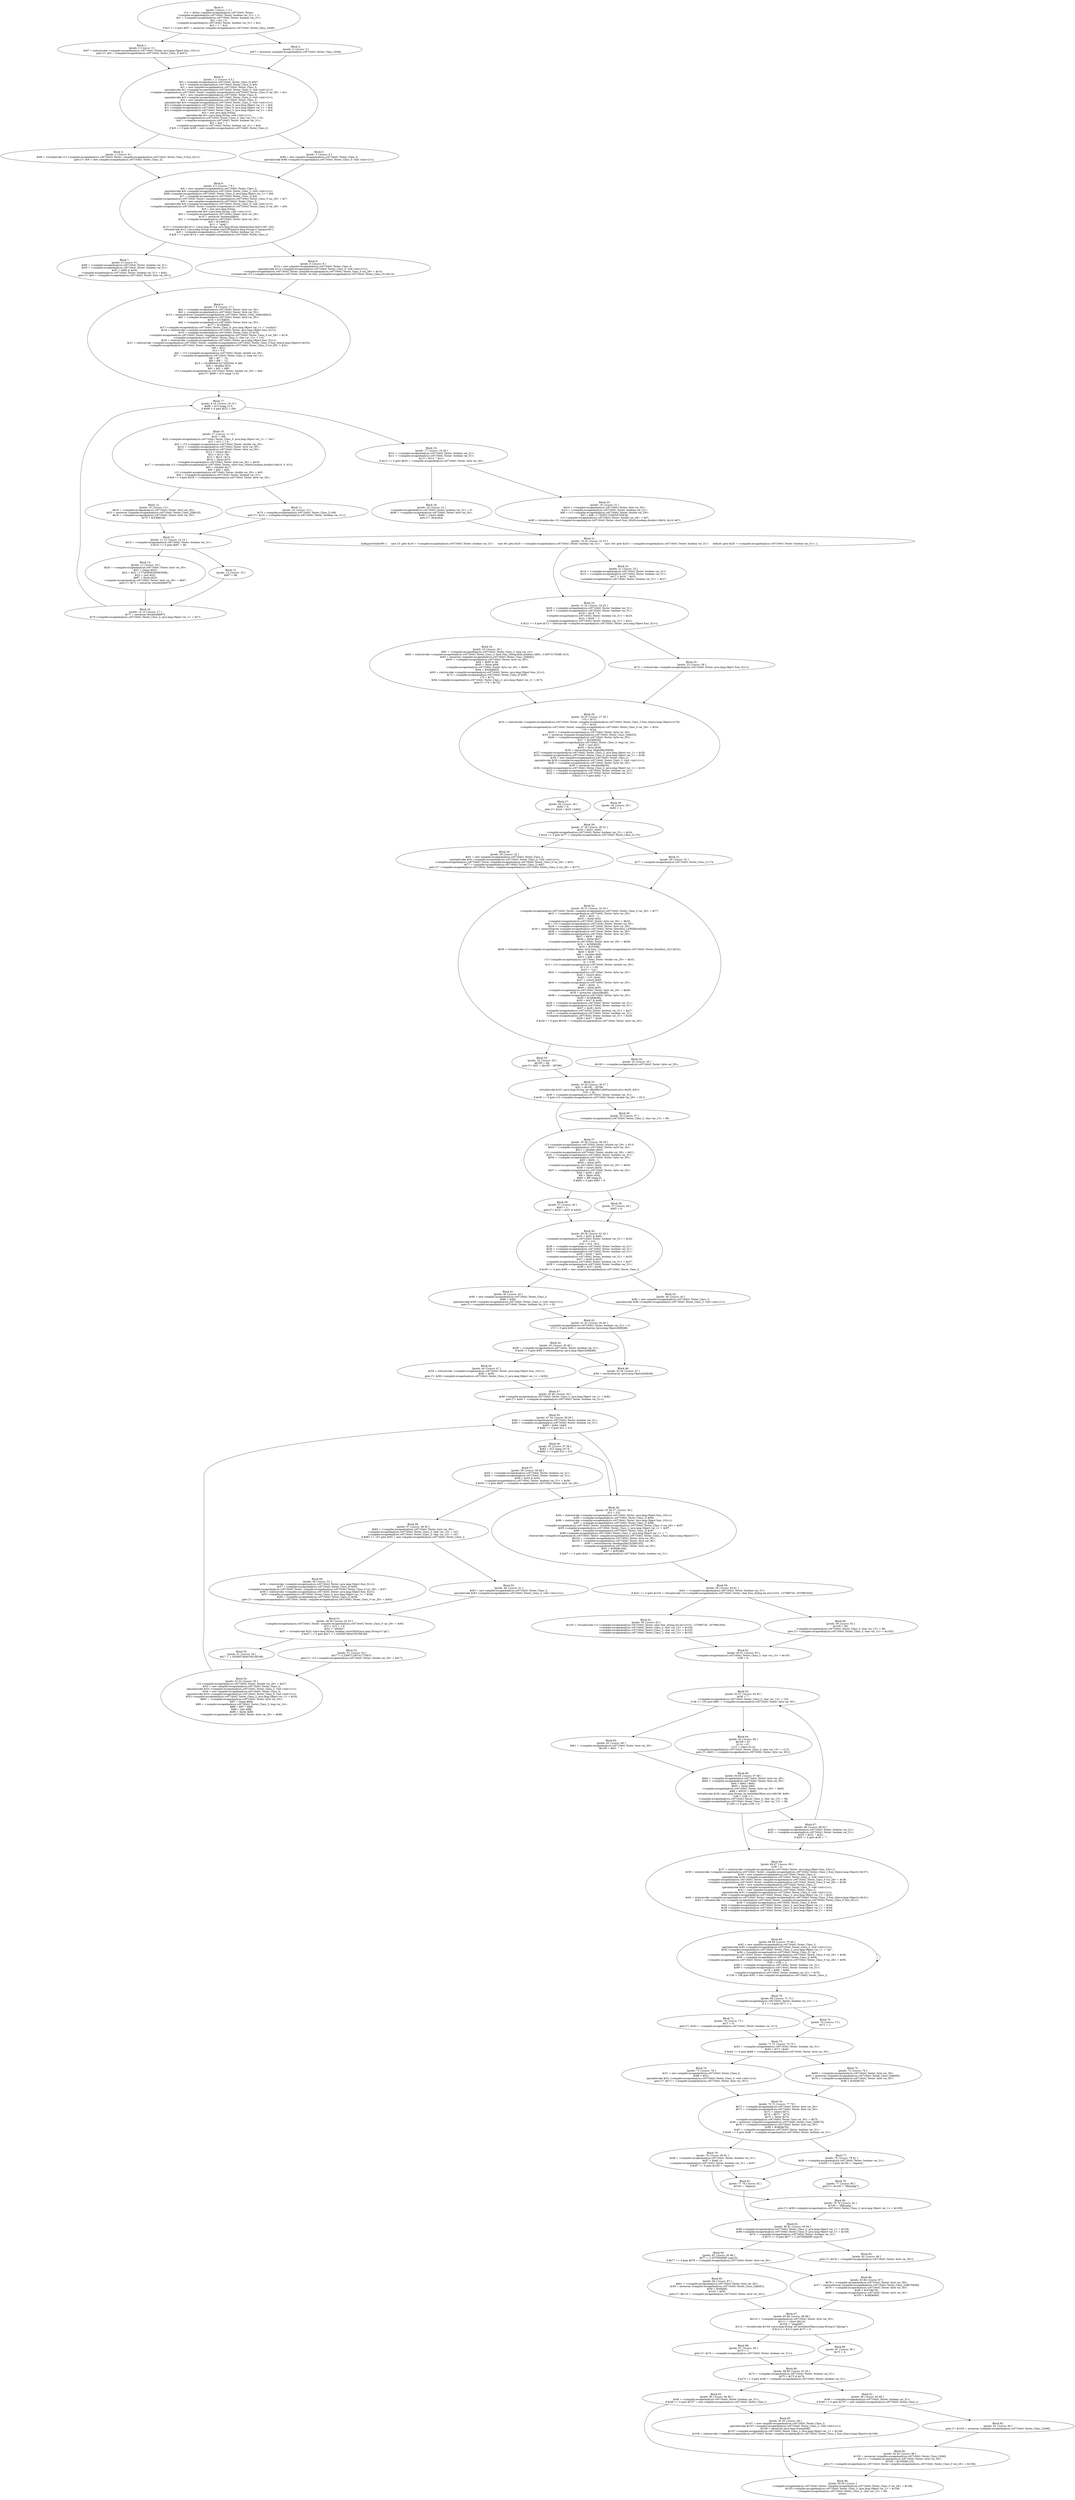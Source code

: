 digraph "unitGraph" {
    "Block 0:
[preds: ] [succs: 1 2 ]
r13 := @this: compiler.escapeAnalysis.cr6716441.Tester;
<compiler.escapeAnalysis.cr6716441.Tester: boolean var_31> = 1;
$z1 = <compiler.escapeAnalysis.cr6716441.Tester: boolean var_31>;
$z2 = $z1 | 0;
<compiler.escapeAnalysis.cr6716441.Tester: boolean var_31> = $z2;
$z3 = 1 ^ $z2;
if $z3 == 0 goto $r67 = newarray (compiler.escapeAnalysis.cr6716441.Tester_Class_2)[48];
"
    "Block 1:
[preds: 0 ] [succs: 3 ]
$r67 = staticinvoke <compiler.escapeAnalysis.cr6716441.Tester: java.lang.Object func_10()>();
goto [?= $r0 = (compiler.escapeAnalysis.cr6716441.Tester_Class_0) $r67];
"
    "Block 2:
[preds: 0 ] [succs: 3 ]
$r67 = newarray (compiler.escapeAnalysis.cr6716441.Tester_Class_2)[48];
"
    "Block 3:
[preds: 1 2 ] [succs: 4 5 ]
$r0 = (compiler.escapeAnalysis.cr6716441.Tester_Class_0) $r67;
$r2 = (compiler.escapeAnalysis.cr6716441.Tester_Class_2) $r0;
$r1 = new compiler.escapeAnalysis.cr6716441.Tester_Class_0;
specialinvoke $r1.<compiler.escapeAnalysis.cr6716441.Tester_Class_0: void <init>()>();
<compiler.escapeAnalysis.cr6716441.Tester: compiler.escapeAnalysis.cr6716441.Tester_Class_0 var_28> = $r1;
$r3 = new compiler.escapeAnalysis.cr6716441.Tester_Class_0;
specialinvoke $r3.<compiler.escapeAnalysis.cr6716441.Tester_Class_0: void <init>()>();
$r4 = new compiler.escapeAnalysis.cr6716441.Tester_Class_2;
specialinvoke $r4.<compiler.escapeAnalysis.cr6716441.Tester_Class_2: void <init>()>();
$r3.<compiler.escapeAnalysis.cr6716441.Tester_Class_0: java.lang.Object var_1> = $r4;
$r1.<compiler.escapeAnalysis.cr6716441.Tester_Class_0: java.lang.Object var_1> = $r4;
$r2.<compiler.escapeAnalysis.cr6716441.Tester_Class_2: java.lang.Object var_1> = $r4;
$r5 = new java.lang.String;
specialinvoke $r5.<java.lang.String: void <init>()>();
<compiler.escapeAnalysis.cr6716441.Tester_Class_2: char var_13> = 91;
$z4 = <compiler.escapeAnalysis.cr6716441.Tester: boolean var_31>;
$z5 = $z4 ^ 1;
<compiler.escapeAnalysis.cr6716441.Tester: boolean var_31> = $z5;
if $z5 == 0 goto $r68 = new compiler.escapeAnalysis.cr6716441.Tester_Class_0;
"
    "Block 4:
[preds: 3 ] [succs: 6 ]
$r68 = virtualinvoke r13.<compiler.escapeAnalysis.cr6716441.Tester: compiler.escapeAnalysis.cr6716441.Tester_Class_0 func_9()>();
goto [?= $r6 = new compiler.escapeAnalysis.cr6716441.Tester_Class_2];
"
    "Block 5:
[preds: 3 ] [succs: 6 ]
$r68 = new compiler.escapeAnalysis.cr6716441.Tester_Class_0;
specialinvoke $r68.<compiler.escapeAnalysis.cr6716441.Tester_Class_0: void <init>()>();
"
    "Block 6:
[preds: 4 5 ] [succs: 7 8 ]
$r6 = new compiler.escapeAnalysis.cr6716441.Tester_Class_2;
specialinvoke $r6.<compiler.escapeAnalysis.cr6716441.Tester_Class_2: void <init>()>();
$r68.<compiler.escapeAnalysis.cr6716441.Tester_Class_0: java.lang.Object var_1> = $r6;
$r7 = (compiler.escapeAnalysis.cr6716441.Tester_Class_2) $r6;
<compiler.escapeAnalysis.cr6716441.Tester: compiler.escapeAnalysis.cr6716441.Tester_Class_0 var_28> = $r7;
$r8 = new compiler.escapeAnalysis.cr6716441.Tester_Class_0;
specialinvoke $r8.<compiler.escapeAnalysis.cr6716441.Tester_Class_0: void <init>()>();
<compiler.escapeAnalysis.cr6716441.Tester: compiler.escapeAnalysis.cr6716441.Tester_Class_0 var_28> = $r8;
$r9 = new java.lang.String;
specialinvoke $r9.<java.lang.String: void <init>()>();
$b0 = <compiler.escapeAnalysis.cr6716441.Tester: byte var_30>;
$r10 = newarray (boolean)[$b0];
$b1 = <compiler.escapeAnalysis.cr6716441.Tester: byte var_30>;
$z6 = $r10[$b1];
$r11 = \"xpqy\";
$r12 = virtualinvoke $r11.<java.lang.String: java.lang.String replace(char,char)>(93, 102);
virtualinvoke $r12.<java.lang.String: boolean startsWith(java.lang.String)>(\"pqrqunvfx\");
$z8 = <compiler.escapeAnalysis.cr6716441.Tester: boolean var_31>;
if $z8 == 0 goto $r14 = new compiler.escapeAnalysis.cr6716441.Tester_Class_0;
"
    "Block 7:
[preds: 6 ] [succs: 9 ]
$z60 = <compiler.escapeAnalysis.cr6716441.Tester: boolean var_31>;
$z59 = <compiler.escapeAnalysis.cr6716441.Tester: boolean var_31>;
$z61 = $z60 & $z59;
<compiler.escapeAnalysis.cr6716441.Tester: boolean var_31> = $z61;
goto [?= $b4 = <compiler.escapeAnalysis.cr6716441.Tester: byte var_30>];
"
    "Block 8:
[preds: 6 ] [succs: 9 ]
$r14 = new compiler.escapeAnalysis.cr6716441.Tester_Class_0;
specialinvoke $r14.<compiler.escapeAnalysis.cr6716441.Tester_Class_0: void <init>()>();
<compiler.escapeAnalysis.cr6716441.Tester: compiler.escapeAnalysis.cr6716441.Tester_Class_0 var_28> = $r14;
virtualinvoke r13.<compiler.escapeAnalysis.cr6716441.Tester: int func_2(compiler.escapeAnalysis.cr6716441.Tester_Class_0)>($r14);
"
    "Block 9:
[preds: 7 8 ] [succs: 17 ]
$b4 = <compiler.escapeAnalysis.cr6716441.Tester: byte var_30>;
$b3 = <compiler.escapeAnalysis.cr6716441.Tester: byte var_30>;
$r15 = newmultiarray (compiler.escapeAnalysis.cr6716441.Tester_Class_0)[$b4][$b3];
$b5 = <compiler.escapeAnalysis.cr6716441.Tester: byte var_30>;
$r16 = $r15[$b5];
$b6 = <compiler.escapeAnalysis.cr6716441.Tester: byte var_30>;
$r17 = $r16[$b6];
$r17.<compiler.escapeAnalysis.cr6716441.Tester_Class_0: java.lang.Object var_1> = \"uwrbjvl\";
$r18 = staticinvoke <compiler.escapeAnalysis.cr6716441.Tester: java.lang.Object func_5()>();
$r19 = (compiler.escapeAnalysis.cr6716441.Tester_Class_0) $r18;
<compiler.escapeAnalysis.cr6716441.Tester: compiler.escapeAnalysis.cr6716441.Tester_Class_0 var_28> = $r19;
<compiler.escapeAnalysis.cr6716441.Tester_Class_2: char var_13> = 115;
$r20 = staticinvoke <compiler.escapeAnalysis.cr6716441.Tester: java.lang.Object func_5()>();
$r21 = staticinvoke <compiler.escapeAnalysis.cr6716441.Tester: compiler.escapeAnalysis.cr6716441.Tester_Class_2 func_6(java.lang.Object)>($r20);
<compiler.escapeAnalysis.cr6716441.Tester: compiler.escapeAnalysis.cr6716441.Tester_Class_0 var_28> = $r21;
r69 = $r21;
d13 = 0.0;
$d1 = r13.<compiler.escapeAnalysis.cr6716441.Tester: double var_29>;
$l7 = <compiler.escapeAnalysis.cr6716441.Tester_Class_2: long var_14>;
$l8 = $l7 ^ -1L;
$l9 = $l8 ^ -1L;
$l10 = 1024895641427426304L % $l9;
$d0 = (double) $l10;
$d2 = $d1 + $d0;
r13.<compiler.escapeAnalysis.cr6716441.Tester: double var_29> = $d2;
goto [?= $b98 = d13 cmpg 12.0];
"
    "Block 10:
[preds: 17 ] [succs: 11 12 ]
$r22 = r69;
$r22.<compiler.escapeAnalysis.cr6716441.Tester_Class_0: java.lang.Object var_1> = \"vbc\";
d13 = d13 + 1.0;
$d3 = r13.<compiler.escapeAnalysis.cr6716441.Tester: double var_29>;
$b14 = <compiler.escapeAnalysis.cr6716441.Tester: byte var_30>;
$b11 = <compiler.escapeAnalysis.cr6716441.Tester: byte var_30>;
$s12 = (short) $b11;
$i13 = $s12 / 48;
$i15 = $b14 / $i13;
$b16 = (byte) $i15;
<compiler.escapeAnalysis.cr6716441.Tester: byte var_30> = $b16;
$s17 = virtualinvoke r13.<compiler.escapeAnalysis.cr6716441.Tester: short func_0(byte,boolean,double)>($b16, 0, d13);
$d4 = (double) $s17;
$d5 = $d3 + $d4;
r13.<compiler.escapeAnalysis.cr6716441.Tester: double var_29> = $d5;
$z9 = <compiler.escapeAnalysis.cr6716441.Tester: boolean var_31>;
if $z9 == 0 goto $b18 = <compiler.escapeAnalysis.cr6716441.Tester: byte var_30>;
"
    "Block 11:
[preds: 10 ] [succs: 13 ]
$r70 = (compiler.escapeAnalysis.cr6716441.Tester_Class_2) r69;
goto [?= $z10 = <compiler.escapeAnalysis.cr6716441.Tester: boolean var_31>];
"
    "Block 12:
[preds: 10 ] [succs: 13 ]
$b18 = <compiler.escapeAnalysis.cr6716441.Tester: byte var_30>;
$r23 = newarray (compiler.escapeAnalysis.cr6716441.Tester_Class_2)[$b18];
$b19 = <compiler.escapeAnalysis.cr6716441.Tester: byte var_30>;
$r70 = $r23[$b19];
"
    "Block 13:
[preds: 11 12 ] [succs: 14 15 ]
$z10 = <compiler.escapeAnalysis.cr6716441.Tester: boolean var_31>;
if $z10 == 0 goto $b97 = 48;
"
    "Block 14:
[preds: 13 ] [succs: 16 ]
$b20 = <compiler.escapeAnalysis.cr6716441.Tester: byte var_30>;
$l21 = (long) $b20;
$l22 = $l21 | 177265600183083008L;
$i23 = (int) $l22;
$b97 = (byte) $i23;
<compiler.escapeAnalysis.cr6716441.Tester: byte var_30> = $b97;
goto [?= $r71 = newarray (double)[$b97]];
"
    "Block 15:
[preds: 13 ] [succs: 16 ]
$b97 = 48;
"
    "Block 16:
[preds: 14 15 ] [succs: 17 ]
$r71 = newarray (double)[$b97];
$r70.<compiler.escapeAnalysis.cr6716441.Tester_Class_2: java.lang.Object var_1> = $r71;
"
    "Block 17:
[preds: 9 16 ] [succs: 18 10 ]
$b98 = d13 cmpg 12.0;
if $b98 < 0 goto $r22 = r69;
"
    "Block 18:
[preds: 17 ] [succs: 19 20 ]
$z12 = <compiler.escapeAnalysis.cr6716441.Tester: boolean var_31>;
$z11 = <compiler.escapeAnalysis.cr6716441.Tester: boolean var_31>;
$z13 = $z12 ^ $z11;
if $z13 == 0 goto $b24 = <compiler.escapeAnalysis.cr6716441.Tester: byte var_30>;
"
    "Block 19:
[preds: 18 ] [succs: 21 ]
<compiler.escapeAnalysis.cr6716441.Tester: boolean var_31> = 0;
$b96 = <compiler.escapeAnalysis.cr6716441.Tester: byte var_30>;
$s99 = (short) $b96;
goto [?= (branch)];
"
    "Block 20:
[preds: 18 ] [succs: 21 ]
$b24 = <compiler.escapeAnalysis.cr6716441.Tester: byte var_30>;
$z14 = <compiler.escapeAnalysis.cr6716441.Tester: boolean var_31>;
$d6 = r13.<compiler.escapeAnalysis.cr6716441.Tester: double var_29>;
$d7 = $d6 / 2.7203017234055745E38;
r13.<compiler.escapeAnalysis.cr6716441.Tester: double var_29> = $d7;
$s99 = virtualinvoke r13.<compiler.escapeAnalysis.cr6716441.Tester: short func_0(byte,boolean,double)>($b24, $z14, $d7);
"
    "Block 21:
[preds: 19 20 ] [succs: 22 23 ]
lookupswitch($s99) {     case 23: goto $z16 = <compiler.escapeAnalysis.cr6716441.Tester: boolean var_31>;     case 40: goto $z20 = <compiler.escapeAnalysis.cr6716441.Tester: boolean var_31>;     case 104: goto $z20 = <compiler.escapeAnalysis.cr6716441.Tester: boolean var_31>;     default: goto $z20 = <compiler.escapeAnalysis.cr6716441.Tester: boolean var_31>; };
"
    "Block 22:
[preds: 21 ] [succs: 23 ]
$z16 = <compiler.escapeAnalysis.cr6716441.Tester: boolean var_31>;
$z15 = <compiler.escapeAnalysis.cr6716441.Tester: boolean var_31>;
$z17 = $z16 ^ $z15;
<compiler.escapeAnalysis.cr6716441.Tester: boolean var_31> = $z17;
"
    "Block 23:
[preds: 21 22 ] [succs: 24 25 ]
$z20 = <compiler.escapeAnalysis.cr6716441.Tester: boolean var_31>;
$z18 = <compiler.escapeAnalysis.cr6716441.Tester: boolean var_31>;
$z19 = $z18 ^ 0;
<compiler.escapeAnalysis.cr6716441.Tester: boolean var_31> = $z19;
$z21 = $z20 ^ 1;
<compiler.escapeAnalysis.cr6716441.Tester: boolean var_31> = $z21;
if $z21 == 0 goto $r72 = staticinvoke <compiler.escapeAnalysis.cr6716441.Tester: java.lang.Object func_5()>();
"
    "Block 24:
[preds: 23 ] [succs: 26 ]
$l91 = <compiler.escapeAnalysis.cr6716441.Tester_Class_2: long var_14>;
$b92 = staticinvoke <compiler.escapeAnalysis.cr6716441.Tester_Class_2: byte func_5(long,float,double)>($l91, 3.3507317E38F, d13);
$r63 = newarray (compiler.escapeAnalysis.cr6716441.Tester_Class_2)[$b92];
$b93 = <compiler.escapeAnalysis.cr6716441.Tester: byte var_30>;
$i94 = $b93 % 48;
$b95 = (byte) $i94;
<compiler.escapeAnalysis.cr6716441.Tester: byte var_30> = $b95;
$r64 = $r63[$b95];
$r65 = staticinvoke <compiler.escapeAnalysis.cr6716441.Tester: java.lang.Object func_5()>();
$r72 = (compiler.escapeAnalysis.cr6716441.Tester_Class_0) $r65;
r73 = $r72;
$r64.<compiler.escapeAnalysis.cr6716441.Tester_Class_2: java.lang.Object var_1> = $r72;
goto [?= r74 = $r72];
"
    "Block 25:
[preds: 23 ] [succs: 26 ]
$r72 = staticinvoke <compiler.escapeAnalysis.cr6716441.Tester: java.lang.Object func_5()>();
"
    "Block 26:
[preds: 24 25 ] [succs: 27 28 ]
r74 = $r72;
$r24 = staticinvoke <compiler.escapeAnalysis.cr6716441.Tester: compiler.escapeAnalysis.cr6716441.Tester_Class_2 func_6(java.lang.Object)>(r74);
r75 = $r24;
<compiler.escapeAnalysis.cr6716441.Tester: compiler.escapeAnalysis.cr6716441.Tester_Class_0 var_28> = $r24;
r76 = $r24;
$b25 = <compiler.escapeAnalysis.cr6716441.Tester: byte var_30>;
$r25 = newarray (compiler.escapeAnalysis.cr6716441.Tester_Class_2)[$b25];
$b26 = <compiler.escapeAnalysis.cr6716441.Tester: byte var_30>;
$r27 = $r25[$b26];
$l27 = <compiler.escapeAnalysis.cr6716441.Tester_Class_2: long var_14>;
$i28 = (int) $l27;
$b29 = (byte) $i28;
$r26 = newmultiarray (float)[$b29][48];
$r27.<compiler.escapeAnalysis.cr6716441.Tester_Class_2: java.lang.Object var_1> = $r26;
$r24.<compiler.escapeAnalysis.cr6716441.Tester_Class_0: java.lang.Object var_1> = $r26;
$r28 = new compiler.escapeAnalysis.cr6716441.Tester_Class_2;
specialinvoke $r28.<compiler.escapeAnalysis.cr6716441.Tester_Class_2: void <init>()>();
$b30 = <compiler.escapeAnalysis.cr6716441.Tester: byte var_30>;
$r29 = newarray (double)[$b30];
$r28.<compiler.escapeAnalysis.cr6716441.Tester_Class_2: java.lang.Object var_1> = $r29;
$z23 = <compiler.escapeAnalysis.cr6716441.Tester: boolean var_31>;
$z22 = <compiler.escapeAnalysis.cr6716441.Tester: boolean var_31>;
if $z22 == 0 goto $z62 = 1;
"
    "Block 27:
[preds: 26 ] [succs: 29 ]
$z62 = 0;
goto [?= $z24 = $z23 | $z62];
"
    "Block 28:
[preds: 26 ] [succs: 29 ]
$z62 = 1;
"
    "Block 29:
[preds: 27 28 ] [succs: 30 31 ]
$z24 = $z23 | $z62;
<compiler.escapeAnalysis.cr6716441.Tester: boolean var_31> = $z24;
if $z24 == 0 goto $r77 = (compiler.escapeAnalysis.cr6716441.Tester_Class_2) r74;
"
    "Block 30:
[preds: 29 ] [succs: 32 ]
$r61 = new compiler.escapeAnalysis.cr6716441.Tester_Class_2;
specialinvoke $r61.<compiler.escapeAnalysis.cr6716441.Tester_Class_2: void <init>()>();
<compiler.escapeAnalysis.cr6716441.Tester: compiler.escapeAnalysis.cr6716441.Tester_Class_0 var_28> = $r61;
$r77 = (compiler.escapeAnalysis.cr6716441.Tester_Class_2) $r61;
goto [?= <compiler.escapeAnalysis.cr6716441.Tester: compiler.escapeAnalysis.cr6716441.Tester_Class_0 var_28> = $r77];
"
    "Block 31:
[preds: 29 ] [succs: 32 ]
$r77 = (compiler.escapeAnalysis.cr6716441.Tester_Class_2) r74;
"
    "Block 32:
[preds: 30 31 ] [succs: 33 34 ]
<compiler.escapeAnalysis.cr6716441.Tester: compiler.escapeAnalysis.cr6716441.Tester_Class_0 var_28> = $r77;
$b31 = <compiler.escapeAnalysis.cr6716441.Tester: byte var_30>;
$i32 = $b31 - 1;
$b33 = (byte) $i32;
<compiler.escapeAnalysis.cr6716441.Tester: byte var_30> = $b33;
$d8 = r13.<compiler.escapeAnalysis.cr6716441.Tester: double var_29>;
$b34 = <compiler.escapeAnalysis.cr6716441.Tester: byte var_30>;
$r30 = newmultiarray (compiler.escapeAnalysis.cr6716441.Tester_Interface_1)[48][$b34][48];
$b36 = <compiler.escapeAnalysis.cr6716441.Tester: byte var_30>;
$b35 = <compiler.escapeAnalysis.cr6716441.Tester: byte var_30>;
$b37 = $b36 ^ $b35;
$b38 = (byte) $b37;
<compiler.escapeAnalysis.cr6716441.Tester: byte var_30> = $b38;
$r31 = $r30[$b38];
$r32 = $r31[48];
$b39 = virtualinvoke r13.<compiler.escapeAnalysis.cr6716441.Tester: byte func_11(compiler.escapeAnalysis.cr6716441.Tester_Interface_1[])>($r32);
$b40 = $b39 ^ -1;
$d9 = (double) $b40;
$d10 = $d8 + $d9;
r13.<compiler.escapeAnalysis.cr6716441.Tester: double var_29> = $d10;
f1 = 0.0F;
d14 = r13.<compiler.escapeAnalysis.cr6716441.Tester: double var_29>;
f2 = f1 + 1.0F;
$r33 = \"vcs\";
$b41 = <compiler.escapeAnalysis.cr6716441.Tester: byte var_30>;
$s42 = (short) $b41;
$s43 = 119 | $s42;
$s47 = (short) $s43;
$b44 = <compiler.escapeAnalysis.cr6716441.Tester: byte var_30>;
$i45 = $b44 - 1;
$b46 = (byte) $i45;
<compiler.escapeAnalysis.cr6716441.Tester: byte var_30> = $b46;
$r34 = newarray (short)[$b46];
$b48 = <compiler.escapeAnalysis.cr6716441.Tester: byte var_30>;
$s49 = $r34[$b48];
$s50 = $s47 & $s49;
$z26 = <compiler.escapeAnalysis.cr6716441.Tester: boolean var_31>;
$z25 = <compiler.escapeAnalysis.cr6716441.Tester: boolean var_31>;
$z27 = $z26 | $z25;
<compiler.escapeAnalysis.cr6716441.Tester: boolean var_31> = $z27;
$z28 = <compiler.escapeAnalysis.cr6716441.Tester: boolean var_31>;
<compiler.escapeAnalysis.cr6716441.Tester: boolean var_31> = $z28;
$z29 = $z27 ^ $z28;
if $z29 == 0 goto $b100 = <compiler.escapeAnalysis.cr6716441.Tester: byte var_30>;
"
    "Block 33:
[preds: 32 ] [succs: 35 ]
$b100 = 48;
goto [?= $i51 = $b100 - -28766];
"
    "Block 34:
[preds: 32 ] [succs: 35 ]
$b100 = <compiler.escapeAnalysis.cr6716441.Tester: byte var_30>;
"
    "Block 35:
[preds: 33 34 ] [succs: 36 37 ]
$i51 = $b100 - -28766;
virtualinvoke $r33.<java.lang.String: int offsetByCodePoints(int,int)>($s50, $i51);
l101 = 0L;
$z30 = <compiler.escapeAnalysis.cr6716441.Tester: boolean var_31>;
if $z30 == 0 goto r13.<compiler.escapeAnalysis.cr6716441.Tester: double var_29> = 65.0;
"
    "Block 36:
[preds: 35 ] [succs: 37 ]
<compiler.escapeAnalysis.cr6716441.Tester_Class_2: char var_13> = 86;
"
    "Block 37:
[preds: 35 36 ] [succs: 38 39 ]
r13.<compiler.escapeAnalysis.cr6716441.Tester: double var_29> = 65.0;
$b53 = <compiler.escapeAnalysis.cr6716441.Tester: byte var_30>;
$d11 = (double) $b53;
r13.<compiler.escapeAnalysis.cr6716441.Tester: double var_29> = $d11;
$z31 = <compiler.escapeAnalysis.cr6716441.Tester: boolean var_31>;
$b54 = <compiler.escapeAnalysis.cr6716441.Tester: byte var_30>;
$i55 = $b54 - 1;
$b56 = (byte) $i55;
<compiler.escapeAnalysis.cr6716441.Tester: byte var_30> = $b56;
$s58 = (short) $b54;
$b57 = <compiler.escapeAnalysis.cr6716441.Tester: byte var_30>;
$i59 = $s58 + $b57;
$f0 = (float) $i59;
$b60 = $f0 cmpg f2;
if $b60 > 0 goto $z63 = 0;
"
    "Block 38:
[preds: 37 ] [succs: 40 ]
$z63 = 1;
goto [?= $z32 = $z31 & $z63];
"
    "Block 39:
[preds: 37 ] [succs: 40 ]
$z63 = 0;
"
    "Block 40:
[preds: 38 39 ] [succs: 41 42 ]
$z32 = $z31 & $z63;
<compiler.escapeAnalysis.cr6716441.Tester: boolean var_31> = $z32;
d15 = 0.0;
d16 = d14 - d15;
$z36 = <compiler.escapeAnalysis.cr6716441.Tester: boolean var_31>;
$z34 = <compiler.escapeAnalysis.cr6716441.Tester: boolean var_31>;
$z33 = <compiler.escapeAnalysis.cr6716441.Tester: boolean var_31>;
$z35 = $z34 ^ $z33;
<compiler.escapeAnalysis.cr6716441.Tester: boolean var_31> = $z35;
$z37 = $z36 & $z35;
<compiler.escapeAnalysis.cr6716441.Tester: boolean var_31> = $z37;
$z38 = <compiler.escapeAnalysis.cr6716441.Tester: boolean var_31>;
$z39 = $z37 | $z38;
if $z39 == 0 goto $r80 = new compiler.escapeAnalysis.cr6716441.Tester_Class_2;
"
    "Block 41:
[preds: 40 ] [succs: 43 ]
$r60 = new compiler.escapeAnalysis.cr6716441.Tester_Class_2;
$r80 = $r60;
specialinvoke $r60.<compiler.escapeAnalysis.cr6716441.Tester_Class_2: void <init>()>();
goto [?= <compiler.escapeAnalysis.cr6716441.Tester: boolean var_31> = 0];
"
    "Block 42:
[preds: 40 ] [succs: 43 ]
$r80 = new compiler.escapeAnalysis.cr6716441.Tester_Class_2;
specialinvoke $r80.<compiler.escapeAnalysis.cr6716441.Tester_Class_2: void <init>()>();
"
    "Block 43:
[preds: 41 42 ] [succs: 44 46 ]
<compiler.escapeAnalysis.cr6716441.Tester: boolean var_31> = 0;
if 0 != 0 goto $r82 = newmultiarray (java.lang.Object)[48][48];
"
    "Block 44:
[preds: 43 ] [succs: 45 46 ]
$z58 = <compiler.escapeAnalysis.cr6716441.Tester: boolean var_31>;
if $z58 != 0 goto $r82 = newmultiarray (java.lang.Object)[48][48];
"
    "Block 45:
[preds: 44 ] [succs: 47 ]
$r59 = staticinvoke <compiler.escapeAnalysis.cr6716441.Tester: java.lang.Object func_10()>();
$r82 = $r59;
goto [?= $r80.<compiler.escapeAnalysis.cr6716441.Tester_Class_2: java.lang.Object var_1> = $r82];
"
    "Block 46:
[preds: 43 44 ] [succs: 47 ]
$r82 = newmultiarray (java.lang.Object)[48][48];
"
    "Block 47:
[preds: 45 46 ] [succs: 55 ]
$r80.<compiler.escapeAnalysis.cr6716441.Tester_Class_2: java.lang.Object var_1> = $r82;
goto [?= $z64 = <compiler.escapeAnalysis.cr6716441.Tester: boolean var_31>];
"
    "Block 48:
[preds: 57 ] [succs: 49 50 ]
$b83 = <compiler.escapeAnalysis.cr6716441.Tester: byte var_30>;
<compiler.escapeAnalysis.cr6716441.Tester_Class_2: char var_13> = 107;
<compiler.escapeAnalysis.cr6716441.Tester_Class_2: char var_13> = 107;
if $b83 <= 107 goto $r83 = new compiler.escapeAnalysis.cr6716441.Tester_Class_2;
"
    "Block 49:
[preds: 48 ] [succs: 51 ]
$r56 = staticinvoke <compiler.escapeAnalysis.cr6716441.Tester: java.lang.Object func_5()>();
$r57 = (compiler.escapeAnalysis.cr6716441.Tester_Class_0) $r56;
<compiler.escapeAnalysis.cr6716441.Tester: compiler.escapeAnalysis.cr6716441.Tester_Class_0 var_28> = $r57;
$r58 = staticinvoke <compiler.escapeAnalysis.cr6716441.Tester: java.lang.Object func_5()>();
$r57.<compiler.escapeAnalysis.cr6716441.Tester_Class_0: java.lang.Object var_1> = $r58;
$r83 = (compiler.escapeAnalysis.cr6716441.Tester_Class_2) $r58;
goto [?= <compiler.escapeAnalysis.cr6716441.Tester: compiler.escapeAnalysis.cr6716441.Tester_Class_0 var_28> = $r83];
"
    "Block 50:
[preds: 48 ] [succs: 51 ]
$r83 = new compiler.escapeAnalysis.cr6716441.Tester_Class_2;
specialinvoke $r83.<compiler.escapeAnalysis.cr6716441.Tester_Class_2: void <init>()>();
"
    "Block 51:
[preds: 49 50 ] [succs: 52 53 ]
<compiler.escapeAnalysis.cr6716441.Tester: compiler.escapeAnalysis.cr6716441.Tester_Class_0 var_28> = $r83;
d15 = d15 + 1.0;
$r52 = \"efothsl\";
$z57 = virtualinvoke $r52.<java.lang.String: boolean startsWith(java.lang.String)>(\"qk\");
if $z57 == 0 goto $d17 = 1.1835607464479516E308;
"
    "Block 52:
[preds: 51 ] [succs: 54 ]
$d17 = 3.230671190741774E37;
goto [?= r13.<compiler.escapeAnalysis.cr6716441.Tester: double var_29> = $d17];
"
    "Block 53:
[preds: 51 ] [succs: 54 ]
$d17 = 1.1835607464479516E308;
"
    "Block 54:
[preds: 52 53 ] [succs: 55 ]
r13.<compiler.escapeAnalysis.cr6716441.Tester: double var_29> = $d17;
$r53 = new compiler.escapeAnalysis.cr6716441.Tester_Class_2;
specialinvoke $r53.<compiler.escapeAnalysis.cr6716441.Tester_Class_2: void <init>()>();
$r54 = new compiler.escapeAnalysis.cr6716441.Tester_Class_0;
specialinvoke $r54.<compiler.escapeAnalysis.cr6716441.Tester_Class_0: void <init>()>();
$r53.<compiler.escapeAnalysis.cr6716441.Tester_Class_2: java.lang.Object var_1> = $r54;
$b85 = <compiler.escapeAnalysis.cr6716441.Tester: byte var_30>;
$l87 = (long) $b85;
$l86 = <compiler.escapeAnalysis.cr6716441.Tester_Class_2: long var_14>;
$l88 = $l87 * $l86;
$i89 = (int) $l88;
$b90 = (byte) $i89;
<compiler.escapeAnalysis.cr6716441.Tester: byte var_30> = $b90;
"
    "Block 55:
[preds: 47 54 ] [succs: 56 58 ]
$z64 = <compiler.escapeAnalysis.cr6716441.Tester: boolean var_31>;
$z65 = <compiler.escapeAnalysis.cr6716441.Tester: boolean var_31>;
$z66 = $z64 | $z65;
if $z66 == 0 goto d12 = 0.0;
"
    "Block 56:
[preds: 55 ] [succs: 57 58 ]
$b82 = d15 cmpg 107.0;
if $b82 >= 0 goto d12 = 0.0;
"
    "Block 57:
[preds: 56 ] [succs: 58 48 ]
$z55 = <compiler.escapeAnalysis.cr6716441.Tester: boolean var_31>;
$z54 = <compiler.escapeAnalysis.cr6716441.Tester: boolean var_31>;
$z56 = $z55 & $z54;
<compiler.escapeAnalysis.cr6716441.Tester: boolean var_31> = $z56;
if $z56 != 0 goto $b83 = <compiler.escapeAnalysis.cr6716441.Tester: byte var_30>;
"
    "Block 58:
[preds: 55 56 57 ] [succs: 59 ]
d12 = 0.0;
$r84 = staticinvoke <compiler.escapeAnalysis.cr6716441.Tester: java.lang.Object func_10()>();
$r85 = (compiler.escapeAnalysis.cr6716441.Tester_Class_2) $r84;
$r86 = staticinvoke <compiler.escapeAnalysis.cr6716441.Tester: java.lang.Object func_10()>();
$r87 = (compiler.escapeAnalysis.cr6716441.Tester_Class_2) $r86;
<compiler.escapeAnalysis.cr6716441.Tester: compiler.escapeAnalysis.cr6716441.Tester_Class_0 var_28> = $r87;
$r85.<compiler.escapeAnalysis.cr6716441.Tester_Class_2: java.lang.Object var_1> = $r87;
$r88 = (compiler.escapeAnalysis.cr6716441.Tester_Class_2) $r87;
$r88.<compiler.escapeAnalysis.cr6716441.Tester_Class_2: java.lang.Object var_1> = \"\";
staticinvoke <compiler.escapeAnalysis.cr6716441.Tester: compiler.escapeAnalysis.cr6716441.Tester_Class_2 func_6(java.lang.Object)>(\"\");
$b102 = <compiler.escapeAnalysis.cr6716441.Tester: byte var_30>;
$b103 = <compiler.escapeAnalysis.cr6716441.Tester: byte var_30>;
$r90 = newmultiarray (boolean)[$b102][$b103];
$b104 = <compiler.escapeAnalysis.cr6716441.Tester: byte var_30>;
$r91 = $r90[$b104];
$z67 = $r91[48];
if $z67 == 0 goto $z41 = <compiler.escapeAnalysis.cr6716441.Tester: boolean var_31>;
"
    "Block 59:
[preds: 58 ] [succs: 60 61 ]
$z41 = <compiler.escapeAnalysis.cr6716441.Tester: boolean var_31>;
if $z41 == 0 goto $c105 = virtualinvoke r13.<compiler.escapeAnalysis.cr6716441.Tester: char func_4(long,int,int)>(l101, 137999726, 1870981930);
"
    "Block 60:
[preds: 59 ] [succs: 62 ]
$c105 = 89;
<compiler.escapeAnalysis.cr6716441.Tester_Class_2: char var_13> = 89;
goto [?= <compiler.escapeAnalysis.cr6716441.Tester_Class_2: char var_13> = $c105];
"
    "Block 61:
[preds: 59 ] [succs: 62 ]
$c105 = virtualinvoke r13.<compiler.escapeAnalysis.cr6716441.Tester: char func_4(long,int,int)>(l101, 137999726, 1870981930);
<compiler.escapeAnalysis.cr6716441.Tester_Class_2: char var_13> = $c105;
<compiler.escapeAnalysis.cr6716441.Tester_Class_2: char var_13> = $c105;
<compiler.escapeAnalysis.cr6716441.Tester_Class_2: char var_13> = $c105;
"
    "Block 62:
[preds: 60 61 ] [succs: 63 ]
<compiler.escapeAnalysis.cr6716441.Tester_Class_2: char var_13> = $c105;
i106 = 0;
"
    "Block 63:
[preds: 62 67 ] [succs: 64 65 ]
$r36 = \"\";
<compiler.escapeAnalysis.cr6716441.Tester_Class_2: char var_13> = 102;
if 48 == 102 goto $b61 = <compiler.escapeAnalysis.cr6716441.Tester: byte var_30>;
"
    "Block 64:
[preds: 63 ] [succs: 66 ]
$b108 = 67;
b114 = 67;
c115 = (char) b114;
<compiler.escapeAnalysis.cr6716441.Tester_Class_2: char var_13> = c115;
goto [?= $b63 = <compiler.escapeAnalysis.cr6716441.Tester: byte var_30>];
"
    "Block 65:
[preds: 63 ] [succs: 66 ]
$b61 = <compiler.escapeAnalysis.cr6716441.Tester: byte var_30>;
$b108 = $b61 ^ -1;
"
    "Block 66:
[preds: 64 65 ] [succs: 67 68 ]
$b63 = <compiler.escapeAnalysis.cr6716441.Tester: byte var_30>;
$b62 = <compiler.escapeAnalysis.cr6716441.Tester: byte var_30>;
$i64 = $b63 / $b62;
$b65 = (byte) $i64;
<compiler.escapeAnalysis.cr6716441.Tester: byte var_30> = $b65;
$i66 = 65535 + $b65;
virtualinvoke $r36.<java.lang.String: int lastIndexOf(int,int)>($b108, $i66);
i106 = i106 + 1;
<compiler.escapeAnalysis.cr6716441.Tester_Class_2: char var_13> = 66;
<compiler.escapeAnalysis.cr6716441.Tester_Class_2: char var_13> = 66;
if i106 >= 9 goto i109 = 0;
"
    "Block 67:
[preds: 66 ] [succs: 68 63 ]
$z52 = <compiler.escapeAnalysis.cr6716441.Tester: boolean var_31>;
$z51 = <compiler.escapeAnalysis.cr6716441.Tester: boolean var_31>;
$z53 = $z52 ^ $z51;
if $z53 != 0 goto $r36 = \"\";
"
    "Block 68:
[preds: 66 67 ] [succs: 69 ]
i109 = 0;
$r37 = staticinvoke <compiler.escapeAnalysis.cr6716441.Tester: java.lang.Object func_10()>();
$r38 = staticinvoke <compiler.escapeAnalysis.cr6716441.Tester: compiler.escapeAnalysis.cr6716441.Tester_Class_2 func_6(java.lang.Object)>($r37);
$r39 = new compiler.escapeAnalysis.cr6716441.Tester_Class_2;
specialinvoke $r39.<compiler.escapeAnalysis.cr6716441.Tester_Class_2: void <init>()>();
<compiler.escapeAnalysis.cr6716441.Tester: compiler.escapeAnalysis.cr6716441.Tester_Class_0 var_28> = $r39;
<compiler.escapeAnalysis.cr6716441.Tester: compiler.escapeAnalysis.cr6716441.Tester_Class_0 var_28> = $r39;
$r40 = new compiler.escapeAnalysis.cr6716441.Tester_Class_2;
specialinvoke $r40.<compiler.escapeAnalysis.cr6716441.Tester_Class_2: void <init>()>();
$r41 = new compiler.escapeAnalysis.cr6716441.Tester_Class_0;
specialinvoke $r41.<compiler.escapeAnalysis.cr6716441.Tester_Class_0: void <init>()>();
$r40.<compiler.escapeAnalysis.cr6716441.Tester_Class_2: java.lang.Object var_1> = $r41;
$r42 = staticinvoke <compiler.escapeAnalysis.cr6716441.Tester: compiler.escapeAnalysis.cr6716441.Tester_Class_2 func_6(java.lang.Object)>($r41);
$r43 = virtualinvoke r13.<compiler.escapeAnalysis.cr6716441.Tester: compiler.escapeAnalysis.cr6716441.Tester_Class_0 func_9()>();
$r44 = (compiler.escapeAnalysis.cr6716441.Tester_Class_2) $r43;
$r42.<compiler.escapeAnalysis.cr6716441.Tester_Class_2: java.lang.Object var_1> = $r44;
$r39.<compiler.escapeAnalysis.cr6716441.Tester_Class_0: java.lang.Object var_1> = $r44;
$r38.<compiler.escapeAnalysis.cr6716441.Tester_Class_2: java.lang.Object var_1> = $r44;
"
    "Block 69:
[preds: 68 69 ] [succs: 70 69 ]
$r92 = new compiler.escapeAnalysis.cr6716441.Tester_Class_2;
specialinvoke $r92.<compiler.escapeAnalysis.cr6716441.Tester_Class_2: void <init>()>();
$r92.<compiler.escapeAnalysis.cr6716441.Tester_Class_2: java.lang.Object var_1> = \"qs\";
$r94 = (compiler.escapeAnalysis.cr6716441.Tester_Class_0) \"qs\";
<compiler.escapeAnalysis.cr6716441.Tester: compiler.escapeAnalysis.cr6716441.Tester_Class_0 var_28> = $r94;
$r95 = (compiler.escapeAnalysis.cr6716441.Tester_Class_2) $r94;
<compiler.escapeAnalysis.cr6716441.Tester: compiler.escapeAnalysis.cr6716441.Tester_Class_0 var_28> = $r95;
i109 = i109 + 1;
$z68 = <compiler.escapeAnalysis.cr6716441.Tester: boolean var_31>;
$z69 = <compiler.escapeAnalysis.cr6716441.Tester: boolean var_31>;
$z70 = $z68 ^ $z69;
<compiler.escapeAnalysis.cr6716441.Tester: boolean var_31> = $z70;
if i109 < 189 goto $r92 = new compiler.escapeAnalysis.cr6716441.Tester_Class_2;
"
    "Block 70:
[preds: 69 ] [succs: 71 72 ]
<compiler.escapeAnalysis.cr6716441.Tester: boolean var_31> = 1;
if 1 == 0 goto $z71 = 1;
"
    "Block 71:
[preds: 70 ] [succs: 73 ]
$z71 = 0;
goto [?= $z43 = <compiler.escapeAnalysis.cr6716441.Tester: boolean var_31>];
"
    "Block 72:
[preds: 70 ] [succs: 73 ]
$z71 = 1;
"
    "Block 73:
[preds: 71 72 ] [succs: 74 75 ]
$z43 = <compiler.escapeAnalysis.cr6716441.Tester: boolean var_31>;
$z44 = $z71 | $z43;
if $z44 == 0 goto $b69 = <compiler.escapeAnalysis.cr6716441.Tester: byte var_30>;
"
    "Block 74:
[preds: 73 ] [succs: 76 ]
$r51 = new compiler.escapeAnalysis.cr6716441.Tester_Class_2;
$r98 = $r51;
specialinvoke $r51.<compiler.escapeAnalysis.cr6716441.Tester_Class_2: void <init>()>();
goto [?= $b73 = <compiler.escapeAnalysis.cr6716441.Tester: byte var_30>];
"
    "Block 75:
[preds: 73 ] [succs: 76 ]
$b69 = <compiler.escapeAnalysis.cr6716441.Tester: byte var_30>;
$r45 = newarray (compiler.escapeAnalysis.cr6716441.Tester_Class_0)[$b69];
$b70 = <compiler.escapeAnalysis.cr6716441.Tester: byte var_30>;
$r98 = $r45[$b70];
"
    "Block 76:
[preds: 74 75 ] [succs: 77 79 ]
$b73 = <compiler.escapeAnalysis.cr6716441.Tester: byte var_30>;
$b71 = <compiler.escapeAnalysis.cr6716441.Tester: byte var_30>;
$s72 = (short) $b71;
$s74 = $b73 ^ $s72;
$b75 = (byte) $s74;
<compiler.escapeAnalysis.cr6716441.Tester: byte var_30> = $b75;
$r46 = newarray (compiler.escapeAnalysis.cr6716441.Tester_Class_2)[$b75];
$b76 = <compiler.escapeAnalysis.cr6716441.Tester: byte var_30>;
$r99 = $r46[$b76];
$z45 = <compiler.escapeAnalysis.cr6716441.Tester: boolean var_31>;
if $z45 == 0 goto $z46 = <compiler.escapeAnalysis.cr6716441.Tester: boolean var_31>;
"
    "Block 77:
[preds: 76 ] [succs: 78 81 ]
$z50 = <compiler.escapeAnalysis.cr6716441.Tester: boolean var_31>;
if $z50 == 0 goto $r100 = \"impovq\";
"
    "Block 78:
[preds: 77 ] [succs: 80 ]
goto [?= $r100 = \"lfhliyphg\"];
"
    "Block 79:
[preds: 76 ] [succs: 80 81 ]
$z46 = <compiler.escapeAnalysis.cr6716441.Tester: boolean var_31>;
$z47 = $z46 | 0;
<compiler.escapeAnalysis.cr6716441.Tester: boolean var_31> = $z47;
if $z47 == 0 goto $r100 = \"impovq\";
"
    "Block 80:
[preds: 78 79 ] [succs: 82 ]
$r100 = \"lfhliyphg\";
goto [?= $r99.<compiler.escapeAnalysis.cr6716441.Tester_Class_2: java.lang.Object var_1> = $r100];
"
    "Block 81:
[preds: 77 79 ] [succs: 82 ]
$r100 = \"impovq\";
"
    "Block 82:
[preds: 80 81 ] [succs: 83 84 ]
$r99.<compiler.escapeAnalysis.cr6716441.Tester_Class_2: java.lang.Object var_1> = $r100;
$r98.<compiler.escapeAnalysis.cr6716441.Tester_Class_0: java.lang.Object var_1> = $r100;
$z72 = <compiler.escapeAnalysis.cr6716441.Tester: boolean var_31>;
if $z72 == 0 goto $b77 = 2.2070584E8F cmpl f2;
"
    "Block 83:
[preds: 82 ] [succs: 86 ]
goto [?= $b78 = <compiler.escapeAnalysis.cr6716441.Tester: byte var_30>];
"
    "Block 84:
[preds: 82 ] [succs: 85 86 ]
$b77 = 2.2070584E8F cmpl f2;
if $b77 == 0 goto $b78 = <compiler.escapeAnalysis.cr6716441.Tester: byte var_30>;
"
    "Block 85:
[preds: 84 ] [succs: 87 ]
$b81 = <compiler.escapeAnalysis.cr6716441.Tester: byte var_30>;
$r49 = newarray (compiler.escapeAnalysis.cr6716441.Tester_Class_2)[$b81];
$r50 = $r49[48];
$r103 = $r50;
goto [?= $b110 = <compiler.escapeAnalysis.cr6716441.Tester: byte var_30>];
"
    "Block 86:
[preds: 83 84 ] [succs: 87 ]
$b78 = <compiler.escapeAnalysis.cr6716441.Tester: byte var_30>;
$r47 = newmultiarray (compiler.escapeAnalysis.cr6716441.Tester_Class_2)[$b78][48];
$b79 = <compiler.escapeAnalysis.cr6716441.Tester: byte var_30>;
$r48 = $r47[$b79];
$b80 = <compiler.escapeAnalysis.cr6716441.Tester: byte var_30>;
$r103 = $r48[$b80];
"
    "Block 87:
[preds: 85 86 ] [succs: 88 89 ]
$b110 = <compiler.escapeAnalysis.cr6716441.Tester: byte var_30>;
$c111 = (char) $b110;
$r104 = \"pngjthlf\";
$i112 = virtualinvoke $r104.<java.lang.String: int lastIndexOf(java.lang.String)>(\"jjbuojp\");
if $c111 < $i112 goto $z73 = 0;
"
    "Block 88:
[preds: 87 ] [succs: 90 ]
$z73 = 1;
goto [?= $z74 = <compiler.escapeAnalysis.cr6716441.Tester: boolean var_31>];
"
    "Block 89:
[preds: 87 ] [succs: 90 ]
$z73 = 0;
"
    "Block 90:
[preds: 88 89 ] [succs: 91 93 ]
$z74 = <compiler.escapeAnalysis.cr6716441.Tester: boolean var_31>;
$z75 = $z73 & $z74;
if $z75 == 0 goto $z48 = <compiler.escapeAnalysis.cr6716441.Tester: boolean var_31>;
"
    "Block 91:
[preds: 90 ] [succs: 92 95 ]
$z49 = <compiler.escapeAnalysis.cr6716441.Tester: boolean var_31>;
if $z49 == 0 goto $r107 = new compiler.escapeAnalysis.cr6716441.Tester_Class_2;
"
    "Block 92:
[preds: 91 ] [succs: 94 ]
goto [?= $r105 = newarray (compiler.escapeAnalysis.cr6716441.Tester_Class_2)[48]];
"
    "Block 93:
[preds: 90 ] [succs: 94 95 ]
$z48 = <compiler.escapeAnalysis.cr6716441.Tester: boolean var_31>;
if $z48 == 0 goto $r107 = new compiler.escapeAnalysis.cr6716441.Tester_Class_2;
"
    "Block 94:
[preds: 92 93 ] [succs: 96 ]
$r105 = newarray (compiler.escapeAnalysis.cr6716441.Tester_Class_2)[48];
$b113 = <compiler.escapeAnalysis.cr6716441.Tester: byte var_30>;
$r106 = $r105[$b113];
goto [?= <compiler.escapeAnalysis.cr6716441.Tester: compiler.escapeAnalysis.cr6716441.Tester_Class_0 var_28> = $r106];
"
    "Block 95:
[preds: 91 93 ] [succs: 96 ]
$r107 = new compiler.escapeAnalysis.cr6716441.Tester_Class_2;
specialinvoke $r107.<compiler.escapeAnalysis.cr6716441.Tester_Class_2: void <init>()>();
$r108 = newarray (java.lang.String)[48];
$r107.<compiler.escapeAnalysis.cr6716441.Tester_Class_2: java.lang.Object var_1> = $r108;
$r106 = staticinvoke <compiler.escapeAnalysis.cr6716441.Tester: compiler.escapeAnalysis.cr6716441.Tester_Class_2 func_6(java.lang.Object)>($r108);
"
    "Block 96:
[preds: 94 95 ] [succs: ]
<compiler.escapeAnalysis.cr6716441.Tester: compiler.escapeAnalysis.cr6716441.Tester_Class_0 var_28> = $r106;
$r103.<compiler.escapeAnalysis.cr6716441.Tester_Class_2: java.lang.Object var_1> = $r106;
<compiler.escapeAnalysis.cr6716441.Tester_Class_2: char var_13> = 99;
return;
"
    "Block 0:
[preds: ] [succs: 1 2 ]
r13 := @this: compiler.escapeAnalysis.cr6716441.Tester;
<compiler.escapeAnalysis.cr6716441.Tester: boolean var_31> = 1;
$z1 = <compiler.escapeAnalysis.cr6716441.Tester: boolean var_31>;
$z2 = $z1 | 0;
<compiler.escapeAnalysis.cr6716441.Tester: boolean var_31> = $z2;
$z3 = 1 ^ $z2;
if $z3 == 0 goto $r67 = newarray (compiler.escapeAnalysis.cr6716441.Tester_Class_2)[48];
"->"Block 1:
[preds: 0 ] [succs: 3 ]
$r67 = staticinvoke <compiler.escapeAnalysis.cr6716441.Tester: java.lang.Object func_10()>();
goto [?= $r0 = (compiler.escapeAnalysis.cr6716441.Tester_Class_0) $r67];
";
    "Block 0:
[preds: ] [succs: 1 2 ]
r13 := @this: compiler.escapeAnalysis.cr6716441.Tester;
<compiler.escapeAnalysis.cr6716441.Tester: boolean var_31> = 1;
$z1 = <compiler.escapeAnalysis.cr6716441.Tester: boolean var_31>;
$z2 = $z1 | 0;
<compiler.escapeAnalysis.cr6716441.Tester: boolean var_31> = $z2;
$z3 = 1 ^ $z2;
if $z3 == 0 goto $r67 = newarray (compiler.escapeAnalysis.cr6716441.Tester_Class_2)[48];
"->"Block 2:
[preds: 0 ] [succs: 3 ]
$r67 = newarray (compiler.escapeAnalysis.cr6716441.Tester_Class_2)[48];
";
    "Block 1:
[preds: 0 ] [succs: 3 ]
$r67 = staticinvoke <compiler.escapeAnalysis.cr6716441.Tester: java.lang.Object func_10()>();
goto [?= $r0 = (compiler.escapeAnalysis.cr6716441.Tester_Class_0) $r67];
"->"Block 3:
[preds: 1 2 ] [succs: 4 5 ]
$r0 = (compiler.escapeAnalysis.cr6716441.Tester_Class_0) $r67;
$r2 = (compiler.escapeAnalysis.cr6716441.Tester_Class_2) $r0;
$r1 = new compiler.escapeAnalysis.cr6716441.Tester_Class_0;
specialinvoke $r1.<compiler.escapeAnalysis.cr6716441.Tester_Class_0: void <init>()>();
<compiler.escapeAnalysis.cr6716441.Tester: compiler.escapeAnalysis.cr6716441.Tester_Class_0 var_28> = $r1;
$r3 = new compiler.escapeAnalysis.cr6716441.Tester_Class_0;
specialinvoke $r3.<compiler.escapeAnalysis.cr6716441.Tester_Class_0: void <init>()>();
$r4 = new compiler.escapeAnalysis.cr6716441.Tester_Class_2;
specialinvoke $r4.<compiler.escapeAnalysis.cr6716441.Tester_Class_2: void <init>()>();
$r3.<compiler.escapeAnalysis.cr6716441.Tester_Class_0: java.lang.Object var_1> = $r4;
$r1.<compiler.escapeAnalysis.cr6716441.Tester_Class_0: java.lang.Object var_1> = $r4;
$r2.<compiler.escapeAnalysis.cr6716441.Tester_Class_2: java.lang.Object var_1> = $r4;
$r5 = new java.lang.String;
specialinvoke $r5.<java.lang.String: void <init>()>();
<compiler.escapeAnalysis.cr6716441.Tester_Class_2: char var_13> = 91;
$z4 = <compiler.escapeAnalysis.cr6716441.Tester: boolean var_31>;
$z5 = $z4 ^ 1;
<compiler.escapeAnalysis.cr6716441.Tester: boolean var_31> = $z5;
if $z5 == 0 goto $r68 = new compiler.escapeAnalysis.cr6716441.Tester_Class_0;
";
    "Block 2:
[preds: 0 ] [succs: 3 ]
$r67 = newarray (compiler.escapeAnalysis.cr6716441.Tester_Class_2)[48];
"->"Block 3:
[preds: 1 2 ] [succs: 4 5 ]
$r0 = (compiler.escapeAnalysis.cr6716441.Tester_Class_0) $r67;
$r2 = (compiler.escapeAnalysis.cr6716441.Tester_Class_2) $r0;
$r1 = new compiler.escapeAnalysis.cr6716441.Tester_Class_0;
specialinvoke $r1.<compiler.escapeAnalysis.cr6716441.Tester_Class_0: void <init>()>();
<compiler.escapeAnalysis.cr6716441.Tester: compiler.escapeAnalysis.cr6716441.Tester_Class_0 var_28> = $r1;
$r3 = new compiler.escapeAnalysis.cr6716441.Tester_Class_0;
specialinvoke $r3.<compiler.escapeAnalysis.cr6716441.Tester_Class_0: void <init>()>();
$r4 = new compiler.escapeAnalysis.cr6716441.Tester_Class_2;
specialinvoke $r4.<compiler.escapeAnalysis.cr6716441.Tester_Class_2: void <init>()>();
$r3.<compiler.escapeAnalysis.cr6716441.Tester_Class_0: java.lang.Object var_1> = $r4;
$r1.<compiler.escapeAnalysis.cr6716441.Tester_Class_0: java.lang.Object var_1> = $r4;
$r2.<compiler.escapeAnalysis.cr6716441.Tester_Class_2: java.lang.Object var_1> = $r4;
$r5 = new java.lang.String;
specialinvoke $r5.<java.lang.String: void <init>()>();
<compiler.escapeAnalysis.cr6716441.Tester_Class_2: char var_13> = 91;
$z4 = <compiler.escapeAnalysis.cr6716441.Tester: boolean var_31>;
$z5 = $z4 ^ 1;
<compiler.escapeAnalysis.cr6716441.Tester: boolean var_31> = $z5;
if $z5 == 0 goto $r68 = new compiler.escapeAnalysis.cr6716441.Tester_Class_0;
";
    "Block 3:
[preds: 1 2 ] [succs: 4 5 ]
$r0 = (compiler.escapeAnalysis.cr6716441.Tester_Class_0) $r67;
$r2 = (compiler.escapeAnalysis.cr6716441.Tester_Class_2) $r0;
$r1 = new compiler.escapeAnalysis.cr6716441.Tester_Class_0;
specialinvoke $r1.<compiler.escapeAnalysis.cr6716441.Tester_Class_0: void <init>()>();
<compiler.escapeAnalysis.cr6716441.Tester: compiler.escapeAnalysis.cr6716441.Tester_Class_0 var_28> = $r1;
$r3 = new compiler.escapeAnalysis.cr6716441.Tester_Class_0;
specialinvoke $r3.<compiler.escapeAnalysis.cr6716441.Tester_Class_0: void <init>()>();
$r4 = new compiler.escapeAnalysis.cr6716441.Tester_Class_2;
specialinvoke $r4.<compiler.escapeAnalysis.cr6716441.Tester_Class_2: void <init>()>();
$r3.<compiler.escapeAnalysis.cr6716441.Tester_Class_0: java.lang.Object var_1> = $r4;
$r1.<compiler.escapeAnalysis.cr6716441.Tester_Class_0: java.lang.Object var_1> = $r4;
$r2.<compiler.escapeAnalysis.cr6716441.Tester_Class_2: java.lang.Object var_1> = $r4;
$r5 = new java.lang.String;
specialinvoke $r5.<java.lang.String: void <init>()>();
<compiler.escapeAnalysis.cr6716441.Tester_Class_2: char var_13> = 91;
$z4 = <compiler.escapeAnalysis.cr6716441.Tester: boolean var_31>;
$z5 = $z4 ^ 1;
<compiler.escapeAnalysis.cr6716441.Tester: boolean var_31> = $z5;
if $z5 == 0 goto $r68 = new compiler.escapeAnalysis.cr6716441.Tester_Class_0;
"->"Block 4:
[preds: 3 ] [succs: 6 ]
$r68 = virtualinvoke r13.<compiler.escapeAnalysis.cr6716441.Tester: compiler.escapeAnalysis.cr6716441.Tester_Class_0 func_9()>();
goto [?= $r6 = new compiler.escapeAnalysis.cr6716441.Tester_Class_2];
";
    "Block 3:
[preds: 1 2 ] [succs: 4 5 ]
$r0 = (compiler.escapeAnalysis.cr6716441.Tester_Class_0) $r67;
$r2 = (compiler.escapeAnalysis.cr6716441.Tester_Class_2) $r0;
$r1 = new compiler.escapeAnalysis.cr6716441.Tester_Class_0;
specialinvoke $r1.<compiler.escapeAnalysis.cr6716441.Tester_Class_0: void <init>()>();
<compiler.escapeAnalysis.cr6716441.Tester: compiler.escapeAnalysis.cr6716441.Tester_Class_0 var_28> = $r1;
$r3 = new compiler.escapeAnalysis.cr6716441.Tester_Class_0;
specialinvoke $r3.<compiler.escapeAnalysis.cr6716441.Tester_Class_0: void <init>()>();
$r4 = new compiler.escapeAnalysis.cr6716441.Tester_Class_2;
specialinvoke $r4.<compiler.escapeAnalysis.cr6716441.Tester_Class_2: void <init>()>();
$r3.<compiler.escapeAnalysis.cr6716441.Tester_Class_0: java.lang.Object var_1> = $r4;
$r1.<compiler.escapeAnalysis.cr6716441.Tester_Class_0: java.lang.Object var_1> = $r4;
$r2.<compiler.escapeAnalysis.cr6716441.Tester_Class_2: java.lang.Object var_1> = $r4;
$r5 = new java.lang.String;
specialinvoke $r5.<java.lang.String: void <init>()>();
<compiler.escapeAnalysis.cr6716441.Tester_Class_2: char var_13> = 91;
$z4 = <compiler.escapeAnalysis.cr6716441.Tester: boolean var_31>;
$z5 = $z4 ^ 1;
<compiler.escapeAnalysis.cr6716441.Tester: boolean var_31> = $z5;
if $z5 == 0 goto $r68 = new compiler.escapeAnalysis.cr6716441.Tester_Class_0;
"->"Block 5:
[preds: 3 ] [succs: 6 ]
$r68 = new compiler.escapeAnalysis.cr6716441.Tester_Class_0;
specialinvoke $r68.<compiler.escapeAnalysis.cr6716441.Tester_Class_0: void <init>()>();
";
    "Block 4:
[preds: 3 ] [succs: 6 ]
$r68 = virtualinvoke r13.<compiler.escapeAnalysis.cr6716441.Tester: compiler.escapeAnalysis.cr6716441.Tester_Class_0 func_9()>();
goto [?= $r6 = new compiler.escapeAnalysis.cr6716441.Tester_Class_2];
"->"Block 6:
[preds: 4 5 ] [succs: 7 8 ]
$r6 = new compiler.escapeAnalysis.cr6716441.Tester_Class_2;
specialinvoke $r6.<compiler.escapeAnalysis.cr6716441.Tester_Class_2: void <init>()>();
$r68.<compiler.escapeAnalysis.cr6716441.Tester_Class_0: java.lang.Object var_1> = $r6;
$r7 = (compiler.escapeAnalysis.cr6716441.Tester_Class_2) $r6;
<compiler.escapeAnalysis.cr6716441.Tester: compiler.escapeAnalysis.cr6716441.Tester_Class_0 var_28> = $r7;
$r8 = new compiler.escapeAnalysis.cr6716441.Tester_Class_0;
specialinvoke $r8.<compiler.escapeAnalysis.cr6716441.Tester_Class_0: void <init>()>();
<compiler.escapeAnalysis.cr6716441.Tester: compiler.escapeAnalysis.cr6716441.Tester_Class_0 var_28> = $r8;
$r9 = new java.lang.String;
specialinvoke $r9.<java.lang.String: void <init>()>();
$b0 = <compiler.escapeAnalysis.cr6716441.Tester: byte var_30>;
$r10 = newarray (boolean)[$b0];
$b1 = <compiler.escapeAnalysis.cr6716441.Tester: byte var_30>;
$z6 = $r10[$b1];
$r11 = \"xpqy\";
$r12 = virtualinvoke $r11.<java.lang.String: java.lang.String replace(char,char)>(93, 102);
virtualinvoke $r12.<java.lang.String: boolean startsWith(java.lang.String)>(\"pqrqunvfx\");
$z8 = <compiler.escapeAnalysis.cr6716441.Tester: boolean var_31>;
if $z8 == 0 goto $r14 = new compiler.escapeAnalysis.cr6716441.Tester_Class_0;
";
    "Block 5:
[preds: 3 ] [succs: 6 ]
$r68 = new compiler.escapeAnalysis.cr6716441.Tester_Class_0;
specialinvoke $r68.<compiler.escapeAnalysis.cr6716441.Tester_Class_0: void <init>()>();
"->"Block 6:
[preds: 4 5 ] [succs: 7 8 ]
$r6 = new compiler.escapeAnalysis.cr6716441.Tester_Class_2;
specialinvoke $r6.<compiler.escapeAnalysis.cr6716441.Tester_Class_2: void <init>()>();
$r68.<compiler.escapeAnalysis.cr6716441.Tester_Class_0: java.lang.Object var_1> = $r6;
$r7 = (compiler.escapeAnalysis.cr6716441.Tester_Class_2) $r6;
<compiler.escapeAnalysis.cr6716441.Tester: compiler.escapeAnalysis.cr6716441.Tester_Class_0 var_28> = $r7;
$r8 = new compiler.escapeAnalysis.cr6716441.Tester_Class_0;
specialinvoke $r8.<compiler.escapeAnalysis.cr6716441.Tester_Class_0: void <init>()>();
<compiler.escapeAnalysis.cr6716441.Tester: compiler.escapeAnalysis.cr6716441.Tester_Class_0 var_28> = $r8;
$r9 = new java.lang.String;
specialinvoke $r9.<java.lang.String: void <init>()>();
$b0 = <compiler.escapeAnalysis.cr6716441.Tester: byte var_30>;
$r10 = newarray (boolean)[$b0];
$b1 = <compiler.escapeAnalysis.cr6716441.Tester: byte var_30>;
$z6 = $r10[$b1];
$r11 = \"xpqy\";
$r12 = virtualinvoke $r11.<java.lang.String: java.lang.String replace(char,char)>(93, 102);
virtualinvoke $r12.<java.lang.String: boolean startsWith(java.lang.String)>(\"pqrqunvfx\");
$z8 = <compiler.escapeAnalysis.cr6716441.Tester: boolean var_31>;
if $z8 == 0 goto $r14 = new compiler.escapeAnalysis.cr6716441.Tester_Class_0;
";
    "Block 6:
[preds: 4 5 ] [succs: 7 8 ]
$r6 = new compiler.escapeAnalysis.cr6716441.Tester_Class_2;
specialinvoke $r6.<compiler.escapeAnalysis.cr6716441.Tester_Class_2: void <init>()>();
$r68.<compiler.escapeAnalysis.cr6716441.Tester_Class_0: java.lang.Object var_1> = $r6;
$r7 = (compiler.escapeAnalysis.cr6716441.Tester_Class_2) $r6;
<compiler.escapeAnalysis.cr6716441.Tester: compiler.escapeAnalysis.cr6716441.Tester_Class_0 var_28> = $r7;
$r8 = new compiler.escapeAnalysis.cr6716441.Tester_Class_0;
specialinvoke $r8.<compiler.escapeAnalysis.cr6716441.Tester_Class_0: void <init>()>();
<compiler.escapeAnalysis.cr6716441.Tester: compiler.escapeAnalysis.cr6716441.Tester_Class_0 var_28> = $r8;
$r9 = new java.lang.String;
specialinvoke $r9.<java.lang.String: void <init>()>();
$b0 = <compiler.escapeAnalysis.cr6716441.Tester: byte var_30>;
$r10 = newarray (boolean)[$b0];
$b1 = <compiler.escapeAnalysis.cr6716441.Tester: byte var_30>;
$z6 = $r10[$b1];
$r11 = \"xpqy\";
$r12 = virtualinvoke $r11.<java.lang.String: java.lang.String replace(char,char)>(93, 102);
virtualinvoke $r12.<java.lang.String: boolean startsWith(java.lang.String)>(\"pqrqunvfx\");
$z8 = <compiler.escapeAnalysis.cr6716441.Tester: boolean var_31>;
if $z8 == 0 goto $r14 = new compiler.escapeAnalysis.cr6716441.Tester_Class_0;
"->"Block 7:
[preds: 6 ] [succs: 9 ]
$z60 = <compiler.escapeAnalysis.cr6716441.Tester: boolean var_31>;
$z59 = <compiler.escapeAnalysis.cr6716441.Tester: boolean var_31>;
$z61 = $z60 & $z59;
<compiler.escapeAnalysis.cr6716441.Tester: boolean var_31> = $z61;
goto [?= $b4 = <compiler.escapeAnalysis.cr6716441.Tester: byte var_30>];
";
    "Block 6:
[preds: 4 5 ] [succs: 7 8 ]
$r6 = new compiler.escapeAnalysis.cr6716441.Tester_Class_2;
specialinvoke $r6.<compiler.escapeAnalysis.cr6716441.Tester_Class_2: void <init>()>();
$r68.<compiler.escapeAnalysis.cr6716441.Tester_Class_0: java.lang.Object var_1> = $r6;
$r7 = (compiler.escapeAnalysis.cr6716441.Tester_Class_2) $r6;
<compiler.escapeAnalysis.cr6716441.Tester: compiler.escapeAnalysis.cr6716441.Tester_Class_0 var_28> = $r7;
$r8 = new compiler.escapeAnalysis.cr6716441.Tester_Class_0;
specialinvoke $r8.<compiler.escapeAnalysis.cr6716441.Tester_Class_0: void <init>()>();
<compiler.escapeAnalysis.cr6716441.Tester: compiler.escapeAnalysis.cr6716441.Tester_Class_0 var_28> = $r8;
$r9 = new java.lang.String;
specialinvoke $r9.<java.lang.String: void <init>()>();
$b0 = <compiler.escapeAnalysis.cr6716441.Tester: byte var_30>;
$r10 = newarray (boolean)[$b0];
$b1 = <compiler.escapeAnalysis.cr6716441.Tester: byte var_30>;
$z6 = $r10[$b1];
$r11 = \"xpqy\";
$r12 = virtualinvoke $r11.<java.lang.String: java.lang.String replace(char,char)>(93, 102);
virtualinvoke $r12.<java.lang.String: boolean startsWith(java.lang.String)>(\"pqrqunvfx\");
$z8 = <compiler.escapeAnalysis.cr6716441.Tester: boolean var_31>;
if $z8 == 0 goto $r14 = new compiler.escapeAnalysis.cr6716441.Tester_Class_0;
"->"Block 8:
[preds: 6 ] [succs: 9 ]
$r14 = new compiler.escapeAnalysis.cr6716441.Tester_Class_0;
specialinvoke $r14.<compiler.escapeAnalysis.cr6716441.Tester_Class_0: void <init>()>();
<compiler.escapeAnalysis.cr6716441.Tester: compiler.escapeAnalysis.cr6716441.Tester_Class_0 var_28> = $r14;
virtualinvoke r13.<compiler.escapeAnalysis.cr6716441.Tester: int func_2(compiler.escapeAnalysis.cr6716441.Tester_Class_0)>($r14);
";
    "Block 7:
[preds: 6 ] [succs: 9 ]
$z60 = <compiler.escapeAnalysis.cr6716441.Tester: boolean var_31>;
$z59 = <compiler.escapeAnalysis.cr6716441.Tester: boolean var_31>;
$z61 = $z60 & $z59;
<compiler.escapeAnalysis.cr6716441.Tester: boolean var_31> = $z61;
goto [?= $b4 = <compiler.escapeAnalysis.cr6716441.Tester: byte var_30>];
"->"Block 9:
[preds: 7 8 ] [succs: 17 ]
$b4 = <compiler.escapeAnalysis.cr6716441.Tester: byte var_30>;
$b3 = <compiler.escapeAnalysis.cr6716441.Tester: byte var_30>;
$r15 = newmultiarray (compiler.escapeAnalysis.cr6716441.Tester_Class_0)[$b4][$b3];
$b5 = <compiler.escapeAnalysis.cr6716441.Tester: byte var_30>;
$r16 = $r15[$b5];
$b6 = <compiler.escapeAnalysis.cr6716441.Tester: byte var_30>;
$r17 = $r16[$b6];
$r17.<compiler.escapeAnalysis.cr6716441.Tester_Class_0: java.lang.Object var_1> = \"uwrbjvl\";
$r18 = staticinvoke <compiler.escapeAnalysis.cr6716441.Tester: java.lang.Object func_5()>();
$r19 = (compiler.escapeAnalysis.cr6716441.Tester_Class_0) $r18;
<compiler.escapeAnalysis.cr6716441.Tester: compiler.escapeAnalysis.cr6716441.Tester_Class_0 var_28> = $r19;
<compiler.escapeAnalysis.cr6716441.Tester_Class_2: char var_13> = 115;
$r20 = staticinvoke <compiler.escapeAnalysis.cr6716441.Tester: java.lang.Object func_5()>();
$r21 = staticinvoke <compiler.escapeAnalysis.cr6716441.Tester: compiler.escapeAnalysis.cr6716441.Tester_Class_2 func_6(java.lang.Object)>($r20);
<compiler.escapeAnalysis.cr6716441.Tester: compiler.escapeAnalysis.cr6716441.Tester_Class_0 var_28> = $r21;
r69 = $r21;
d13 = 0.0;
$d1 = r13.<compiler.escapeAnalysis.cr6716441.Tester: double var_29>;
$l7 = <compiler.escapeAnalysis.cr6716441.Tester_Class_2: long var_14>;
$l8 = $l7 ^ -1L;
$l9 = $l8 ^ -1L;
$l10 = 1024895641427426304L % $l9;
$d0 = (double) $l10;
$d2 = $d1 + $d0;
r13.<compiler.escapeAnalysis.cr6716441.Tester: double var_29> = $d2;
goto [?= $b98 = d13 cmpg 12.0];
";
    "Block 8:
[preds: 6 ] [succs: 9 ]
$r14 = new compiler.escapeAnalysis.cr6716441.Tester_Class_0;
specialinvoke $r14.<compiler.escapeAnalysis.cr6716441.Tester_Class_0: void <init>()>();
<compiler.escapeAnalysis.cr6716441.Tester: compiler.escapeAnalysis.cr6716441.Tester_Class_0 var_28> = $r14;
virtualinvoke r13.<compiler.escapeAnalysis.cr6716441.Tester: int func_2(compiler.escapeAnalysis.cr6716441.Tester_Class_0)>($r14);
"->"Block 9:
[preds: 7 8 ] [succs: 17 ]
$b4 = <compiler.escapeAnalysis.cr6716441.Tester: byte var_30>;
$b3 = <compiler.escapeAnalysis.cr6716441.Tester: byte var_30>;
$r15 = newmultiarray (compiler.escapeAnalysis.cr6716441.Tester_Class_0)[$b4][$b3];
$b5 = <compiler.escapeAnalysis.cr6716441.Tester: byte var_30>;
$r16 = $r15[$b5];
$b6 = <compiler.escapeAnalysis.cr6716441.Tester: byte var_30>;
$r17 = $r16[$b6];
$r17.<compiler.escapeAnalysis.cr6716441.Tester_Class_0: java.lang.Object var_1> = \"uwrbjvl\";
$r18 = staticinvoke <compiler.escapeAnalysis.cr6716441.Tester: java.lang.Object func_5()>();
$r19 = (compiler.escapeAnalysis.cr6716441.Tester_Class_0) $r18;
<compiler.escapeAnalysis.cr6716441.Tester: compiler.escapeAnalysis.cr6716441.Tester_Class_0 var_28> = $r19;
<compiler.escapeAnalysis.cr6716441.Tester_Class_2: char var_13> = 115;
$r20 = staticinvoke <compiler.escapeAnalysis.cr6716441.Tester: java.lang.Object func_5()>();
$r21 = staticinvoke <compiler.escapeAnalysis.cr6716441.Tester: compiler.escapeAnalysis.cr6716441.Tester_Class_2 func_6(java.lang.Object)>($r20);
<compiler.escapeAnalysis.cr6716441.Tester: compiler.escapeAnalysis.cr6716441.Tester_Class_0 var_28> = $r21;
r69 = $r21;
d13 = 0.0;
$d1 = r13.<compiler.escapeAnalysis.cr6716441.Tester: double var_29>;
$l7 = <compiler.escapeAnalysis.cr6716441.Tester_Class_2: long var_14>;
$l8 = $l7 ^ -1L;
$l9 = $l8 ^ -1L;
$l10 = 1024895641427426304L % $l9;
$d0 = (double) $l10;
$d2 = $d1 + $d0;
r13.<compiler.escapeAnalysis.cr6716441.Tester: double var_29> = $d2;
goto [?= $b98 = d13 cmpg 12.0];
";
    "Block 9:
[preds: 7 8 ] [succs: 17 ]
$b4 = <compiler.escapeAnalysis.cr6716441.Tester: byte var_30>;
$b3 = <compiler.escapeAnalysis.cr6716441.Tester: byte var_30>;
$r15 = newmultiarray (compiler.escapeAnalysis.cr6716441.Tester_Class_0)[$b4][$b3];
$b5 = <compiler.escapeAnalysis.cr6716441.Tester: byte var_30>;
$r16 = $r15[$b5];
$b6 = <compiler.escapeAnalysis.cr6716441.Tester: byte var_30>;
$r17 = $r16[$b6];
$r17.<compiler.escapeAnalysis.cr6716441.Tester_Class_0: java.lang.Object var_1> = \"uwrbjvl\";
$r18 = staticinvoke <compiler.escapeAnalysis.cr6716441.Tester: java.lang.Object func_5()>();
$r19 = (compiler.escapeAnalysis.cr6716441.Tester_Class_0) $r18;
<compiler.escapeAnalysis.cr6716441.Tester: compiler.escapeAnalysis.cr6716441.Tester_Class_0 var_28> = $r19;
<compiler.escapeAnalysis.cr6716441.Tester_Class_2: char var_13> = 115;
$r20 = staticinvoke <compiler.escapeAnalysis.cr6716441.Tester: java.lang.Object func_5()>();
$r21 = staticinvoke <compiler.escapeAnalysis.cr6716441.Tester: compiler.escapeAnalysis.cr6716441.Tester_Class_2 func_6(java.lang.Object)>($r20);
<compiler.escapeAnalysis.cr6716441.Tester: compiler.escapeAnalysis.cr6716441.Tester_Class_0 var_28> = $r21;
r69 = $r21;
d13 = 0.0;
$d1 = r13.<compiler.escapeAnalysis.cr6716441.Tester: double var_29>;
$l7 = <compiler.escapeAnalysis.cr6716441.Tester_Class_2: long var_14>;
$l8 = $l7 ^ -1L;
$l9 = $l8 ^ -1L;
$l10 = 1024895641427426304L % $l9;
$d0 = (double) $l10;
$d2 = $d1 + $d0;
r13.<compiler.escapeAnalysis.cr6716441.Tester: double var_29> = $d2;
goto [?= $b98 = d13 cmpg 12.0];
"->"Block 17:
[preds: 9 16 ] [succs: 18 10 ]
$b98 = d13 cmpg 12.0;
if $b98 < 0 goto $r22 = r69;
";
    "Block 10:
[preds: 17 ] [succs: 11 12 ]
$r22 = r69;
$r22.<compiler.escapeAnalysis.cr6716441.Tester_Class_0: java.lang.Object var_1> = \"vbc\";
d13 = d13 + 1.0;
$d3 = r13.<compiler.escapeAnalysis.cr6716441.Tester: double var_29>;
$b14 = <compiler.escapeAnalysis.cr6716441.Tester: byte var_30>;
$b11 = <compiler.escapeAnalysis.cr6716441.Tester: byte var_30>;
$s12 = (short) $b11;
$i13 = $s12 / 48;
$i15 = $b14 / $i13;
$b16 = (byte) $i15;
<compiler.escapeAnalysis.cr6716441.Tester: byte var_30> = $b16;
$s17 = virtualinvoke r13.<compiler.escapeAnalysis.cr6716441.Tester: short func_0(byte,boolean,double)>($b16, 0, d13);
$d4 = (double) $s17;
$d5 = $d3 + $d4;
r13.<compiler.escapeAnalysis.cr6716441.Tester: double var_29> = $d5;
$z9 = <compiler.escapeAnalysis.cr6716441.Tester: boolean var_31>;
if $z9 == 0 goto $b18 = <compiler.escapeAnalysis.cr6716441.Tester: byte var_30>;
"->"Block 11:
[preds: 10 ] [succs: 13 ]
$r70 = (compiler.escapeAnalysis.cr6716441.Tester_Class_2) r69;
goto [?= $z10 = <compiler.escapeAnalysis.cr6716441.Tester: boolean var_31>];
";
    "Block 10:
[preds: 17 ] [succs: 11 12 ]
$r22 = r69;
$r22.<compiler.escapeAnalysis.cr6716441.Tester_Class_0: java.lang.Object var_1> = \"vbc\";
d13 = d13 + 1.0;
$d3 = r13.<compiler.escapeAnalysis.cr6716441.Tester: double var_29>;
$b14 = <compiler.escapeAnalysis.cr6716441.Tester: byte var_30>;
$b11 = <compiler.escapeAnalysis.cr6716441.Tester: byte var_30>;
$s12 = (short) $b11;
$i13 = $s12 / 48;
$i15 = $b14 / $i13;
$b16 = (byte) $i15;
<compiler.escapeAnalysis.cr6716441.Tester: byte var_30> = $b16;
$s17 = virtualinvoke r13.<compiler.escapeAnalysis.cr6716441.Tester: short func_0(byte,boolean,double)>($b16, 0, d13);
$d4 = (double) $s17;
$d5 = $d3 + $d4;
r13.<compiler.escapeAnalysis.cr6716441.Tester: double var_29> = $d5;
$z9 = <compiler.escapeAnalysis.cr6716441.Tester: boolean var_31>;
if $z9 == 0 goto $b18 = <compiler.escapeAnalysis.cr6716441.Tester: byte var_30>;
"->"Block 12:
[preds: 10 ] [succs: 13 ]
$b18 = <compiler.escapeAnalysis.cr6716441.Tester: byte var_30>;
$r23 = newarray (compiler.escapeAnalysis.cr6716441.Tester_Class_2)[$b18];
$b19 = <compiler.escapeAnalysis.cr6716441.Tester: byte var_30>;
$r70 = $r23[$b19];
";
    "Block 11:
[preds: 10 ] [succs: 13 ]
$r70 = (compiler.escapeAnalysis.cr6716441.Tester_Class_2) r69;
goto [?= $z10 = <compiler.escapeAnalysis.cr6716441.Tester: boolean var_31>];
"->"Block 13:
[preds: 11 12 ] [succs: 14 15 ]
$z10 = <compiler.escapeAnalysis.cr6716441.Tester: boolean var_31>;
if $z10 == 0 goto $b97 = 48;
";
    "Block 12:
[preds: 10 ] [succs: 13 ]
$b18 = <compiler.escapeAnalysis.cr6716441.Tester: byte var_30>;
$r23 = newarray (compiler.escapeAnalysis.cr6716441.Tester_Class_2)[$b18];
$b19 = <compiler.escapeAnalysis.cr6716441.Tester: byte var_30>;
$r70 = $r23[$b19];
"->"Block 13:
[preds: 11 12 ] [succs: 14 15 ]
$z10 = <compiler.escapeAnalysis.cr6716441.Tester: boolean var_31>;
if $z10 == 0 goto $b97 = 48;
";
    "Block 13:
[preds: 11 12 ] [succs: 14 15 ]
$z10 = <compiler.escapeAnalysis.cr6716441.Tester: boolean var_31>;
if $z10 == 0 goto $b97 = 48;
"->"Block 14:
[preds: 13 ] [succs: 16 ]
$b20 = <compiler.escapeAnalysis.cr6716441.Tester: byte var_30>;
$l21 = (long) $b20;
$l22 = $l21 | 177265600183083008L;
$i23 = (int) $l22;
$b97 = (byte) $i23;
<compiler.escapeAnalysis.cr6716441.Tester: byte var_30> = $b97;
goto [?= $r71 = newarray (double)[$b97]];
";
    "Block 13:
[preds: 11 12 ] [succs: 14 15 ]
$z10 = <compiler.escapeAnalysis.cr6716441.Tester: boolean var_31>;
if $z10 == 0 goto $b97 = 48;
"->"Block 15:
[preds: 13 ] [succs: 16 ]
$b97 = 48;
";
    "Block 14:
[preds: 13 ] [succs: 16 ]
$b20 = <compiler.escapeAnalysis.cr6716441.Tester: byte var_30>;
$l21 = (long) $b20;
$l22 = $l21 | 177265600183083008L;
$i23 = (int) $l22;
$b97 = (byte) $i23;
<compiler.escapeAnalysis.cr6716441.Tester: byte var_30> = $b97;
goto [?= $r71 = newarray (double)[$b97]];
"->"Block 16:
[preds: 14 15 ] [succs: 17 ]
$r71 = newarray (double)[$b97];
$r70.<compiler.escapeAnalysis.cr6716441.Tester_Class_2: java.lang.Object var_1> = $r71;
";
    "Block 15:
[preds: 13 ] [succs: 16 ]
$b97 = 48;
"->"Block 16:
[preds: 14 15 ] [succs: 17 ]
$r71 = newarray (double)[$b97];
$r70.<compiler.escapeAnalysis.cr6716441.Tester_Class_2: java.lang.Object var_1> = $r71;
";
    "Block 16:
[preds: 14 15 ] [succs: 17 ]
$r71 = newarray (double)[$b97];
$r70.<compiler.escapeAnalysis.cr6716441.Tester_Class_2: java.lang.Object var_1> = $r71;
"->"Block 17:
[preds: 9 16 ] [succs: 18 10 ]
$b98 = d13 cmpg 12.0;
if $b98 < 0 goto $r22 = r69;
";
    "Block 17:
[preds: 9 16 ] [succs: 18 10 ]
$b98 = d13 cmpg 12.0;
if $b98 < 0 goto $r22 = r69;
"->"Block 18:
[preds: 17 ] [succs: 19 20 ]
$z12 = <compiler.escapeAnalysis.cr6716441.Tester: boolean var_31>;
$z11 = <compiler.escapeAnalysis.cr6716441.Tester: boolean var_31>;
$z13 = $z12 ^ $z11;
if $z13 == 0 goto $b24 = <compiler.escapeAnalysis.cr6716441.Tester: byte var_30>;
";
    "Block 17:
[preds: 9 16 ] [succs: 18 10 ]
$b98 = d13 cmpg 12.0;
if $b98 < 0 goto $r22 = r69;
"->"Block 10:
[preds: 17 ] [succs: 11 12 ]
$r22 = r69;
$r22.<compiler.escapeAnalysis.cr6716441.Tester_Class_0: java.lang.Object var_1> = \"vbc\";
d13 = d13 + 1.0;
$d3 = r13.<compiler.escapeAnalysis.cr6716441.Tester: double var_29>;
$b14 = <compiler.escapeAnalysis.cr6716441.Tester: byte var_30>;
$b11 = <compiler.escapeAnalysis.cr6716441.Tester: byte var_30>;
$s12 = (short) $b11;
$i13 = $s12 / 48;
$i15 = $b14 / $i13;
$b16 = (byte) $i15;
<compiler.escapeAnalysis.cr6716441.Tester: byte var_30> = $b16;
$s17 = virtualinvoke r13.<compiler.escapeAnalysis.cr6716441.Tester: short func_0(byte,boolean,double)>($b16, 0, d13);
$d4 = (double) $s17;
$d5 = $d3 + $d4;
r13.<compiler.escapeAnalysis.cr6716441.Tester: double var_29> = $d5;
$z9 = <compiler.escapeAnalysis.cr6716441.Tester: boolean var_31>;
if $z9 == 0 goto $b18 = <compiler.escapeAnalysis.cr6716441.Tester: byte var_30>;
";
    "Block 18:
[preds: 17 ] [succs: 19 20 ]
$z12 = <compiler.escapeAnalysis.cr6716441.Tester: boolean var_31>;
$z11 = <compiler.escapeAnalysis.cr6716441.Tester: boolean var_31>;
$z13 = $z12 ^ $z11;
if $z13 == 0 goto $b24 = <compiler.escapeAnalysis.cr6716441.Tester: byte var_30>;
"->"Block 19:
[preds: 18 ] [succs: 21 ]
<compiler.escapeAnalysis.cr6716441.Tester: boolean var_31> = 0;
$b96 = <compiler.escapeAnalysis.cr6716441.Tester: byte var_30>;
$s99 = (short) $b96;
goto [?= (branch)];
";
    "Block 18:
[preds: 17 ] [succs: 19 20 ]
$z12 = <compiler.escapeAnalysis.cr6716441.Tester: boolean var_31>;
$z11 = <compiler.escapeAnalysis.cr6716441.Tester: boolean var_31>;
$z13 = $z12 ^ $z11;
if $z13 == 0 goto $b24 = <compiler.escapeAnalysis.cr6716441.Tester: byte var_30>;
"->"Block 20:
[preds: 18 ] [succs: 21 ]
$b24 = <compiler.escapeAnalysis.cr6716441.Tester: byte var_30>;
$z14 = <compiler.escapeAnalysis.cr6716441.Tester: boolean var_31>;
$d6 = r13.<compiler.escapeAnalysis.cr6716441.Tester: double var_29>;
$d7 = $d6 / 2.7203017234055745E38;
r13.<compiler.escapeAnalysis.cr6716441.Tester: double var_29> = $d7;
$s99 = virtualinvoke r13.<compiler.escapeAnalysis.cr6716441.Tester: short func_0(byte,boolean,double)>($b24, $z14, $d7);
";
    "Block 19:
[preds: 18 ] [succs: 21 ]
<compiler.escapeAnalysis.cr6716441.Tester: boolean var_31> = 0;
$b96 = <compiler.escapeAnalysis.cr6716441.Tester: byte var_30>;
$s99 = (short) $b96;
goto [?= (branch)];
"->"Block 21:
[preds: 19 20 ] [succs: 22 23 ]
lookupswitch($s99) {     case 23: goto $z16 = <compiler.escapeAnalysis.cr6716441.Tester: boolean var_31>;     case 40: goto $z20 = <compiler.escapeAnalysis.cr6716441.Tester: boolean var_31>;     case 104: goto $z20 = <compiler.escapeAnalysis.cr6716441.Tester: boolean var_31>;     default: goto $z20 = <compiler.escapeAnalysis.cr6716441.Tester: boolean var_31>; };
";
    "Block 20:
[preds: 18 ] [succs: 21 ]
$b24 = <compiler.escapeAnalysis.cr6716441.Tester: byte var_30>;
$z14 = <compiler.escapeAnalysis.cr6716441.Tester: boolean var_31>;
$d6 = r13.<compiler.escapeAnalysis.cr6716441.Tester: double var_29>;
$d7 = $d6 / 2.7203017234055745E38;
r13.<compiler.escapeAnalysis.cr6716441.Tester: double var_29> = $d7;
$s99 = virtualinvoke r13.<compiler.escapeAnalysis.cr6716441.Tester: short func_0(byte,boolean,double)>($b24, $z14, $d7);
"->"Block 21:
[preds: 19 20 ] [succs: 22 23 ]
lookupswitch($s99) {     case 23: goto $z16 = <compiler.escapeAnalysis.cr6716441.Tester: boolean var_31>;     case 40: goto $z20 = <compiler.escapeAnalysis.cr6716441.Tester: boolean var_31>;     case 104: goto $z20 = <compiler.escapeAnalysis.cr6716441.Tester: boolean var_31>;     default: goto $z20 = <compiler.escapeAnalysis.cr6716441.Tester: boolean var_31>; };
";
    "Block 21:
[preds: 19 20 ] [succs: 22 23 ]
lookupswitch($s99) {     case 23: goto $z16 = <compiler.escapeAnalysis.cr6716441.Tester: boolean var_31>;     case 40: goto $z20 = <compiler.escapeAnalysis.cr6716441.Tester: boolean var_31>;     case 104: goto $z20 = <compiler.escapeAnalysis.cr6716441.Tester: boolean var_31>;     default: goto $z20 = <compiler.escapeAnalysis.cr6716441.Tester: boolean var_31>; };
"->"Block 22:
[preds: 21 ] [succs: 23 ]
$z16 = <compiler.escapeAnalysis.cr6716441.Tester: boolean var_31>;
$z15 = <compiler.escapeAnalysis.cr6716441.Tester: boolean var_31>;
$z17 = $z16 ^ $z15;
<compiler.escapeAnalysis.cr6716441.Tester: boolean var_31> = $z17;
";
    "Block 21:
[preds: 19 20 ] [succs: 22 23 ]
lookupswitch($s99) {     case 23: goto $z16 = <compiler.escapeAnalysis.cr6716441.Tester: boolean var_31>;     case 40: goto $z20 = <compiler.escapeAnalysis.cr6716441.Tester: boolean var_31>;     case 104: goto $z20 = <compiler.escapeAnalysis.cr6716441.Tester: boolean var_31>;     default: goto $z20 = <compiler.escapeAnalysis.cr6716441.Tester: boolean var_31>; };
"->"Block 23:
[preds: 21 22 ] [succs: 24 25 ]
$z20 = <compiler.escapeAnalysis.cr6716441.Tester: boolean var_31>;
$z18 = <compiler.escapeAnalysis.cr6716441.Tester: boolean var_31>;
$z19 = $z18 ^ 0;
<compiler.escapeAnalysis.cr6716441.Tester: boolean var_31> = $z19;
$z21 = $z20 ^ 1;
<compiler.escapeAnalysis.cr6716441.Tester: boolean var_31> = $z21;
if $z21 == 0 goto $r72 = staticinvoke <compiler.escapeAnalysis.cr6716441.Tester: java.lang.Object func_5()>();
";
    "Block 22:
[preds: 21 ] [succs: 23 ]
$z16 = <compiler.escapeAnalysis.cr6716441.Tester: boolean var_31>;
$z15 = <compiler.escapeAnalysis.cr6716441.Tester: boolean var_31>;
$z17 = $z16 ^ $z15;
<compiler.escapeAnalysis.cr6716441.Tester: boolean var_31> = $z17;
"->"Block 23:
[preds: 21 22 ] [succs: 24 25 ]
$z20 = <compiler.escapeAnalysis.cr6716441.Tester: boolean var_31>;
$z18 = <compiler.escapeAnalysis.cr6716441.Tester: boolean var_31>;
$z19 = $z18 ^ 0;
<compiler.escapeAnalysis.cr6716441.Tester: boolean var_31> = $z19;
$z21 = $z20 ^ 1;
<compiler.escapeAnalysis.cr6716441.Tester: boolean var_31> = $z21;
if $z21 == 0 goto $r72 = staticinvoke <compiler.escapeAnalysis.cr6716441.Tester: java.lang.Object func_5()>();
";
    "Block 23:
[preds: 21 22 ] [succs: 24 25 ]
$z20 = <compiler.escapeAnalysis.cr6716441.Tester: boolean var_31>;
$z18 = <compiler.escapeAnalysis.cr6716441.Tester: boolean var_31>;
$z19 = $z18 ^ 0;
<compiler.escapeAnalysis.cr6716441.Tester: boolean var_31> = $z19;
$z21 = $z20 ^ 1;
<compiler.escapeAnalysis.cr6716441.Tester: boolean var_31> = $z21;
if $z21 == 0 goto $r72 = staticinvoke <compiler.escapeAnalysis.cr6716441.Tester: java.lang.Object func_5()>();
"->"Block 24:
[preds: 23 ] [succs: 26 ]
$l91 = <compiler.escapeAnalysis.cr6716441.Tester_Class_2: long var_14>;
$b92 = staticinvoke <compiler.escapeAnalysis.cr6716441.Tester_Class_2: byte func_5(long,float,double)>($l91, 3.3507317E38F, d13);
$r63 = newarray (compiler.escapeAnalysis.cr6716441.Tester_Class_2)[$b92];
$b93 = <compiler.escapeAnalysis.cr6716441.Tester: byte var_30>;
$i94 = $b93 % 48;
$b95 = (byte) $i94;
<compiler.escapeAnalysis.cr6716441.Tester: byte var_30> = $b95;
$r64 = $r63[$b95];
$r65 = staticinvoke <compiler.escapeAnalysis.cr6716441.Tester: java.lang.Object func_5()>();
$r72 = (compiler.escapeAnalysis.cr6716441.Tester_Class_0) $r65;
r73 = $r72;
$r64.<compiler.escapeAnalysis.cr6716441.Tester_Class_2: java.lang.Object var_1> = $r72;
goto [?= r74 = $r72];
";
    "Block 23:
[preds: 21 22 ] [succs: 24 25 ]
$z20 = <compiler.escapeAnalysis.cr6716441.Tester: boolean var_31>;
$z18 = <compiler.escapeAnalysis.cr6716441.Tester: boolean var_31>;
$z19 = $z18 ^ 0;
<compiler.escapeAnalysis.cr6716441.Tester: boolean var_31> = $z19;
$z21 = $z20 ^ 1;
<compiler.escapeAnalysis.cr6716441.Tester: boolean var_31> = $z21;
if $z21 == 0 goto $r72 = staticinvoke <compiler.escapeAnalysis.cr6716441.Tester: java.lang.Object func_5()>();
"->"Block 25:
[preds: 23 ] [succs: 26 ]
$r72 = staticinvoke <compiler.escapeAnalysis.cr6716441.Tester: java.lang.Object func_5()>();
";
    "Block 24:
[preds: 23 ] [succs: 26 ]
$l91 = <compiler.escapeAnalysis.cr6716441.Tester_Class_2: long var_14>;
$b92 = staticinvoke <compiler.escapeAnalysis.cr6716441.Tester_Class_2: byte func_5(long,float,double)>($l91, 3.3507317E38F, d13);
$r63 = newarray (compiler.escapeAnalysis.cr6716441.Tester_Class_2)[$b92];
$b93 = <compiler.escapeAnalysis.cr6716441.Tester: byte var_30>;
$i94 = $b93 % 48;
$b95 = (byte) $i94;
<compiler.escapeAnalysis.cr6716441.Tester: byte var_30> = $b95;
$r64 = $r63[$b95];
$r65 = staticinvoke <compiler.escapeAnalysis.cr6716441.Tester: java.lang.Object func_5()>();
$r72 = (compiler.escapeAnalysis.cr6716441.Tester_Class_0) $r65;
r73 = $r72;
$r64.<compiler.escapeAnalysis.cr6716441.Tester_Class_2: java.lang.Object var_1> = $r72;
goto [?= r74 = $r72];
"->"Block 26:
[preds: 24 25 ] [succs: 27 28 ]
r74 = $r72;
$r24 = staticinvoke <compiler.escapeAnalysis.cr6716441.Tester: compiler.escapeAnalysis.cr6716441.Tester_Class_2 func_6(java.lang.Object)>(r74);
r75 = $r24;
<compiler.escapeAnalysis.cr6716441.Tester: compiler.escapeAnalysis.cr6716441.Tester_Class_0 var_28> = $r24;
r76 = $r24;
$b25 = <compiler.escapeAnalysis.cr6716441.Tester: byte var_30>;
$r25 = newarray (compiler.escapeAnalysis.cr6716441.Tester_Class_2)[$b25];
$b26 = <compiler.escapeAnalysis.cr6716441.Tester: byte var_30>;
$r27 = $r25[$b26];
$l27 = <compiler.escapeAnalysis.cr6716441.Tester_Class_2: long var_14>;
$i28 = (int) $l27;
$b29 = (byte) $i28;
$r26 = newmultiarray (float)[$b29][48];
$r27.<compiler.escapeAnalysis.cr6716441.Tester_Class_2: java.lang.Object var_1> = $r26;
$r24.<compiler.escapeAnalysis.cr6716441.Tester_Class_0: java.lang.Object var_1> = $r26;
$r28 = new compiler.escapeAnalysis.cr6716441.Tester_Class_2;
specialinvoke $r28.<compiler.escapeAnalysis.cr6716441.Tester_Class_2: void <init>()>();
$b30 = <compiler.escapeAnalysis.cr6716441.Tester: byte var_30>;
$r29 = newarray (double)[$b30];
$r28.<compiler.escapeAnalysis.cr6716441.Tester_Class_2: java.lang.Object var_1> = $r29;
$z23 = <compiler.escapeAnalysis.cr6716441.Tester: boolean var_31>;
$z22 = <compiler.escapeAnalysis.cr6716441.Tester: boolean var_31>;
if $z22 == 0 goto $z62 = 1;
";
    "Block 25:
[preds: 23 ] [succs: 26 ]
$r72 = staticinvoke <compiler.escapeAnalysis.cr6716441.Tester: java.lang.Object func_5()>();
"->"Block 26:
[preds: 24 25 ] [succs: 27 28 ]
r74 = $r72;
$r24 = staticinvoke <compiler.escapeAnalysis.cr6716441.Tester: compiler.escapeAnalysis.cr6716441.Tester_Class_2 func_6(java.lang.Object)>(r74);
r75 = $r24;
<compiler.escapeAnalysis.cr6716441.Tester: compiler.escapeAnalysis.cr6716441.Tester_Class_0 var_28> = $r24;
r76 = $r24;
$b25 = <compiler.escapeAnalysis.cr6716441.Tester: byte var_30>;
$r25 = newarray (compiler.escapeAnalysis.cr6716441.Tester_Class_2)[$b25];
$b26 = <compiler.escapeAnalysis.cr6716441.Tester: byte var_30>;
$r27 = $r25[$b26];
$l27 = <compiler.escapeAnalysis.cr6716441.Tester_Class_2: long var_14>;
$i28 = (int) $l27;
$b29 = (byte) $i28;
$r26 = newmultiarray (float)[$b29][48];
$r27.<compiler.escapeAnalysis.cr6716441.Tester_Class_2: java.lang.Object var_1> = $r26;
$r24.<compiler.escapeAnalysis.cr6716441.Tester_Class_0: java.lang.Object var_1> = $r26;
$r28 = new compiler.escapeAnalysis.cr6716441.Tester_Class_2;
specialinvoke $r28.<compiler.escapeAnalysis.cr6716441.Tester_Class_2: void <init>()>();
$b30 = <compiler.escapeAnalysis.cr6716441.Tester: byte var_30>;
$r29 = newarray (double)[$b30];
$r28.<compiler.escapeAnalysis.cr6716441.Tester_Class_2: java.lang.Object var_1> = $r29;
$z23 = <compiler.escapeAnalysis.cr6716441.Tester: boolean var_31>;
$z22 = <compiler.escapeAnalysis.cr6716441.Tester: boolean var_31>;
if $z22 == 0 goto $z62 = 1;
";
    "Block 26:
[preds: 24 25 ] [succs: 27 28 ]
r74 = $r72;
$r24 = staticinvoke <compiler.escapeAnalysis.cr6716441.Tester: compiler.escapeAnalysis.cr6716441.Tester_Class_2 func_6(java.lang.Object)>(r74);
r75 = $r24;
<compiler.escapeAnalysis.cr6716441.Tester: compiler.escapeAnalysis.cr6716441.Tester_Class_0 var_28> = $r24;
r76 = $r24;
$b25 = <compiler.escapeAnalysis.cr6716441.Tester: byte var_30>;
$r25 = newarray (compiler.escapeAnalysis.cr6716441.Tester_Class_2)[$b25];
$b26 = <compiler.escapeAnalysis.cr6716441.Tester: byte var_30>;
$r27 = $r25[$b26];
$l27 = <compiler.escapeAnalysis.cr6716441.Tester_Class_2: long var_14>;
$i28 = (int) $l27;
$b29 = (byte) $i28;
$r26 = newmultiarray (float)[$b29][48];
$r27.<compiler.escapeAnalysis.cr6716441.Tester_Class_2: java.lang.Object var_1> = $r26;
$r24.<compiler.escapeAnalysis.cr6716441.Tester_Class_0: java.lang.Object var_1> = $r26;
$r28 = new compiler.escapeAnalysis.cr6716441.Tester_Class_2;
specialinvoke $r28.<compiler.escapeAnalysis.cr6716441.Tester_Class_2: void <init>()>();
$b30 = <compiler.escapeAnalysis.cr6716441.Tester: byte var_30>;
$r29 = newarray (double)[$b30];
$r28.<compiler.escapeAnalysis.cr6716441.Tester_Class_2: java.lang.Object var_1> = $r29;
$z23 = <compiler.escapeAnalysis.cr6716441.Tester: boolean var_31>;
$z22 = <compiler.escapeAnalysis.cr6716441.Tester: boolean var_31>;
if $z22 == 0 goto $z62 = 1;
"->"Block 27:
[preds: 26 ] [succs: 29 ]
$z62 = 0;
goto [?= $z24 = $z23 | $z62];
";
    "Block 26:
[preds: 24 25 ] [succs: 27 28 ]
r74 = $r72;
$r24 = staticinvoke <compiler.escapeAnalysis.cr6716441.Tester: compiler.escapeAnalysis.cr6716441.Tester_Class_2 func_6(java.lang.Object)>(r74);
r75 = $r24;
<compiler.escapeAnalysis.cr6716441.Tester: compiler.escapeAnalysis.cr6716441.Tester_Class_0 var_28> = $r24;
r76 = $r24;
$b25 = <compiler.escapeAnalysis.cr6716441.Tester: byte var_30>;
$r25 = newarray (compiler.escapeAnalysis.cr6716441.Tester_Class_2)[$b25];
$b26 = <compiler.escapeAnalysis.cr6716441.Tester: byte var_30>;
$r27 = $r25[$b26];
$l27 = <compiler.escapeAnalysis.cr6716441.Tester_Class_2: long var_14>;
$i28 = (int) $l27;
$b29 = (byte) $i28;
$r26 = newmultiarray (float)[$b29][48];
$r27.<compiler.escapeAnalysis.cr6716441.Tester_Class_2: java.lang.Object var_1> = $r26;
$r24.<compiler.escapeAnalysis.cr6716441.Tester_Class_0: java.lang.Object var_1> = $r26;
$r28 = new compiler.escapeAnalysis.cr6716441.Tester_Class_2;
specialinvoke $r28.<compiler.escapeAnalysis.cr6716441.Tester_Class_2: void <init>()>();
$b30 = <compiler.escapeAnalysis.cr6716441.Tester: byte var_30>;
$r29 = newarray (double)[$b30];
$r28.<compiler.escapeAnalysis.cr6716441.Tester_Class_2: java.lang.Object var_1> = $r29;
$z23 = <compiler.escapeAnalysis.cr6716441.Tester: boolean var_31>;
$z22 = <compiler.escapeAnalysis.cr6716441.Tester: boolean var_31>;
if $z22 == 0 goto $z62 = 1;
"->"Block 28:
[preds: 26 ] [succs: 29 ]
$z62 = 1;
";
    "Block 27:
[preds: 26 ] [succs: 29 ]
$z62 = 0;
goto [?= $z24 = $z23 | $z62];
"->"Block 29:
[preds: 27 28 ] [succs: 30 31 ]
$z24 = $z23 | $z62;
<compiler.escapeAnalysis.cr6716441.Tester: boolean var_31> = $z24;
if $z24 == 0 goto $r77 = (compiler.escapeAnalysis.cr6716441.Tester_Class_2) r74;
";
    "Block 28:
[preds: 26 ] [succs: 29 ]
$z62 = 1;
"->"Block 29:
[preds: 27 28 ] [succs: 30 31 ]
$z24 = $z23 | $z62;
<compiler.escapeAnalysis.cr6716441.Tester: boolean var_31> = $z24;
if $z24 == 0 goto $r77 = (compiler.escapeAnalysis.cr6716441.Tester_Class_2) r74;
";
    "Block 29:
[preds: 27 28 ] [succs: 30 31 ]
$z24 = $z23 | $z62;
<compiler.escapeAnalysis.cr6716441.Tester: boolean var_31> = $z24;
if $z24 == 0 goto $r77 = (compiler.escapeAnalysis.cr6716441.Tester_Class_2) r74;
"->"Block 30:
[preds: 29 ] [succs: 32 ]
$r61 = new compiler.escapeAnalysis.cr6716441.Tester_Class_2;
specialinvoke $r61.<compiler.escapeAnalysis.cr6716441.Tester_Class_2: void <init>()>();
<compiler.escapeAnalysis.cr6716441.Tester: compiler.escapeAnalysis.cr6716441.Tester_Class_0 var_28> = $r61;
$r77 = (compiler.escapeAnalysis.cr6716441.Tester_Class_2) $r61;
goto [?= <compiler.escapeAnalysis.cr6716441.Tester: compiler.escapeAnalysis.cr6716441.Tester_Class_0 var_28> = $r77];
";
    "Block 29:
[preds: 27 28 ] [succs: 30 31 ]
$z24 = $z23 | $z62;
<compiler.escapeAnalysis.cr6716441.Tester: boolean var_31> = $z24;
if $z24 == 0 goto $r77 = (compiler.escapeAnalysis.cr6716441.Tester_Class_2) r74;
"->"Block 31:
[preds: 29 ] [succs: 32 ]
$r77 = (compiler.escapeAnalysis.cr6716441.Tester_Class_2) r74;
";
    "Block 30:
[preds: 29 ] [succs: 32 ]
$r61 = new compiler.escapeAnalysis.cr6716441.Tester_Class_2;
specialinvoke $r61.<compiler.escapeAnalysis.cr6716441.Tester_Class_2: void <init>()>();
<compiler.escapeAnalysis.cr6716441.Tester: compiler.escapeAnalysis.cr6716441.Tester_Class_0 var_28> = $r61;
$r77 = (compiler.escapeAnalysis.cr6716441.Tester_Class_2) $r61;
goto [?= <compiler.escapeAnalysis.cr6716441.Tester: compiler.escapeAnalysis.cr6716441.Tester_Class_0 var_28> = $r77];
"->"Block 32:
[preds: 30 31 ] [succs: 33 34 ]
<compiler.escapeAnalysis.cr6716441.Tester: compiler.escapeAnalysis.cr6716441.Tester_Class_0 var_28> = $r77;
$b31 = <compiler.escapeAnalysis.cr6716441.Tester: byte var_30>;
$i32 = $b31 - 1;
$b33 = (byte) $i32;
<compiler.escapeAnalysis.cr6716441.Tester: byte var_30> = $b33;
$d8 = r13.<compiler.escapeAnalysis.cr6716441.Tester: double var_29>;
$b34 = <compiler.escapeAnalysis.cr6716441.Tester: byte var_30>;
$r30 = newmultiarray (compiler.escapeAnalysis.cr6716441.Tester_Interface_1)[48][$b34][48];
$b36 = <compiler.escapeAnalysis.cr6716441.Tester: byte var_30>;
$b35 = <compiler.escapeAnalysis.cr6716441.Tester: byte var_30>;
$b37 = $b36 ^ $b35;
$b38 = (byte) $b37;
<compiler.escapeAnalysis.cr6716441.Tester: byte var_30> = $b38;
$r31 = $r30[$b38];
$r32 = $r31[48];
$b39 = virtualinvoke r13.<compiler.escapeAnalysis.cr6716441.Tester: byte func_11(compiler.escapeAnalysis.cr6716441.Tester_Interface_1[])>($r32);
$b40 = $b39 ^ -1;
$d9 = (double) $b40;
$d10 = $d8 + $d9;
r13.<compiler.escapeAnalysis.cr6716441.Tester: double var_29> = $d10;
f1 = 0.0F;
d14 = r13.<compiler.escapeAnalysis.cr6716441.Tester: double var_29>;
f2 = f1 + 1.0F;
$r33 = \"vcs\";
$b41 = <compiler.escapeAnalysis.cr6716441.Tester: byte var_30>;
$s42 = (short) $b41;
$s43 = 119 | $s42;
$s47 = (short) $s43;
$b44 = <compiler.escapeAnalysis.cr6716441.Tester: byte var_30>;
$i45 = $b44 - 1;
$b46 = (byte) $i45;
<compiler.escapeAnalysis.cr6716441.Tester: byte var_30> = $b46;
$r34 = newarray (short)[$b46];
$b48 = <compiler.escapeAnalysis.cr6716441.Tester: byte var_30>;
$s49 = $r34[$b48];
$s50 = $s47 & $s49;
$z26 = <compiler.escapeAnalysis.cr6716441.Tester: boolean var_31>;
$z25 = <compiler.escapeAnalysis.cr6716441.Tester: boolean var_31>;
$z27 = $z26 | $z25;
<compiler.escapeAnalysis.cr6716441.Tester: boolean var_31> = $z27;
$z28 = <compiler.escapeAnalysis.cr6716441.Tester: boolean var_31>;
<compiler.escapeAnalysis.cr6716441.Tester: boolean var_31> = $z28;
$z29 = $z27 ^ $z28;
if $z29 == 0 goto $b100 = <compiler.escapeAnalysis.cr6716441.Tester: byte var_30>;
";
    "Block 31:
[preds: 29 ] [succs: 32 ]
$r77 = (compiler.escapeAnalysis.cr6716441.Tester_Class_2) r74;
"->"Block 32:
[preds: 30 31 ] [succs: 33 34 ]
<compiler.escapeAnalysis.cr6716441.Tester: compiler.escapeAnalysis.cr6716441.Tester_Class_0 var_28> = $r77;
$b31 = <compiler.escapeAnalysis.cr6716441.Tester: byte var_30>;
$i32 = $b31 - 1;
$b33 = (byte) $i32;
<compiler.escapeAnalysis.cr6716441.Tester: byte var_30> = $b33;
$d8 = r13.<compiler.escapeAnalysis.cr6716441.Tester: double var_29>;
$b34 = <compiler.escapeAnalysis.cr6716441.Tester: byte var_30>;
$r30 = newmultiarray (compiler.escapeAnalysis.cr6716441.Tester_Interface_1)[48][$b34][48];
$b36 = <compiler.escapeAnalysis.cr6716441.Tester: byte var_30>;
$b35 = <compiler.escapeAnalysis.cr6716441.Tester: byte var_30>;
$b37 = $b36 ^ $b35;
$b38 = (byte) $b37;
<compiler.escapeAnalysis.cr6716441.Tester: byte var_30> = $b38;
$r31 = $r30[$b38];
$r32 = $r31[48];
$b39 = virtualinvoke r13.<compiler.escapeAnalysis.cr6716441.Tester: byte func_11(compiler.escapeAnalysis.cr6716441.Tester_Interface_1[])>($r32);
$b40 = $b39 ^ -1;
$d9 = (double) $b40;
$d10 = $d8 + $d9;
r13.<compiler.escapeAnalysis.cr6716441.Tester: double var_29> = $d10;
f1 = 0.0F;
d14 = r13.<compiler.escapeAnalysis.cr6716441.Tester: double var_29>;
f2 = f1 + 1.0F;
$r33 = \"vcs\";
$b41 = <compiler.escapeAnalysis.cr6716441.Tester: byte var_30>;
$s42 = (short) $b41;
$s43 = 119 | $s42;
$s47 = (short) $s43;
$b44 = <compiler.escapeAnalysis.cr6716441.Tester: byte var_30>;
$i45 = $b44 - 1;
$b46 = (byte) $i45;
<compiler.escapeAnalysis.cr6716441.Tester: byte var_30> = $b46;
$r34 = newarray (short)[$b46];
$b48 = <compiler.escapeAnalysis.cr6716441.Tester: byte var_30>;
$s49 = $r34[$b48];
$s50 = $s47 & $s49;
$z26 = <compiler.escapeAnalysis.cr6716441.Tester: boolean var_31>;
$z25 = <compiler.escapeAnalysis.cr6716441.Tester: boolean var_31>;
$z27 = $z26 | $z25;
<compiler.escapeAnalysis.cr6716441.Tester: boolean var_31> = $z27;
$z28 = <compiler.escapeAnalysis.cr6716441.Tester: boolean var_31>;
<compiler.escapeAnalysis.cr6716441.Tester: boolean var_31> = $z28;
$z29 = $z27 ^ $z28;
if $z29 == 0 goto $b100 = <compiler.escapeAnalysis.cr6716441.Tester: byte var_30>;
";
    "Block 32:
[preds: 30 31 ] [succs: 33 34 ]
<compiler.escapeAnalysis.cr6716441.Tester: compiler.escapeAnalysis.cr6716441.Tester_Class_0 var_28> = $r77;
$b31 = <compiler.escapeAnalysis.cr6716441.Tester: byte var_30>;
$i32 = $b31 - 1;
$b33 = (byte) $i32;
<compiler.escapeAnalysis.cr6716441.Tester: byte var_30> = $b33;
$d8 = r13.<compiler.escapeAnalysis.cr6716441.Tester: double var_29>;
$b34 = <compiler.escapeAnalysis.cr6716441.Tester: byte var_30>;
$r30 = newmultiarray (compiler.escapeAnalysis.cr6716441.Tester_Interface_1)[48][$b34][48];
$b36 = <compiler.escapeAnalysis.cr6716441.Tester: byte var_30>;
$b35 = <compiler.escapeAnalysis.cr6716441.Tester: byte var_30>;
$b37 = $b36 ^ $b35;
$b38 = (byte) $b37;
<compiler.escapeAnalysis.cr6716441.Tester: byte var_30> = $b38;
$r31 = $r30[$b38];
$r32 = $r31[48];
$b39 = virtualinvoke r13.<compiler.escapeAnalysis.cr6716441.Tester: byte func_11(compiler.escapeAnalysis.cr6716441.Tester_Interface_1[])>($r32);
$b40 = $b39 ^ -1;
$d9 = (double) $b40;
$d10 = $d8 + $d9;
r13.<compiler.escapeAnalysis.cr6716441.Tester: double var_29> = $d10;
f1 = 0.0F;
d14 = r13.<compiler.escapeAnalysis.cr6716441.Tester: double var_29>;
f2 = f1 + 1.0F;
$r33 = \"vcs\";
$b41 = <compiler.escapeAnalysis.cr6716441.Tester: byte var_30>;
$s42 = (short) $b41;
$s43 = 119 | $s42;
$s47 = (short) $s43;
$b44 = <compiler.escapeAnalysis.cr6716441.Tester: byte var_30>;
$i45 = $b44 - 1;
$b46 = (byte) $i45;
<compiler.escapeAnalysis.cr6716441.Tester: byte var_30> = $b46;
$r34 = newarray (short)[$b46];
$b48 = <compiler.escapeAnalysis.cr6716441.Tester: byte var_30>;
$s49 = $r34[$b48];
$s50 = $s47 & $s49;
$z26 = <compiler.escapeAnalysis.cr6716441.Tester: boolean var_31>;
$z25 = <compiler.escapeAnalysis.cr6716441.Tester: boolean var_31>;
$z27 = $z26 | $z25;
<compiler.escapeAnalysis.cr6716441.Tester: boolean var_31> = $z27;
$z28 = <compiler.escapeAnalysis.cr6716441.Tester: boolean var_31>;
<compiler.escapeAnalysis.cr6716441.Tester: boolean var_31> = $z28;
$z29 = $z27 ^ $z28;
if $z29 == 0 goto $b100 = <compiler.escapeAnalysis.cr6716441.Tester: byte var_30>;
"->"Block 33:
[preds: 32 ] [succs: 35 ]
$b100 = 48;
goto [?= $i51 = $b100 - -28766];
";
    "Block 32:
[preds: 30 31 ] [succs: 33 34 ]
<compiler.escapeAnalysis.cr6716441.Tester: compiler.escapeAnalysis.cr6716441.Tester_Class_0 var_28> = $r77;
$b31 = <compiler.escapeAnalysis.cr6716441.Tester: byte var_30>;
$i32 = $b31 - 1;
$b33 = (byte) $i32;
<compiler.escapeAnalysis.cr6716441.Tester: byte var_30> = $b33;
$d8 = r13.<compiler.escapeAnalysis.cr6716441.Tester: double var_29>;
$b34 = <compiler.escapeAnalysis.cr6716441.Tester: byte var_30>;
$r30 = newmultiarray (compiler.escapeAnalysis.cr6716441.Tester_Interface_1)[48][$b34][48];
$b36 = <compiler.escapeAnalysis.cr6716441.Tester: byte var_30>;
$b35 = <compiler.escapeAnalysis.cr6716441.Tester: byte var_30>;
$b37 = $b36 ^ $b35;
$b38 = (byte) $b37;
<compiler.escapeAnalysis.cr6716441.Tester: byte var_30> = $b38;
$r31 = $r30[$b38];
$r32 = $r31[48];
$b39 = virtualinvoke r13.<compiler.escapeAnalysis.cr6716441.Tester: byte func_11(compiler.escapeAnalysis.cr6716441.Tester_Interface_1[])>($r32);
$b40 = $b39 ^ -1;
$d9 = (double) $b40;
$d10 = $d8 + $d9;
r13.<compiler.escapeAnalysis.cr6716441.Tester: double var_29> = $d10;
f1 = 0.0F;
d14 = r13.<compiler.escapeAnalysis.cr6716441.Tester: double var_29>;
f2 = f1 + 1.0F;
$r33 = \"vcs\";
$b41 = <compiler.escapeAnalysis.cr6716441.Tester: byte var_30>;
$s42 = (short) $b41;
$s43 = 119 | $s42;
$s47 = (short) $s43;
$b44 = <compiler.escapeAnalysis.cr6716441.Tester: byte var_30>;
$i45 = $b44 - 1;
$b46 = (byte) $i45;
<compiler.escapeAnalysis.cr6716441.Tester: byte var_30> = $b46;
$r34 = newarray (short)[$b46];
$b48 = <compiler.escapeAnalysis.cr6716441.Tester: byte var_30>;
$s49 = $r34[$b48];
$s50 = $s47 & $s49;
$z26 = <compiler.escapeAnalysis.cr6716441.Tester: boolean var_31>;
$z25 = <compiler.escapeAnalysis.cr6716441.Tester: boolean var_31>;
$z27 = $z26 | $z25;
<compiler.escapeAnalysis.cr6716441.Tester: boolean var_31> = $z27;
$z28 = <compiler.escapeAnalysis.cr6716441.Tester: boolean var_31>;
<compiler.escapeAnalysis.cr6716441.Tester: boolean var_31> = $z28;
$z29 = $z27 ^ $z28;
if $z29 == 0 goto $b100 = <compiler.escapeAnalysis.cr6716441.Tester: byte var_30>;
"->"Block 34:
[preds: 32 ] [succs: 35 ]
$b100 = <compiler.escapeAnalysis.cr6716441.Tester: byte var_30>;
";
    "Block 33:
[preds: 32 ] [succs: 35 ]
$b100 = 48;
goto [?= $i51 = $b100 - -28766];
"->"Block 35:
[preds: 33 34 ] [succs: 36 37 ]
$i51 = $b100 - -28766;
virtualinvoke $r33.<java.lang.String: int offsetByCodePoints(int,int)>($s50, $i51);
l101 = 0L;
$z30 = <compiler.escapeAnalysis.cr6716441.Tester: boolean var_31>;
if $z30 == 0 goto r13.<compiler.escapeAnalysis.cr6716441.Tester: double var_29> = 65.0;
";
    "Block 34:
[preds: 32 ] [succs: 35 ]
$b100 = <compiler.escapeAnalysis.cr6716441.Tester: byte var_30>;
"->"Block 35:
[preds: 33 34 ] [succs: 36 37 ]
$i51 = $b100 - -28766;
virtualinvoke $r33.<java.lang.String: int offsetByCodePoints(int,int)>($s50, $i51);
l101 = 0L;
$z30 = <compiler.escapeAnalysis.cr6716441.Tester: boolean var_31>;
if $z30 == 0 goto r13.<compiler.escapeAnalysis.cr6716441.Tester: double var_29> = 65.0;
";
    "Block 35:
[preds: 33 34 ] [succs: 36 37 ]
$i51 = $b100 - -28766;
virtualinvoke $r33.<java.lang.String: int offsetByCodePoints(int,int)>($s50, $i51);
l101 = 0L;
$z30 = <compiler.escapeAnalysis.cr6716441.Tester: boolean var_31>;
if $z30 == 0 goto r13.<compiler.escapeAnalysis.cr6716441.Tester: double var_29> = 65.0;
"->"Block 36:
[preds: 35 ] [succs: 37 ]
<compiler.escapeAnalysis.cr6716441.Tester_Class_2: char var_13> = 86;
";
    "Block 35:
[preds: 33 34 ] [succs: 36 37 ]
$i51 = $b100 - -28766;
virtualinvoke $r33.<java.lang.String: int offsetByCodePoints(int,int)>($s50, $i51);
l101 = 0L;
$z30 = <compiler.escapeAnalysis.cr6716441.Tester: boolean var_31>;
if $z30 == 0 goto r13.<compiler.escapeAnalysis.cr6716441.Tester: double var_29> = 65.0;
"->"Block 37:
[preds: 35 36 ] [succs: 38 39 ]
r13.<compiler.escapeAnalysis.cr6716441.Tester: double var_29> = 65.0;
$b53 = <compiler.escapeAnalysis.cr6716441.Tester: byte var_30>;
$d11 = (double) $b53;
r13.<compiler.escapeAnalysis.cr6716441.Tester: double var_29> = $d11;
$z31 = <compiler.escapeAnalysis.cr6716441.Tester: boolean var_31>;
$b54 = <compiler.escapeAnalysis.cr6716441.Tester: byte var_30>;
$i55 = $b54 - 1;
$b56 = (byte) $i55;
<compiler.escapeAnalysis.cr6716441.Tester: byte var_30> = $b56;
$s58 = (short) $b54;
$b57 = <compiler.escapeAnalysis.cr6716441.Tester: byte var_30>;
$i59 = $s58 + $b57;
$f0 = (float) $i59;
$b60 = $f0 cmpg f2;
if $b60 > 0 goto $z63 = 0;
";
    "Block 36:
[preds: 35 ] [succs: 37 ]
<compiler.escapeAnalysis.cr6716441.Tester_Class_2: char var_13> = 86;
"->"Block 37:
[preds: 35 36 ] [succs: 38 39 ]
r13.<compiler.escapeAnalysis.cr6716441.Tester: double var_29> = 65.0;
$b53 = <compiler.escapeAnalysis.cr6716441.Tester: byte var_30>;
$d11 = (double) $b53;
r13.<compiler.escapeAnalysis.cr6716441.Tester: double var_29> = $d11;
$z31 = <compiler.escapeAnalysis.cr6716441.Tester: boolean var_31>;
$b54 = <compiler.escapeAnalysis.cr6716441.Tester: byte var_30>;
$i55 = $b54 - 1;
$b56 = (byte) $i55;
<compiler.escapeAnalysis.cr6716441.Tester: byte var_30> = $b56;
$s58 = (short) $b54;
$b57 = <compiler.escapeAnalysis.cr6716441.Tester: byte var_30>;
$i59 = $s58 + $b57;
$f0 = (float) $i59;
$b60 = $f0 cmpg f2;
if $b60 > 0 goto $z63 = 0;
";
    "Block 37:
[preds: 35 36 ] [succs: 38 39 ]
r13.<compiler.escapeAnalysis.cr6716441.Tester: double var_29> = 65.0;
$b53 = <compiler.escapeAnalysis.cr6716441.Tester: byte var_30>;
$d11 = (double) $b53;
r13.<compiler.escapeAnalysis.cr6716441.Tester: double var_29> = $d11;
$z31 = <compiler.escapeAnalysis.cr6716441.Tester: boolean var_31>;
$b54 = <compiler.escapeAnalysis.cr6716441.Tester: byte var_30>;
$i55 = $b54 - 1;
$b56 = (byte) $i55;
<compiler.escapeAnalysis.cr6716441.Tester: byte var_30> = $b56;
$s58 = (short) $b54;
$b57 = <compiler.escapeAnalysis.cr6716441.Tester: byte var_30>;
$i59 = $s58 + $b57;
$f0 = (float) $i59;
$b60 = $f0 cmpg f2;
if $b60 > 0 goto $z63 = 0;
"->"Block 38:
[preds: 37 ] [succs: 40 ]
$z63 = 1;
goto [?= $z32 = $z31 & $z63];
";
    "Block 37:
[preds: 35 36 ] [succs: 38 39 ]
r13.<compiler.escapeAnalysis.cr6716441.Tester: double var_29> = 65.0;
$b53 = <compiler.escapeAnalysis.cr6716441.Tester: byte var_30>;
$d11 = (double) $b53;
r13.<compiler.escapeAnalysis.cr6716441.Tester: double var_29> = $d11;
$z31 = <compiler.escapeAnalysis.cr6716441.Tester: boolean var_31>;
$b54 = <compiler.escapeAnalysis.cr6716441.Tester: byte var_30>;
$i55 = $b54 - 1;
$b56 = (byte) $i55;
<compiler.escapeAnalysis.cr6716441.Tester: byte var_30> = $b56;
$s58 = (short) $b54;
$b57 = <compiler.escapeAnalysis.cr6716441.Tester: byte var_30>;
$i59 = $s58 + $b57;
$f0 = (float) $i59;
$b60 = $f0 cmpg f2;
if $b60 > 0 goto $z63 = 0;
"->"Block 39:
[preds: 37 ] [succs: 40 ]
$z63 = 0;
";
    "Block 38:
[preds: 37 ] [succs: 40 ]
$z63 = 1;
goto [?= $z32 = $z31 & $z63];
"->"Block 40:
[preds: 38 39 ] [succs: 41 42 ]
$z32 = $z31 & $z63;
<compiler.escapeAnalysis.cr6716441.Tester: boolean var_31> = $z32;
d15 = 0.0;
d16 = d14 - d15;
$z36 = <compiler.escapeAnalysis.cr6716441.Tester: boolean var_31>;
$z34 = <compiler.escapeAnalysis.cr6716441.Tester: boolean var_31>;
$z33 = <compiler.escapeAnalysis.cr6716441.Tester: boolean var_31>;
$z35 = $z34 ^ $z33;
<compiler.escapeAnalysis.cr6716441.Tester: boolean var_31> = $z35;
$z37 = $z36 & $z35;
<compiler.escapeAnalysis.cr6716441.Tester: boolean var_31> = $z37;
$z38 = <compiler.escapeAnalysis.cr6716441.Tester: boolean var_31>;
$z39 = $z37 | $z38;
if $z39 == 0 goto $r80 = new compiler.escapeAnalysis.cr6716441.Tester_Class_2;
";
    "Block 39:
[preds: 37 ] [succs: 40 ]
$z63 = 0;
"->"Block 40:
[preds: 38 39 ] [succs: 41 42 ]
$z32 = $z31 & $z63;
<compiler.escapeAnalysis.cr6716441.Tester: boolean var_31> = $z32;
d15 = 0.0;
d16 = d14 - d15;
$z36 = <compiler.escapeAnalysis.cr6716441.Tester: boolean var_31>;
$z34 = <compiler.escapeAnalysis.cr6716441.Tester: boolean var_31>;
$z33 = <compiler.escapeAnalysis.cr6716441.Tester: boolean var_31>;
$z35 = $z34 ^ $z33;
<compiler.escapeAnalysis.cr6716441.Tester: boolean var_31> = $z35;
$z37 = $z36 & $z35;
<compiler.escapeAnalysis.cr6716441.Tester: boolean var_31> = $z37;
$z38 = <compiler.escapeAnalysis.cr6716441.Tester: boolean var_31>;
$z39 = $z37 | $z38;
if $z39 == 0 goto $r80 = new compiler.escapeAnalysis.cr6716441.Tester_Class_2;
";
    "Block 40:
[preds: 38 39 ] [succs: 41 42 ]
$z32 = $z31 & $z63;
<compiler.escapeAnalysis.cr6716441.Tester: boolean var_31> = $z32;
d15 = 0.0;
d16 = d14 - d15;
$z36 = <compiler.escapeAnalysis.cr6716441.Tester: boolean var_31>;
$z34 = <compiler.escapeAnalysis.cr6716441.Tester: boolean var_31>;
$z33 = <compiler.escapeAnalysis.cr6716441.Tester: boolean var_31>;
$z35 = $z34 ^ $z33;
<compiler.escapeAnalysis.cr6716441.Tester: boolean var_31> = $z35;
$z37 = $z36 & $z35;
<compiler.escapeAnalysis.cr6716441.Tester: boolean var_31> = $z37;
$z38 = <compiler.escapeAnalysis.cr6716441.Tester: boolean var_31>;
$z39 = $z37 | $z38;
if $z39 == 0 goto $r80 = new compiler.escapeAnalysis.cr6716441.Tester_Class_2;
"->"Block 41:
[preds: 40 ] [succs: 43 ]
$r60 = new compiler.escapeAnalysis.cr6716441.Tester_Class_2;
$r80 = $r60;
specialinvoke $r60.<compiler.escapeAnalysis.cr6716441.Tester_Class_2: void <init>()>();
goto [?= <compiler.escapeAnalysis.cr6716441.Tester: boolean var_31> = 0];
";
    "Block 40:
[preds: 38 39 ] [succs: 41 42 ]
$z32 = $z31 & $z63;
<compiler.escapeAnalysis.cr6716441.Tester: boolean var_31> = $z32;
d15 = 0.0;
d16 = d14 - d15;
$z36 = <compiler.escapeAnalysis.cr6716441.Tester: boolean var_31>;
$z34 = <compiler.escapeAnalysis.cr6716441.Tester: boolean var_31>;
$z33 = <compiler.escapeAnalysis.cr6716441.Tester: boolean var_31>;
$z35 = $z34 ^ $z33;
<compiler.escapeAnalysis.cr6716441.Tester: boolean var_31> = $z35;
$z37 = $z36 & $z35;
<compiler.escapeAnalysis.cr6716441.Tester: boolean var_31> = $z37;
$z38 = <compiler.escapeAnalysis.cr6716441.Tester: boolean var_31>;
$z39 = $z37 | $z38;
if $z39 == 0 goto $r80 = new compiler.escapeAnalysis.cr6716441.Tester_Class_2;
"->"Block 42:
[preds: 40 ] [succs: 43 ]
$r80 = new compiler.escapeAnalysis.cr6716441.Tester_Class_2;
specialinvoke $r80.<compiler.escapeAnalysis.cr6716441.Tester_Class_2: void <init>()>();
";
    "Block 41:
[preds: 40 ] [succs: 43 ]
$r60 = new compiler.escapeAnalysis.cr6716441.Tester_Class_2;
$r80 = $r60;
specialinvoke $r60.<compiler.escapeAnalysis.cr6716441.Tester_Class_2: void <init>()>();
goto [?= <compiler.escapeAnalysis.cr6716441.Tester: boolean var_31> = 0];
"->"Block 43:
[preds: 41 42 ] [succs: 44 46 ]
<compiler.escapeAnalysis.cr6716441.Tester: boolean var_31> = 0;
if 0 != 0 goto $r82 = newmultiarray (java.lang.Object)[48][48];
";
    "Block 42:
[preds: 40 ] [succs: 43 ]
$r80 = new compiler.escapeAnalysis.cr6716441.Tester_Class_2;
specialinvoke $r80.<compiler.escapeAnalysis.cr6716441.Tester_Class_2: void <init>()>();
"->"Block 43:
[preds: 41 42 ] [succs: 44 46 ]
<compiler.escapeAnalysis.cr6716441.Tester: boolean var_31> = 0;
if 0 != 0 goto $r82 = newmultiarray (java.lang.Object)[48][48];
";
    "Block 43:
[preds: 41 42 ] [succs: 44 46 ]
<compiler.escapeAnalysis.cr6716441.Tester: boolean var_31> = 0;
if 0 != 0 goto $r82 = newmultiarray (java.lang.Object)[48][48];
"->"Block 44:
[preds: 43 ] [succs: 45 46 ]
$z58 = <compiler.escapeAnalysis.cr6716441.Tester: boolean var_31>;
if $z58 != 0 goto $r82 = newmultiarray (java.lang.Object)[48][48];
";
    "Block 43:
[preds: 41 42 ] [succs: 44 46 ]
<compiler.escapeAnalysis.cr6716441.Tester: boolean var_31> = 0;
if 0 != 0 goto $r82 = newmultiarray (java.lang.Object)[48][48];
"->"Block 46:
[preds: 43 44 ] [succs: 47 ]
$r82 = newmultiarray (java.lang.Object)[48][48];
";
    "Block 44:
[preds: 43 ] [succs: 45 46 ]
$z58 = <compiler.escapeAnalysis.cr6716441.Tester: boolean var_31>;
if $z58 != 0 goto $r82 = newmultiarray (java.lang.Object)[48][48];
"->"Block 45:
[preds: 44 ] [succs: 47 ]
$r59 = staticinvoke <compiler.escapeAnalysis.cr6716441.Tester: java.lang.Object func_10()>();
$r82 = $r59;
goto [?= $r80.<compiler.escapeAnalysis.cr6716441.Tester_Class_2: java.lang.Object var_1> = $r82];
";
    "Block 44:
[preds: 43 ] [succs: 45 46 ]
$z58 = <compiler.escapeAnalysis.cr6716441.Tester: boolean var_31>;
if $z58 != 0 goto $r82 = newmultiarray (java.lang.Object)[48][48];
"->"Block 46:
[preds: 43 44 ] [succs: 47 ]
$r82 = newmultiarray (java.lang.Object)[48][48];
";
    "Block 45:
[preds: 44 ] [succs: 47 ]
$r59 = staticinvoke <compiler.escapeAnalysis.cr6716441.Tester: java.lang.Object func_10()>();
$r82 = $r59;
goto [?= $r80.<compiler.escapeAnalysis.cr6716441.Tester_Class_2: java.lang.Object var_1> = $r82];
"->"Block 47:
[preds: 45 46 ] [succs: 55 ]
$r80.<compiler.escapeAnalysis.cr6716441.Tester_Class_2: java.lang.Object var_1> = $r82;
goto [?= $z64 = <compiler.escapeAnalysis.cr6716441.Tester: boolean var_31>];
";
    "Block 46:
[preds: 43 44 ] [succs: 47 ]
$r82 = newmultiarray (java.lang.Object)[48][48];
"->"Block 47:
[preds: 45 46 ] [succs: 55 ]
$r80.<compiler.escapeAnalysis.cr6716441.Tester_Class_2: java.lang.Object var_1> = $r82;
goto [?= $z64 = <compiler.escapeAnalysis.cr6716441.Tester: boolean var_31>];
";
    "Block 47:
[preds: 45 46 ] [succs: 55 ]
$r80.<compiler.escapeAnalysis.cr6716441.Tester_Class_2: java.lang.Object var_1> = $r82;
goto [?= $z64 = <compiler.escapeAnalysis.cr6716441.Tester: boolean var_31>];
"->"Block 55:
[preds: 47 54 ] [succs: 56 58 ]
$z64 = <compiler.escapeAnalysis.cr6716441.Tester: boolean var_31>;
$z65 = <compiler.escapeAnalysis.cr6716441.Tester: boolean var_31>;
$z66 = $z64 | $z65;
if $z66 == 0 goto d12 = 0.0;
";
    "Block 48:
[preds: 57 ] [succs: 49 50 ]
$b83 = <compiler.escapeAnalysis.cr6716441.Tester: byte var_30>;
<compiler.escapeAnalysis.cr6716441.Tester_Class_2: char var_13> = 107;
<compiler.escapeAnalysis.cr6716441.Tester_Class_2: char var_13> = 107;
if $b83 <= 107 goto $r83 = new compiler.escapeAnalysis.cr6716441.Tester_Class_2;
"->"Block 49:
[preds: 48 ] [succs: 51 ]
$r56 = staticinvoke <compiler.escapeAnalysis.cr6716441.Tester: java.lang.Object func_5()>();
$r57 = (compiler.escapeAnalysis.cr6716441.Tester_Class_0) $r56;
<compiler.escapeAnalysis.cr6716441.Tester: compiler.escapeAnalysis.cr6716441.Tester_Class_0 var_28> = $r57;
$r58 = staticinvoke <compiler.escapeAnalysis.cr6716441.Tester: java.lang.Object func_5()>();
$r57.<compiler.escapeAnalysis.cr6716441.Tester_Class_0: java.lang.Object var_1> = $r58;
$r83 = (compiler.escapeAnalysis.cr6716441.Tester_Class_2) $r58;
goto [?= <compiler.escapeAnalysis.cr6716441.Tester: compiler.escapeAnalysis.cr6716441.Tester_Class_0 var_28> = $r83];
";
    "Block 48:
[preds: 57 ] [succs: 49 50 ]
$b83 = <compiler.escapeAnalysis.cr6716441.Tester: byte var_30>;
<compiler.escapeAnalysis.cr6716441.Tester_Class_2: char var_13> = 107;
<compiler.escapeAnalysis.cr6716441.Tester_Class_2: char var_13> = 107;
if $b83 <= 107 goto $r83 = new compiler.escapeAnalysis.cr6716441.Tester_Class_2;
"->"Block 50:
[preds: 48 ] [succs: 51 ]
$r83 = new compiler.escapeAnalysis.cr6716441.Tester_Class_2;
specialinvoke $r83.<compiler.escapeAnalysis.cr6716441.Tester_Class_2: void <init>()>();
";
    "Block 49:
[preds: 48 ] [succs: 51 ]
$r56 = staticinvoke <compiler.escapeAnalysis.cr6716441.Tester: java.lang.Object func_5()>();
$r57 = (compiler.escapeAnalysis.cr6716441.Tester_Class_0) $r56;
<compiler.escapeAnalysis.cr6716441.Tester: compiler.escapeAnalysis.cr6716441.Tester_Class_0 var_28> = $r57;
$r58 = staticinvoke <compiler.escapeAnalysis.cr6716441.Tester: java.lang.Object func_5()>();
$r57.<compiler.escapeAnalysis.cr6716441.Tester_Class_0: java.lang.Object var_1> = $r58;
$r83 = (compiler.escapeAnalysis.cr6716441.Tester_Class_2) $r58;
goto [?= <compiler.escapeAnalysis.cr6716441.Tester: compiler.escapeAnalysis.cr6716441.Tester_Class_0 var_28> = $r83];
"->"Block 51:
[preds: 49 50 ] [succs: 52 53 ]
<compiler.escapeAnalysis.cr6716441.Tester: compiler.escapeAnalysis.cr6716441.Tester_Class_0 var_28> = $r83;
d15 = d15 + 1.0;
$r52 = \"efothsl\";
$z57 = virtualinvoke $r52.<java.lang.String: boolean startsWith(java.lang.String)>(\"qk\");
if $z57 == 0 goto $d17 = 1.1835607464479516E308;
";
    "Block 50:
[preds: 48 ] [succs: 51 ]
$r83 = new compiler.escapeAnalysis.cr6716441.Tester_Class_2;
specialinvoke $r83.<compiler.escapeAnalysis.cr6716441.Tester_Class_2: void <init>()>();
"->"Block 51:
[preds: 49 50 ] [succs: 52 53 ]
<compiler.escapeAnalysis.cr6716441.Tester: compiler.escapeAnalysis.cr6716441.Tester_Class_0 var_28> = $r83;
d15 = d15 + 1.0;
$r52 = \"efothsl\";
$z57 = virtualinvoke $r52.<java.lang.String: boolean startsWith(java.lang.String)>(\"qk\");
if $z57 == 0 goto $d17 = 1.1835607464479516E308;
";
    "Block 51:
[preds: 49 50 ] [succs: 52 53 ]
<compiler.escapeAnalysis.cr6716441.Tester: compiler.escapeAnalysis.cr6716441.Tester_Class_0 var_28> = $r83;
d15 = d15 + 1.0;
$r52 = \"efothsl\";
$z57 = virtualinvoke $r52.<java.lang.String: boolean startsWith(java.lang.String)>(\"qk\");
if $z57 == 0 goto $d17 = 1.1835607464479516E308;
"->"Block 52:
[preds: 51 ] [succs: 54 ]
$d17 = 3.230671190741774E37;
goto [?= r13.<compiler.escapeAnalysis.cr6716441.Tester: double var_29> = $d17];
";
    "Block 51:
[preds: 49 50 ] [succs: 52 53 ]
<compiler.escapeAnalysis.cr6716441.Tester: compiler.escapeAnalysis.cr6716441.Tester_Class_0 var_28> = $r83;
d15 = d15 + 1.0;
$r52 = \"efothsl\";
$z57 = virtualinvoke $r52.<java.lang.String: boolean startsWith(java.lang.String)>(\"qk\");
if $z57 == 0 goto $d17 = 1.1835607464479516E308;
"->"Block 53:
[preds: 51 ] [succs: 54 ]
$d17 = 1.1835607464479516E308;
";
    "Block 52:
[preds: 51 ] [succs: 54 ]
$d17 = 3.230671190741774E37;
goto [?= r13.<compiler.escapeAnalysis.cr6716441.Tester: double var_29> = $d17];
"->"Block 54:
[preds: 52 53 ] [succs: 55 ]
r13.<compiler.escapeAnalysis.cr6716441.Tester: double var_29> = $d17;
$r53 = new compiler.escapeAnalysis.cr6716441.Tester_Class_2;
specialinvoke $r53.<compiler.escapeAnalysis.cr6716441.Tester_Class_2: void <init>()>();
$r54 = new compiler.escapeAnalysis.cr6716441.Tester_Class_0;
specialinvoke $r54.<compiler.escapeAnalysis.cr6716441.Tester_Class_0: void <init>()>();
$r53.<compiler.escapeAnalysis.cr6716441.Tester_Class_2: java.lang.Object var_1> = $r54;
$b85 = <compiler.escapeAnalysis.cr6716441.Tester: byte var_30>;
$l87 = (long) $b85;
$l86 = <compiler.escapeAnalysis.cr6716441.Tester_Class_2: long var_14>;
$l88 = $l87 * $l86;
$i89 = (int) $l88;
$b90 = (byte) $i89;
<compiler.escapeAnalysis.cr6716441.Tester: byte var_30> = $b90;
";
    "Block 53:
[preds: 51 ] [succs: 54 ]
$d17 = 1.1835607464479516E308;
"->"Block 54:
[preds: 52 53 ] [succs: 55 ]
r13.<compiler.escapeAnalysis.cr6716441.Tester: double var_29> = $d17;
$r53 = new compiler.escapeAnalysis.cr6716441.Tester_Class_2;
specialinvoke $r53.<compiler.escapeAnalysis.cr6716441.Tester_Class_2: void <init>()>();
$r54 = new compiler.escapeAnalysis.cr6716441.Tester_Class_0;
specialinvoke $r54.<compiler.escapeAnalysis.cr6716441.Tester_Class_0: void <init>()>();
$r53.<compiler.escapeAnalysis.cr6716441.Tester_Class_2: java.lang.Object var_1> = $r54;
$b85 = <compiler.escapeAnalysis.cr6716441.Tester: byte var_30>;
$l87 = (long) $b85;
$l86 = <compiler.escapeAnalysis.cr6716441.Tester_Class_2: long var_14>;
$l88 = $l87 * $l86;
$i89 = (int) $l88;
$b90 = (byte) $i89;
<compiler.escapeAnalysis.cr6716441.Tester: byte var_30> = $b90;
";
    "Block 54:
[preds: 52 53 ] [succs: 55 ]
r13.<compiler.escapeAnalysis.cr6716441.Tester: double var_29> = $d17;
$r53 = new compiler.escapeAnalysis.cr6716441.Tester_Class_2;
specialinvoke $r53.<compiler.escapeAnalysis.cr6716441.Tester_Class_2: void <init>()>();
$r54 = new compiler.escapeAnalysis.cr6716441.Tester_Class_0;
specialinvoke $r54.<compiler.escapeAnalysis.cr6716441.Tester_Class_0: void <init>()>();
$r53.<compiler.escapeAnalysis.cr6716441.Tester_Class_2: java.lang.Object var_1> = $r54;
$b85 = <compiler.escapeAnalysis.cr6716441.Tester: byte var_30>;
$l87 = (long) $b85;
$l86 = <compiler.escapeAnalysis.cr6716441.Tester_Class_2: long var_14>;
$l88 = $l87 * $l86;
$i89 = (int) $l88;
$b90 = (byte) $i89;
<compiler.escapeAnalysis.cr6716441.Tester: byte var_30> = $b90;
"->"Block 55:
[preds: 47 54 ] [succs: 56 58 ]
$z64 = <compiler.escapeAnalysis.cr6716441.Tester: boolean var_31>;
$z65 = <compiler.escapeAnalysis.cr6716441.Tester: boolean var_31>;
$z66 = $z64 | $z65;
if $z66 == 0 goto d12 = 0.0;
";
    "Block 55:
[preds: 47 54 ] [succs: 56 58 ]
$z64 = <compiler.escapeAnalysis.cr6716441.Tester: boolean var_31>;
$z65 = <compiler.escapeAnalysis.cr6716441.Tester: boolean var_31>;
$z66 = $z64 | $z65;
if $z66 == 0 goto d12 = 0.0;
"->"Block 56:
[preds: 55 ] [succs: 57 58 ]
$b82 = d15 cmpg 107.0;
if $b82 >= 0 goto d12 = 0.0;
";
    "Block 55:
[preds: 47 54 ] [succs: 56 58 ]
$z64 = <compiler.escapeAnalysis.cr6716441.Tester: boolean var_31>;
$z65 = <compiler.escapeAnalysis.cr6716441.Tester: boolean var_31>;
$z66 = $z64 | $z65;
if $z66 == 0 goto d12 = 0.0;
"->"Block 58:
[preds: 55 56 57 ] [succs: 59 ]
d12 = 0.0;
$r84 = staticinvoke <compiler.escapeAnalysis.cr6716441.Tester: java.lang.Object func_10()>();
$r85 = (compiler.escapeAnalysis.cr6716441.Tester_Class_2) $r84;
$r86 = staticinvoke <compiler.escapeAnalysis.cr6716441.Tester: java.lang.Object func_10()>();
$r87 = (compiler.escapeAnalysis.cr6716441.Tester_Class_2) $r86;
<compiler.escapeAnalysis.cr6716441.Tester: compiler.escapeAnalysis.cr6716441.Tester_Class_0 var_28> = $r87;
$r85.<compiler.escapeAnalysis.cr6716441.Tester_Class_2: java.lang.Object var_1> = $r87;
$r88 = (compiler.escapeAnalysis.cr6716441.Tester_Class_2) $r87;
$r88.<compiler.escapeAnalysis.cr6716441.Tester_Class_2: java.lang.Object var_1> = \"\";
staticinvoke <compiler.escapeAnalysis.cr6716441.Tester: compiler.escapeAnalysis.cr6716441.Tester_Class_2 func_6(java.lang.Object)>(\"\");
$b102 = <compiler.escapeAnalysis.cr6716441.Tester: byte var_30>;
$b103 = <compiler.escapeAnalysis.cr6716441.Tester: byte var_30>;
$r90 = newmultiarray (boolean)[$b102][$b103];
$b104 = <compiler.escapeAnalysis.cr6716441.Tester: byte var_30>;
$r91 = $r90[$b104];
$z67 = $r91[48];
if $z67 == 0 goto $z41 = <compiler.escapeAnalysis.cr6716441.Tester: boolean var_31>;
";
    "Block 56:
[preds: 55 ] [succs: 57 58 ]
$b82 = d15 cmpg 107.0;
if $b82 >= 0 goto d12 = 0.0;
"->"Block 57:
[preds: 56 ] [succs: 58 48 ]
$z55 = <compiler.escapeAnalysis.cr6716441.Tester: boolean var_31>;
$z54 = <compiler.escapeAnalysis.cr6716441.Tester: boolean var_31>;
$z56 = $z55 & $z54;
<compiler.escapeAnalysis.cr6716441.Tester: boolean var_31> = $z56;
if $z56 != 0 goto $b83 = <compiler.escapeAnalysis.cr6716441.Tester: byte var_30>;
";
    "Block 56:
[preds: 55 ] [succs: 57 58 ]
$b82 = d15 cmpg 107.0;
if $b82 >= 0 goto d12 = 0.0;
"->"Block 58:
[preds: 55 56 57 ] [succs: 59 ]
d12 = 0.0;
$r84 = staticinvoke <compiler.escapeAnalysis.cr6716441.Tester: java.lang.Object func_10()>();
$r85 = (compiler.escapeAnalysis.cr6716441.Tester_Class_2) $r84;
$r86 = staticinvoke <compiler.escapeAnalysis.cr6716441.Tester: java.lang.Object func_10()>();
$r87 = (compiler.escapeAnalysis.cr6716441.Tester_Class_2) $r86;
<compiler.escapeAnalysis.cr6716441.Tester: compiler.escapeAnalysis.cr6716441.Tester_Class_0 var_28> = $r87;
$r85.<compiler.escapeAnalysis.cr6716441.Tester_Class_2: java.lang.Object var_1> = $r87;
$r88 = (compiler.escapeAnalysis.cr6716441.Tester_Class_2) $r87;
$r88.<compiler.escapeAnalysis.cr6716441.Tester_Class_2: java.lang.Object var_1> = \"\";
staticinvoke <compiler.escapeAnalysis.cr6716441.Tester: compiler.escapeAnalysis.cr6716441.Tester_Class_2 func_6(java.lang.Object)>(\"\");
$b102 = <compiler.escapeAnalysis.cr6716441.Tester: byte var_30>;
$b103 = <compiler.escapeAnalysis.cr6716441.Tester: byte var_30>;
$r90 = newmultiarray (boolean)[$b102][$b103];
$b104 = <compiler.escapeAnalysis.cr6716441.Tester: byte var_30>;
$r91 = $r90[$b104];
$z67 = $r91[48];
if $z67 == 0 goto $z41 = <compiler.escapeAnalysis.cr6716441.Tester: boolean var_31>;
";
    "Block 57:
[preds: 56 ] [succs: 58 48 ]
$z55 = <compiler.escapeAnalysis.cr6716441.Tester: boolean var_31>;
$z54 = <compiler.escapeAnalysis.cr6716441.Tester: boolean var_31>;
$z56 = $z55 & $z54;
<compiler.escapeAnalysis.cr6716441.Tester: boolean var_31> = $z56;
if $z56 != 0 goto $b83 = <compiler.escapeAnalysis.cr6716441.Tester: byte var_30>;
"->"Block 58:
[preds: 55 56 57 ] [succs: 59 ]
d12 = 0.0;
$r84 = staticinvoke <compiler.escapeAnalysis.cr6716441.Tester: java.lang.Object func_10()>();
$r85 = (compiler.escapeAnalysis.cr6716441.Tester_Class_2) $r84;
$r86 = staticinvoke <compiler.escapeAnalysis.cr6716441.Tester: java.lang.Object func_10()>();
$r87 = (compiler.escapeAnalysis.cr6716441.Tester_Class_2) $r86;
<compiler.escapeAnalysis.cr6716441.Tester: compiler.escapeAnalysis.cr6716441.Tester_Class_0 var_28> = $r87;
$r85.<compiler.escapeAnalysis.cr6716441.Tester_Class_2: java.lang.Object var_1> = $r87;
$r88 = (compiler.escapeAnalysis.cr6716441.Tester_Class_2) $r87;
$r88.<compiler.escapeAnalysis.cr6716441.Tester_Class_2: java.lang.Object var_1> = \"\";
staticinvoke <compiler.escapeAnalysis.cr6716441.Tester: compiler.escapeAnalysis.cr6716441.Tester_Class_2 func_6(java.lang.Object)>(\"\");
$b102 = <compiler.escapeAnalysis.cr6716441.Tester: byte var_30>;
$b103 = <compiler.escapeAnalysis.cr6716441.Tester: byte var_30>;
$r90 = newmultiarray (boolean)[$b102][$b103];
$b104 = <compiler.escapeAnalysis.cr6716441.Tester: byte var_30>;
$r91 = $r90[$b104];
$z67 = $r91[48];
if $z67 == 0 goto $z41 = <compiler.escapeAnalysis.cr6716441.Tester: boolean var_31>;
";
    "Block 57:
[preds: 56 ] [succs: 58 48 ]
$z55 = <compiler.escapeAnalysis.cr6716441.Tester: boolean var_31>;
$z54 = <compiler.escapeAnalysis.cr6716441.Tester: boolean var_31>;
$z56 = $z55 & $z54;
<compiler.escapeAnalysis.cr6716441.Tester: boolean var_31> = $z56;
if $z56 != 0 goto $b83 = <compiler.escapeAnalysis.cr6716441.Tester: byte var_30>;
"->"Block 48:
[preds: 57 ] [succs: 49 50 ]
$b83 = <compiler.escapeAnalysis.cr6716441.Tester: byte var_30>;
<compiler.escapeAnalysis.cr6716441.Tester_Class_2: char var_13> = 107;
<compiler.escapeAnalysis.cr6716441.Tester_Class_2: char var_13> = 107;
if $b83 <= 107 goto $r83 = new compiler.escapeAnalysis.cr6716441.Tester_Class_2;
";
    "Block 58:
[preds: 55 56 57 ] [succs: 59 ]
d12 = 0.0;
$r84 = staticinvoke <compiler.escapeAnalysis.cr6716441.Tester: java.lang.Object func_10()>();
$r85 = (compiler.escapeAnalysis.cr6716441.Tester_Class_2) $r84;
$r86 = staticinvoke <compiler.escapeAnalysis.cr6716441.Tester: java.lang.Object func_10()>();
$r87 = (compiler.escapeAnalysis.cr6716441.Tester_Class_2) $r86;
<compiler.escapeAnalysis.cr6716441.Tester: compiler.escapeAnalysis.cr6716441.Tester_Class_0 var_28> = $r87;
$r85.<compiler.escapeAnalysis.cr6716441.Tester_Class_2: java.lang.Object var_1> = $r87;
$r88 = (compiler.escapeAnalysis.cr6716441.Tester_Class_2) $r87;
$r88.<compiler.escapeAnalysis.cr6716441.Tester_Class_2: java.lang.Object var_1> = \"\";
staticinvoke <compiler.escapeAnalysis.cr6716441.Tester: compiler.escapeAnalysis.cr6716441.Tester_Class_2 func_6(java.lang.Object)>(\"\");
$b102 = <compiler.escapeAnalysis.cr6716441.Tester: byte var_30>;
$b103 = <compiler.escapeAnalysis.cr6716441.Tester: byte var_30>;
$r90 = newmultiarray (boolean)[$b102][$b103];
$b104 = <compiler.escapeAnalysis.cr6716441.Tester: byte var_30>;
$r91 = $r90[$b104];
$z67 = $r91[48];
if $z67 == 0 goto $z41 = <compiler.escapeAnalysis.cr6716441.Tester: boolean var_31>;
"->"Block 59:
[preds: 58 ] [succs: 60 61 ]
$z41 = <compiler.escapeAnalysis.cr6716441.Tester: boolean var_31>;
if $z41 == 0 goto $c105 = virtualinvoke r13.<compiler.escapeAnalysis.cr6716441.Tester: char func_4(long,int,int)>(l101, 137999726, 1870981930);
";
    "Block 59:
[preds: 58 ] [succs: 60 61 ]
$z41 = <compiler.escapeAnalysis.cr6716441.Tester: boolean var_31>;
if $z41 == 0 goto $c105 = virtualinvoke r13.<compiler.escapeAnalysis.cr6716441.Tester: char func_4(long,int,int)>(l101, 137999726, 1870981930);
"->"Block 60:
[preds: 59 ] [succs: 62 ]
$c105 = 89;
<compiler.escapeAnalysis.cr6716441.Tester_Class_2: char var_13> = 89;
goto [?= <compiler.escapeAnalysis.cr6716441.Tester_Class_2: char var_13> = $c105];
";
    "Block 59:
[preds: 58 ] [succs: 60 61 ]
$z41 = <compiler.escapeAnalysis.cr6716441.Tester: boolean var_31>;
if $z41 == 0 goto $c105 = virtualinvoke r13.<compiler.escapeAnalysis.cr6716441.Tester: char func_4(long,int,int)>(l101, 137999726, 1870981930);
"->"Block 61:
[preds: 59 ] [succs: 62 ]
$c105 = virtualinvoke r13.<compiler.escapeAnalysis.cr6716441.Tester: char func_4(long,int,int)>(l101, 137999726, 1870981930);
<compiler.escapeAnalysis.cr6716441.Tester_Class_2: char var_13> = $c105;
<compiler.escapeAnalysis.cr6716441.Tester_Class_2: char var_13> = $c105;
<compiler.escapeAnalysis.cr6716441.Tester_Class_2: char var_13> = $c105;
";
    "Block 60:
[preds: 59 ] [succs: 62 ]
$c105 = 89;
<compiler.escapeAnalysis.cr6716441.Tester_Class_2: char var_13> = 89;
goto [?= <compiler.escapeAnalysis.cr6716441.Tester_Class_2: char var_13> = $c105];
"->"Block 62:
[preds: 60 61 ] [succs: 63 ]
<compiler.escapeAnalysis.cr6716441.Tester_Class_2: char var_13> = $c105;
i106 = 0;
";
    "Block 61:
[preds: 59 ] [succs: 62 ]
$c105 = virtualinvoke r13.<compiler.escapeAnalysis.cr6716441.Tester: char func_4(long,int,int)>(l101, 137999726, 1870981930);
<compiler.escapeAnalysis.cr6716441.Tester_Class_2: char var_13> = $c105;
<compiler.escapeAnalysis.cr6716441.Tester_Class_2: char var_13> = $c105;
<compiler.escapeAnalysis.cr6716441.Tester_Class_2: char var_13> = $c105;
"->"Block 62:
[preds: 60 61 ] [succs: 63 ]
<compiler.escapeAnalysis.cr6716441.Tester_Class_2: char var_13> = $c105;
i106 = 0;
";
    "Block 62:
[preds: 60 61 ] [succs: 63 ]
<compiler.escapeAnalysis.cr6716441.Tester_Class_2: char var_13> = $c105;
i106 = 0;
"->"Block 63:
[preds: 62 67 ] [succs: 64 65 ]
$r36 = \"\";
<compiler.escapeAnalysis.cr6716441.Tester_Class_2: char var_13> = 102;
if 48 == 102 goto $b61 = <compiler.escapeAnalysis.cr6716441.Tester: byte var_30>;
";
    "Block 63:
[preds: 62 67 ] [succs: 64 65 ]
$r36 = \"\";
<compiler.escapeAnalysis.cr6716441.Tester_Class_2: char var_13> = 102;
if 48 == 102 goto $b61 = <compiler.escapeAnalysis.cr6716441.Tester: byte var_30>;
"->"Block 64:
[preds: 63 ] [succs: 66 ]
$b108 = 67;
b114 = 67;
c115 = (char) b114;
<compiler.escapeAnalysis.cr6716441.Tester_Class_2: char var_13> = c115;
goto [?= $b63 = <compiler.escapeAnalysis.cr6716441.Tester: byte var_30>];
";
    "Block 63:
[preds: 62 67 ] [succs: 64 65 ]
$r36 = \"\";
<compiler.escapeAnalysis.cr6716441.Tester_Class_2: char var_13> = 102;
if 48 == 102 goto $b61 = <compiler.escapeAnalysis.cr6716441.Tester: byte var_30>;
"->"Block 65:
[preds: 63 ] [succs: 66 ]
$b61 = <compiler.escapeAnalysis.cr6716441.Tester: byte var_30>;
$b108 = $b61 ^ -1;
";
    "Block 64:
[preds: 63 ] [succs: 66 ]
$b108 = 67;
b114 = 67;
c115 = (char) b114;
<compiler.escapeAnalysis.cr6716441.Tester_Class_2: char var_13> = c115;
goto [?= $b63 = <compiler.escapeAnalysis.cr6716441.Tester: byte var_30>];
"->"Block 66:
[preds: 64 65 ] [succs: 67 68 ]
$b63 = <compiler.escapeAnalysis.cr6716441.Tester: byte var_30>;
$b62 = <compiler.escapeAnalysis.cr6716441.Tester: byte var_30>;
$i64 = $b63 / $b62;
$b65 = (byte) $i64;
<compiler.escapeAnalysis.cr6716441.Tester: byte var_30> = $b65;
$i66 = 65535 + $b65;
virtualinvoke $r36.<java.lang.String: int lastIndexOf(int,int)>($b108, $i66);
i106 = i106 + 1;
<compiler.escapeAnalysis.cr6716441.Tester_Class_2: char var_13> = 66;
<compiler.escapeAnalysis.cr6716441.Tester_Class_2: char var_13> = 66;
if i106 >= 9 goto i109 = 0;
";
    "Block 65:
[preds: 63 ] [succs: 66 ]
$b61 = <compiler.escapeAnalysis.cr6716441.Tester: byte var_30>;
$b108 = $b61 ^ -1;
"->"Block 66:
[preds: 64 65 ] [succs: 67 68 ]
$b63 = <compiler.escapeAnalysis.cr6716441.Tester: byte var_30>;
$b62 = <compiler.escapeAnalysis.cr6716441.Tester: byte var_30>;
$i64 = $b63 / $b62;
$b65 = (byte) $i64;
<compiler.escapeAnalysis.cr6716441.Tester: byte var_30> = $b65;
$i66 = 65535 + $b65;
virtualinvoke $r36.<java.lang.String: int lastIndexOf(int,int)>($b108, $i66);
i106 = i106 + 1;
<compiler.escapeAnalysis.cr6716441.Tester_Class_2: char var_13> = 66;
<compiler.escapeAnalysis.cr6716441.Tester_Class_2: char var_13> = 66;
if i106 >= 9 goto i109 = 0;
";
    "Block 66:
[preds: 64 65 ] [succs: 67 68 ]
$b63 = <compiler.escapeAnalysis.cr6716441.Tester: byte var_30>;
$b62 = <compiler.escapeAnalysis.cr6716441.Tester: byte var_30>;
$i64 = $b63 / $b62;
$b65 = (byte) $i64;
<compiler.escapeAnalysis.cr6716441.Tester: byte var_30> = $b65;
$i66 = 65535 + $b65;
virtualinvoke $r36.<java.lang.String: int lastIndexOf(int,int)>($b108, $i66);
i106 = i106 + 1;
<compiler.escapeAnalysis.cr6716441.Tester_Class_2: char var_13> = 66;
<compiler.escapeAnalysis.cr6716441.Tester_Class_2: char var_13> = 66;
if i106 >= 9 goto i109 = 0;
"->"Block 67:
[preds: 66 ] [succs: 68 63 ]
$z52 = <compiler.escapeAnalysis.cr6716441.Tester: boolean var_31>;
$z51 = <compiler.escapeAnalysis.cr6716441.Tester: boolean var_31>;
$z53 = $z52 ^ $z51;
if $z53 != 0 goto $r36 = \"\";
";
    "Block 66:
[preds: 64 65 ] [succs: 67 68 ]
$b63 = <compiler.escapeAnalysis.cr6716441.Tester: byte var_30>;
$b62 = <compiler.escapeAnalysis.cr6716441.Tester: byte var_30>;
$i64 = $b63 / $b62;
$b65 = (byte) $i64;
<compiler.escapeAnalysis.cr6716441.Tester: byte var_30> = $b65;
$i66 = 65535 + $b65;
virtualinvoke $r36.<java.lang.String: int lastIndexOf(int,int)>($b108, $i66);
i106 = i106 + 1;
<compiler.escapeAnalysis.cr6716441.Tester_Class_2: char var_13> = 66;
<compiler.escapeAnalysis.cr6716441.Tester_Class_2: char var_13> = 66;
if i106 >= 9 goto i109 = 0;
"->"Block 68:
[preds: 66 67 ] [succs: 69 ]
i109 = 0;
$r37 = staticinvoke <compiler.escapeAnalysis.cr6716441.Tester: java.lang.Object func_10()>();
$r38 = staticinvoke <compiler.escapeAnalysis.cr6716441.Tester: compiler.escapeAnalysis.cr6716441.Tester_Class_2 func_6(java.lang.Object)>($r37);
$r39 = new compiler.escapeAnalysis.cr6716441.Tester_Class_2;
specialinvoke $r39.<compiler.escapeAnalysis.cr6716441.Tester_Class_2: void <init>()>();
<compiler.escapeAnalysis.cr6716441.Tester: compiler.escapeAnalysis.cr6716441.Tester_Class_0 var_28> = $r39;
<compiler.escapeAnalysis.cr6716441.Tester: compiler.escapeAnalysis.cr6716441.Tester_Class_0 var_28> = $r39;
$r40 = new compiler.escapeAnalysis.cr6716441.Tester_Class_2;
specialinvoke $r40.<compiler.escapeAnalysis.cr6716441.Tester_Class_2: void <init>()>();
$r41 = new compiler.escapeAnalysis.cr6716441.Tester_Class_0;
specialinvoke $r41.<compiler.escapeAnalysis.cr6716441.Tester_Class_0: void <init>()>();
$r40.<compiler.escapeAnalysis.cr6716441.Tester_Class_2: java.lang.Object var_1> = $r41;
$r42 = staticinvoke <compiler.escapeAnalysis.cr6716441.Tester: compiler.escapeAnalysis.cr6716441.Tester_Class_2 func_6(java.lang.Object)>($r41);
$r43 = virtualinvoke r13.<compiler.escapeAnalysis.cr6716441.Tester: compiler.escapeAnalysis.cr6716441.Tester_Class_0 func_9()>();
$r44 = (compiler.escapeAnalysis.cr6716441.Tester_Class_2) $r43;
$r42.<compiler.escapeAnalysis.cr6716441.Tester_Class_2: java.lang.Object var_1> = $r44;
$r39.<compiler.escapeAnalysis.cr6716441.Tester_Class_0: java.lang.Object var_1> = $r44;
$r38.<compiler.escapeAnalysis.cr6716441.Tester_Class_2: java.lang.Object var_1> = $r44;
";
    "Block 67:
[preds: 66 ] [succs: 68 63 ]
$z52 = <compiler.escapeAnalysis.cr6716441.Tester: boolean var_31>;
$z51 = <compiler.escapeAnalysis.cr6716441.Tester: boolean var_31>;
$z53 = $z52 ^ $z51;
if $z53 != 0 goto $r36 = \"\";
"->"Block 68:
[preds: 66 67 ] [succs: 69 ]
i109 = 0;
$r37 = staticinvoke <compiler.escapeAnalysis.cr6716441.Tester: java.lang.Object func_10()>();
$r38 = staticinvoke <compiler.escapeAnalysis.cr6716441.Tester: compiler.escapeAnalysis.cr6716441.Tester_Class_2 func_6(java.lang.Object)>($r37);
$r39 = new compiler.escapeAnalysis.cr6716441.Tester_Class_2;
specialinvoke $r39.<compiler.escapeAnalysis.cr6716441.Tester_Class_2: void <init>()>();
<compiler.escapeAnalysis.cr6716441.Tester: compiler.escapeAnalysis.cr6716441.Tester_Class_0 var_28> = $r39;
<compiler.escapeAnalysis.cr6716441.Tester: compiler.escapeAnalysis.cr6716441.Tester_Class_0 var_28> = $r39;
$r40 = new compiler.escapeAnalysis.cr6716441.Tester_Class_2;
specialinvoke $r40.<compiler.escapeAnalysis.cr6716441.Tester_Class_2: void <init>()>();
$r41 = new compiler.escapeAnalysis.cr6716441.Tester_Class_0;
specialinvoke $r41.<compiler.escapeAnalysis.cr6716441.Tester_Class_0: void <init>()>();
$r40.<compiler.escapeAnalysis.cr6716441.Tester_Class_2: java.lang.Object var_1> = $r41;
$r42 = staticinvoke <compiler.escapeAnalysis.cr6716441.Tester: compiler.escapeAnalysis.cr6716441.Tester_Class_2 func_6(java.lang.Object)>($r41);
$r43 = virtualinvoke r13.<compiler.escapeAnalysis.cr6716441.Tester: compiler.escapeAnalysis.cr6716441.Tester_Class_0 func_9()>();
$r44 = (compiler.escapeAnalysis.cr6716441.Tester_Class_2) $r43;
$r42.<compiler.escapeAnalysis.cr6716441.Tester_Class_2: java.lang.Object var_1> = $r44;
$r39.<compiler.escapeAnalysis.cr6716441.Tester_Class_0: java.lang.Object var_1> = $r44;
$r38.<compiler.escapeAnalysis.cr6716441.Tester_Class_2: java.lang.Object var_1> = $r44;
";
    "Block 67:
[preds: 66 ] [succs: 68 63 ]
$z52 = <compiler.escapeAnalysis.cr6716441.Tester: boolean var_31>;
$z51 = <compiler.escapeAnalysis.cr6716441.Tester: boolean var_31>;
$z53 = $z52 ^ $z51;
if $z53 != 0 goto $r36 = \"\";
"->"Block 63:
[preds: 62 67 ] [succs: 64 65 ]
$r36 = \"\";
<compiler.escapeAnalysis.cr6716441.Tester_Class_2: char var_13> = 102;
if 48 == 102 goto $b61 = <compiler.escapeAnalysis.cr6716441.Tester: byte var_30>;
";
    "Block 68:
[preds: 66 67 ] [succs: 69 ]
i109 = 0;
$r37 = staticinvoke <compiler.escapeAnalysis.cr6716441.Tester: java.lang.Object func_10()>();
$r38 = staticinvoke <compiler.escapeAnalysis.cr6716441.Tester: compiler.escapeAnalysis.cr6716441.Tester_Class_2 func_6(java.lang.Object)>($r37);
$r39 = new compiler.escapeAnalysis.cr6716441.Tester_Class_2;
specialinvoke $r39.<compiler.escapeAnalysis.cr6716441.Tester_Class_2: void <init>()>();
<compiler.escapeAnalysis.cr6716441.Tester: compiler.escapeAnalysis.cr6716441.Tester_Class_0 var_28> = $r39;
<compiler.escapeAnalysis.cr6716441.Tester: compiler.escapeAnalysis.cr6716441.Tester_Class_0 var_28> = $r39;
$r40 = new compiler.escapeAnalysis.cr6716441.Tester_Class_2;
specialinvoke $r40.<compiler.escapeAnalysis.cr6716441.Tester_Class_2: void <init>()>();
$r41 = new compiler.escapeAnalysis.cr6716441.Tester_Class_0;
specialinvoke $r41.<compiler.escapeAnalysis.cr6716441.Tester_Class_0: void <init>()>();
$r40.<compiler.escapeAnalysis.cr6716441.Tester_Class_2: java.lang.Object var_1> = $r41;
$r42 = staticinvoke <compiler.escapeAnalysis.cr6716441.Tester: compiler.escapeAnalysis.cr6716441.Tester_Class_2 func_6(java.lang.Object)>($r41);
$r43 = virtualinvoke r13.<compiler.escapeAnalysis.cr6716441.Tester: compiler.escapeAnalysis.cr6716441.Tester_Class_0 func_9()>();
$r44 = (compiler.escapeAnalysis.cr6716441.Tester_Class_2) $r43;
$r42.<compiler.escapeAnalysis.cr6716441.Tester_Class_2: java.lang.Object var_1> = $r44;
$r39.<compiler.escapeAnalysis.cr6716441.Tester_Class_0: java.lang.Object var_1> = $r44;
$r38.<compiler.escapeAnalysis.cr6716441.Tester_Class_2: java.lang.Object var_1> = $r44;
"->"Block 69:
[preds: 68 69 ] [succs: 70 69 ]
$r92 = new compiler.escapeAnalysis.cr6716441.Tester_Class_2;
specialinvoke $r92.<compiler.escapeAnalysis.cr6716441.Tester_Class_2: void <init>()>();
$r92.<compiler.escapeAnalysis.cr6716441.Tester_Class_2: java.lang.Object var_1> = \"qs\";
$r94 = (compiler.escapeAnalysis.cr6716441.Tester_Class_0) \"qs\";
<compiler.escapeAnalysis.cr6716441.Tester: compiler.escapeAnalysis.cr6716441.Tester_Class_0 var_28> = $r94;
$r95 = (compiler.escapeAnalysis.cr6716441.Tester_Class_2) $r94;
<compiler.escapeAnalysis.cr6716441.Tester: compiler.escapeAnalysis.cr6716441.Tester_Class_0 var_28> = $r95;
i109 = i109 + 1;
$z68 = <compiler.escapeAnalysis.cr6716441.Tester: boolean var_31>;
$z69 = <compiler.escapeAnalysis.cr6716441.Tester: boolean var_31>;
$z70 = $z68 ^ $z69;
<compiler.escapeAnalysis.cr6716441.Tester: boolean var_31> = $z70;
if i109 < 189 goto $r92 = new compiler.escapeAnalysis.cr6716441.Tester_Class_2;
";
    "Block 69:
[preds: 68 69 ] [succs: 70 69 ]
$r92 = new compiler.escapeAnalysis.cr6716441.Tester_Class_2;
specialinvoke $r92.<compiler.escapeAnalysis.cr6716441.Tester_Class_2: void <init>()>();
$r92.<compiler.escapeAnalysis.cr6716441.Tester_Class_2: java.lang.Object var_1> = \"qs\";
$r94 = (compiler.escapeAnalysis.cr6716441.Tester_Class_0) \"qs\";
<compiler.escapeAnalysis.cr6716441.Tester: compiler.escapeAnalysis.cr6716441.Tester_Class_0 var_28> = $r94;
$r95 = (compiler.escapeAnalysis.cr6716441.Tester_Class_2) $r94;
<compiler.escapeAnalysis.cr6716441.Tester: compiler.escapeAnalysis.cr6716441.Tester_Class_0 var_28> = $r95;
i109 = i109 + 1;
$z68 = <compiler.escapeAnalysis.cr6716441.Tester: boolean var_31>;
$z69 = <compiler.escapeAnalysis.cr6716441.Tester: boolean var_31>;
$z70 = $z68 ^ $z69;
<compiler.escapeAnalysis.cr6716441.Tester: boolean var_31> = $z70;
if i109 < 189 goto $r92 = new compiler.escapeAnalysis.cr6716441.Tester_Class_2;
"->"Block 70:
[preds: 69 ] [succs: 71 72 ]
<compiler.escapeAnalysis.cr6716441.Tester: boolean var_31> = 1;
if 1 == 0 goto $z71 = 1;
";
    "Block 69:
[preds: 68 69 ] [succs: 70 69 ]
$r92 = new compiler.escapeAnalysis.cr6716441.Tester_Class_2;
specialinvoke $r92.<compiler.escapeAnalysis.cr6716441.Tester_Class_2: void <init>()>();
$r92.<compiler.escapeAnalysis.cr6716441.Tester_Class_2: java.lang.Object var_1> = \"qs\";
$r94 = (compiler.escapeAnalysis.cr6716441.Tester_Class_0) \"qs\";
<compiler.escapeAnalysis.cr6716441.Tester: compiler.escapeAnalysis.cr6716441.Tester_Class_0 var_28> = $r94;
$r95 = (compiler.escapeAnalysis.cr6716441.Tester_Class_2) $r94;
<compiler.escapeAnalysis.cr6716441.Tester: compiler.escapeAnalysis.cr6716441.Tester_Class_0 var_28> = $r95;
i109 = i109 + 1;
$z68 = <compiler.escapeAnalysis.cr6716441.Tester: boolean var_31>;
$z69 = <compiler.escapeAnalysis.cr6716441.Tester: boolean var_31>;
$z70 = $z68 ^ $z69;
<compiler.escapeAnalysis.cr6716441.Tester: boolean var_31> = $z70;
if i109 < 189 goto $r92 = new compiler.escapeAnalysis.cr6716441.Tester_Class_2;
"->"Block 69:
[preds: 68 69 ] [succs: 70 69 ]
$r92 = new compiler.escapeAnalysis.cr6716441.Tester_Class_2;
specialinvoke $r92.<compiler.escapeAnalysis.cr6716441.Tester_Class_2: void <init>()>();
$r92.<compiler.escapeAnalysis.cr6716441.Tester_Class_2: java.lang.Object var_1> = \"qs\";
$r94 = (compiler.escapeAnalysis.cr6716441.Tester_Class_0) \"qs\";
<compiler.escapeAnalysis.cr6716441.Tester: compiler.escapeAnalysis.cr6716441.Tester_Class_0 var_28> = $r94;
$r95 = (compiler.escapeAnalysis.cr6716441.Tester_Class_2) $r94;
<compiler.escapeAnalysis.cr6716441.Tester: compiler.escapeAnalysis.cr6716441.Tester_Class_0 var_28> = $r95;
i109 = i109 + 1;
$z68 = <compiler.escapeAnalysis.cr6716441.Tester: boolean var_31>;
$z69 = <compiler.escapeAnalysis.cr6716441.Tester: boolean var_31>;
$z70 = $z68 ^ $z69;
<compiler.escapeAnalysis.cr6716441.Tester: boolean var_31> = $z70;
if i109 < 189 goto $r92 = new compiler.escapeAnalysis.cr6716441.Tester_Class_2;
";
    "Block 70:
[preds: 69 ] [succs: 71 72 ]
<compiler.escapeAnalysis.cr6716441.Tester: boolean var_31> = 1;
if 1 == 0 goto $z71 = 1;
"->"Block 71:
[preds: 70 ] [succs: 73 ]
$z71 = 0;
goto [?= $z43 = <compiler.escapeAnalysis.cr6716441.Tester: boolean var_31>];
";
    "Block 70:
[preds: 69 ] [succs: 71 72 ]
<compiler.escapeAnalysis.cr6716441.Tester: boolean var_31> = 1;
if 1 == 0 goto $z71 = 1;
"->"Block 72:
[preds: 70 ] [succs: 73 ]
$z71 = 1;
";
    "Block 71:
[preds: 70 ] [succs: 73 ]
$z71 = 0;
goto [?= $z43 = <compiler.escapeAnalysis.cr6716441.Tester: boolean var_31>];
"->"Block 73:
[preds: 71 72 ] [succs: 74 75 ]
$z43 = <compiler.escapeAnalysis.cr6716441.Tester: boolean var_31>;
$z44 = $z71 | $z43;
if $z44 == 0 goto $b69 = <compiler.escapeAnalysis.cr6716441.Tester: byte var_30>;
";
    "Block 72:
[preds: 70 ] [succs: 73 ]
$z71 = 1;
"->"Block 73:
[preds: 71 72 ] [succs: 74 75 ]
$z43 = <compiler.escapeAnalysis.cr6716441.Tester: boolean var_31>;
$z44 = $z71 | $z43;
if $z44 == 0 goto $b69 = <compiler.escapeAnalysis.cr6716441.Tester: byte var_30>;
";
    "Block 73:
[preds: 71 72 ] [succs: 74 75 ]
$z43 = <compiler.escapeAnalysis.cr6716441.Tester: boolean var_31>;
$z44 = $z71 | $z43;
if $z44 == 0 goto $b69 = <compiler.escapeAnalysis.cr6716441.Tester: byte var_30>;
"->"Block 74:
[preds: 73 ] [succs: 76 ]
$r51 = new compiler.escapeAnalysis.cr6716441.Tester_Class_2;
$r98 = $r51;
specialinvoke $r51.<compiler.escapeAnalysis.cr6716441.Tester_Class_2: void <init>()>();
goto [?= $b73 = <compiler.escapeAnalysis.cr6716441.Tester: byte var_30>];
";
    "Block 73:
[preds: 71 72 ] [succs: 74 75 ]
$z43 = <compiler.escapeAnalysis.cr6716441.Tester: boolean var_31>;
$z44 = $z71 | $z43;
if $z44 == 0 goto $b69 = <compiler.escapeAnalysis.cr6716441.Tester: byte var_30>;
"->"Block 75:
[preds: 73 ] [succs: 76 ]
$b69 = <compiler.escapeAnalysis.cr6716441.Tester: byte var_30>;
$r45 = newarray (compiler.escapeAnalysis.cr6716441.Tester_Class_0)[$b69];
$b70 = <compiler.escapeAnalysis.cr6716441.Tester: byte var_30>;
$r98 = $r45[$b70];
";
    "Block 74:
[preds: 73 ] [succs: 76 ]
$r51 = new compiler.escapeAnalysis.cr6716441.Tester_Class_2;
$r98 = $r51;
specialinvoke $r51.<compiler.escapeAnalysis.cr6716441.Tester_Class_2: void <init>()>();
goto [?= $b73 = <compiler.escapeAnalysis.cr6716441.Tester: byte var_30>];
"->"Block 76:
[preds: 74 75 ] [succs: 77 79 ]
$b73 = <compiler.escapeAnalysis.cr6716441.Tester: byte var_30>;
$b71 = <compiler.escapeAnalysis.cr6716441.Tester: byte var_30>;
$s72 = (short) $b71;
$s74 = $b73 ^ $s72;
$b75 = (byte) $s74;
<compiler.escapeAnalysis.cr6716441.Tester: byte var_30> = $b75;
$r46 = newarray (compiler.escapeAnalysis.cr6716441.Tester_Class_2)[$b75];
$b76 = <compiler.escapeAnalysis.cr6716441.Tester: byte var_30>;
$r99 = $r46[$b76];
$z45 = <compiler.escapeAnalysis.cr6716441.Tester: boolean var_31>;
if $z45 == 0 goto $z46 = <compiler.escapeAnalysis.cr6716441.Tester: boolean var_31>;
";
    "Block 75:
[preds: 73 ] [succs: 76 ]
$b69 = <compiler.escapeAnalysis.cr6716441.Tester: byte var_30>;
$r45 = newarray (compiler.escapeAnalysis.cr6716441.Tester_Class_0)[$b69];
$b70 = <compiler.escapeAnalysis.cr6716441.Tester: byte var_30>;
$r98 = $r45[$b70];
"->"Block 76:
[preds: 74 75 ] [succs: 77 79 ]
$b73 = <compiler.escapeAnalysis.cr6716441.Tester: byte var_30>;
$b71 = <compiler.escapeAnalysis.cr6716441.Tester: byte var_30>;
$s72 = (short) $b71;
$s74 = $b73 ^ $s72;
$b75 = (byte) $s74;
<compiler.escapeAnalysis.cr6716441.Tester: byte var_30> = $b75;
$r46 = newarray (compiler.escapeAnalysis.cr6716441.Tester_Class_2)[$b75];
$b76 = <compiler.escapeAnalysis.cr6716441.Tester: byte var_30>;
$r99 = $r46[$b76];
$z45 = <compiler.escapeAnalysis.cr6716441.Tester: boolean var_31>;
if $z45 == 0 goto $z46 = <compiler.escapeAnalysis.cr6716441.Tester: boolean var_31>;
";
    "Block 76:
[preds: 74 75 ] [succs: 77 79 ]
$b73 = <compiler.escapeAnalysis.cr6716441.Tester: byte var_30>;
$b71 = <compiler.escapeAnalysis.cr6716441.Tester: byte var_30>;
$s72 = (short) $b71;
$s74 = $b73 ^ $s72;
$b75 = (byte) $s74;
<compiler.escapeAnalysis.cr6716441.Tester: byte var_30> = $b75;
$r46 = newarray (compiler.escapeAnalysis.cr6716441.Tester_Class_2)[$b75];
$b76 = <compiler.escapeAnalysis.cr6716441.Tester: byte var_30>;
$r99 = $r46[$b76];
$z45 = <compiler.escapeAnalysis.cr6716441.Tester: boolean var_31>;
if $z45 == 0 goto $z46 = <compiler.escapeAnalysis.cr6716441.Tester: boolean var_31>;
"->"Block 77:
[preds: 76 ] [succs: 78 81 ]
$z50 = <compiler.escapeAnalysis.cr6716441.Tester: boolean var_31>;
if $z50 == 0 goto $r100 = \"impovq\";
";
    "Block 76:
[preds: 74 75 ] [succs: 77 79 ]
$b73 = <compiler.escapeAnalysis.cr6716441.Tester: byte var_30>;
$b71 = <compiler.escapeAnalysis.cr6716441.Tester: byte var_30>;
$s72 = (short) $b71;
$s74 = $b73 ^ $s72;
$b75 = (byte) $s74;
<compiler.escapeAnalysis.cr6716441.Tester: byte var_30> = $b75;
$r46 = newarray (compiler.escapeAnalysis.cr6716441.Tester_Class_2)[$b75];
$b76 = <compiler.escapeAnalysis.cr6716441.Tester: byte var_30>;
$r99 = $r46[$b76];
$z45 = <compiler.escapeAnalysis.cr6716441.Tester: boolean var_31>;
if $z45 == 0 goto $z46 = <compiler.escapeAnalysis.cr6716441.Tester: boolean var_31>;
"->"Block 79:
[preds: 76 ] [succs: 80 81 ]
$z46 = <compiler.escapeAnalysis.cr6716441.Tester: boolean var_31>;
$z47 = $z46 | 0;
<compiler.escapeAnalysis.cr6716441.Tester: boolean var_31> = $z47;
if $z47 == 0 goto $r100 = \"impovq\";
";
    "Block 77:
[preds: 76 ] [succs: 78 81 ]
$z50 = <compiler.escapeAnalysis.cr6716441.Tester: boolean var_31>;
if $z50 == 0 goto $r100 = \"impovq\";
"->"Block 78:
[preds: 77 ] [succs: 80 ]
goto [?= $r100 = \"lfhliyphg\"];
";
    "Block 77:
[preds: 76 ] [succs: 78 81 ]
$z50 = <compiler.escapeAnalysis.cr6716441.Tester: boolean var_31>;
if $z50 == 0 goto $r100 = \"impovq\";
"->"Block 81:
[preds: 77 79 ] [succs: 82 ]
$r100 = \"impovq\";
";
    "Block 78:
[preds: 77 ] [succs: 80 ]
goto [?= $r100 = \"lfhliyphg\"];
"->"Block 80:
[preds: 78 79 ] [succs: 82 ]
$r100 = \"lfhliyphg\";
goto [?= $r99.<compiler.escapeAnalysis.cr6716441.Tester_Class_2: java.lang.Object var_1> = $r100];
";
    "Block 79:
[preds: 76 ] [succs: 80 81 ]
$z46 = <compiler.escapeAnalysis.cr6716441.Tester: boolean var_31>;
$z47 = $z46 | 0;
<compiler.escapeAnalysis.cr6716441.Tester: boolean var_31> = $z47;
if $z47 == 0 goto $r100 = \"impovq\";
"->"Block 80:
[preds: 78 79 ] [succs: 82 ]
$r100 = \"lfhliyphg\";
goto [?= $r99.<compiler.escapeAnalysis.cr6716441.Tester_Class_2: java.lang.Object var_1> = $r100];
";
    "Block 79:
[preds: 76 ] [succs: 80 81 ]
$z46 = <compiler.escapeAnalysis.cr6716441.Tester: boolean var_31>;
$z47 = $z46 | 0;
<compiler.escapeAnalysis.cr6716441.Tester: boolean var_31> = $z47;
if $z47 == 0 goto $r100 = \"impovq\";
"->"Block 81:
[preds: 77 79 ] [succs: 82 ]
$r100 = \"impovq\";
";
    "Block 80:
[preds: 78 79 ] [succs: 82 ]
$r100 = \"lfhliyphg\";
goto [?= $r99.<compiler.escapeAnalysis.cr6716441.Tester_Class_2: java.lang.Object var_1> = $r100];
"->"Block 82:
[preds: 80 81 ] [succs: 83 84 ]
$r99.<compiler.escapeAnalysis.cr6716441.Tester_Class_2: java.lang.Object var_1> = $r100;
$r98.<compiler.escapeAnalysis.cr6716441.Tester_Class_0: java.lang.Object var_1> = $r100;
$z72 = <compiler.escapeAnalysis.cr6716441.Tester: boolean var_31>;
if $z72 == 0 goto $b77 = 2.2070584E8F cmpl f2;
";
    "Block 81:
[preds: 77 79 ] [succs: 82 ]
$r100 = \"impovq\";
"->"Block 82:
[preds: 80 81 ] [succs: 83 84 ]
$r99.<compiler.escapeAnalysis.cr6716441.Tester_Class_2: java.lang.Object var_1> = $r100;
$r98.<compiler.escapeAnalysis.cr6716441.Tester_Class_0: java.lang.Object var_1> = $r100;
$z72 = <compiler.escapeAnalysis.cr6716441.Tester: boolean var_31>;
if $z72 == 0 goto $b77 = 2.2070584E8F cmpl f2;
";
    "Block 82:
[preds: 80 81 ] [succs: 83 84 ]
$r99.<compiler.escapeAnalysis.cr6716441.Tester_Class_2: java.lang.Object var_1> = $r100;
$r98.<compiler.escapeAnalysis.cr6716441.Tester_Class_0: java.lang.Object var_1> = $r100;
$z72 = <compiler.escapeAnalysis.cr6716441.Tester: boolean var_31>;
if $z72 == 0 goto $b77 = 2.2070584E8F cmpl f2;
"->"Block 83:
[preds: 82 ] [succs: 86 ]
goto [?= $b78 = <compiler.escapeAnalysis.cr6716441.Tester: byte var_30>];
";
    "Block 82:
[preds: 80 81 ] [succs: 83 84 ]
$r99.<compiler.escapeAnalysis.cr6716441.Tester_Class_2: java.lang.Object var_1> = $r100;
$r98.<compiler.escapeAnalysis.cr6716441.Tester_Class_0: java.lang.Object var_1> = $r100;
$z72 = <compiler.escapeAnalysis.cr6716441.Tester: boolean var_31>;
if $z72 == 0 goto $b77 = 2.2070584E8F cmpl f2;
"->"Block 84:
[preds: 82 ] [succs: 85 86 ]
$b77 = 2.2070584E8F cmpl f2;
if $b77 == 0 goto $b78 = <compiler.escapeAnalysis.cr6716441.Tester: byte var_30>;
";
    "Block 83:
[preds: 82 ] [succs: 86 ]
goto [?= $b78 = <compiler.escapeAnalysis.cr6716441.Tester: byte var_30>];
"->"Block 86:
[preds: 83 84 ] [succs: 87 ]
$b78 = <compiler.escapeAnalysis.cr6716441.Tester: byte var_30>;
$r47 = newmultiarray (compiler.escapeAnalysis.cr6716441.Tester_Class_2)[$b78][48];
$b79 = <compiler.escapeAnalysis.cr6716441.Tester: byte var_30>;
$r48 = $r47[$b79];
$b80 = <compiler.escapeAnalysis.cr6716441.Tester: byte var_30>;
$r103 = $r48[$b80];
";
    "Block 84:
[preds: 82 ] [succs: 85 86 ]
$b77 = 2.2070584E8F cmpl f2;
if $b77 == 0 goto $b78 = <compiler.escapeAnalysis.cr6716441.Tester: byte var_30>;
"->"Block 85:
[preds: 84 ] [succs: 87 ]
$b81 = <compiler.escapeAnalysis.cr6716441.Tester: byte var_30>;
$r49 = newarray (compiler.escapeAnalysis.cr6716441.Tester_Class_2)[$b81];
$r50 = $r49[48];
$r103 = $r50;
goto [?= $b110 = <compiler.escapeAnalysis.cr6716441.Tester: byte var_30>];
";
    "Block 84:
[preds: 82 ] [succs: 85 86 ]
$b77 = 2.2070584E8F cmpl f2;
if $b77 == 0 goto $b78 = <compiler.escapeAnalysis.cr6716441.Tester: byte var_30>;
"->"Block 86:
[preds: 83 84 ] [succs: 87 ]
$b78 = <compiler.escapeAnalysis.cr6716441.Tester: byte var_30>;
$r47 = newmultiarray (compiler.escapeAnalysis.cr6716441.Tester_Class_2)[$b78][48];
$b79 = <compiler.escapeAnalysis.cr6716441.Tester: byte var_30>;
$r48 = $r47[$b79];
$b80 = <compiler.escapeAnalysis.cr6716441.Tester: byte var_30>;
$r103 = $r48[$b80];
";
    "Block 85:
[preds: 84 ] [succs: 87 ]
$b81 = <compiler.escapeAnalysis.cr6716441.Tester: byte var_30>;
$r49 = newarray (compiler.escapeAnalysis.cr6716441.Tester_Class_2)[$b81];
$r50 = $r49[48];
$r103 = $r50;
goto [?= $b110 = <compiler.escapeAnalysis.cr6716441.Tester: byte var_30>];
"->"Block 87:
[preds: 85 86 ] [succs: 88 89 ]
$b110 = <compiler.escapeAnalysis.cr6716441.Tester: byte var_30>;
$c111 = (char) $b110;
$r104 = \"pngjthlf\";
$i112 = virtualinvoke $r104.<java.lang.String: int lastIndexOf(java.lang.String)>(\"jjbuojp\");
if $c111 < $i112 goto $z73 = 0;
";
    "Block 86:
[preds: 83 84 ] [succs: 87 ]
$b78 = <compiler.escapeAnalysis.cr6716441.Tester: byte var_30>;
$r47 = newmultiarray (compiler.escapeAnalysis.cr6716441.Tester_Class_2)[$b78][48];
$b79 = <compiler.escapeAnalysis.cr6716441.Tester: byte var_30>;
$r48 = $r47[$b79];
$b80 = <compiler.escapeAnalysis.cr6716441.Tester: byte var_30>;
$r103 = $r48[$b80];
"->"Block 87:
[preds: 85 86 ] [succs: 88 89 ]
$b110 = <compiler.escapeAnalysis.cr6716441.Tester: byte var_30>;
$c111 = (char) $b110;
$r104 = \"pngjthlf\";
$i112 = virtualinvoke $r104.<java.lang.String: int lastIndexOf(java.lang.String)>(\"jjbuojp\");
if $c111 < $i112 goto $z73 = 0;
";
    "Block 87:
[preds: 85 86 ] [succs: 88 89 ]
$b110 = <compiler.escapeAnalysis.cr6716441.Tester: byte var_30>;
$c111 = (char) $b110;
$r104 = \"pngjthlf\";
$i112 = virtualinvoke $r104.<java.lang.String: int lastIndexOf(java.lang.String)>(\"jjbuojp\");
if $c111 < $i112 goto $z73 = 0;
"->"Block 88:
[preds: 87 ] [succs: 90 ]
$z73 = 1;
goto [?= $z74 = <compiler.escapeAnalysis.cr6716441.Tester: boolean var_31>];
";
    "Block 87:
[preds: 85 86 ] [succs: 88 89 ]
$b110 = <compiler.escapeAnalysis.cr6716441.Tester: byte var_30>;
$c111 = (char) $b110;
$r104 = \"pngjthlf\";
$i112 = virtualinvoke $r104.<java.lang.String: int lastIndexOf(java.lang.String)>(\"jjbuojp\");
if $c111 < $i112 goto $z73 = 0;
"->"Block 89:
[preds: 87 ] [succs: 90 ]
$z73 = 0;
";
    "Block 88:
[preds: 87 ] [succs: 90 ]
$z73 = 1;
goto [?= $z74 = <compiler.escapeAnalysis.cr6716441.Tester: boolean var_31>];
"->"Block 90:
[preds: 88 89 ] [succs: 91 93 ]
$z74 = <compiler.escapeAnalysis.cr6716441.Tester: boolean var_31>;
$z75 = $z73 & $z74;
if $z75 == 0 goto $z48 = <compiler.escapeAnalysis.cr6716441.Tester: boolean var_31>;
";
    "Block 89:
[preds: 87 ] [succs: 90 ]
$z73 = 0;
"->"Block 90:
[preds: 88 89 ] [succs: 91 93 ]
$z74 = <compiler.escapeAnalysis.cr6716441.Tester: boolean var_31>;
$z75 = $z73 & $z74;
if $z75 == 0 goto $z48 = <compiler.escapeAnalysis.cr6716441.Tester: boolean var_31>;
";
    "Block 90:
[preds: 88 89 ] [succs: 91 93 ]
$z74 = <compiler.escapeAnalysis.cr6716441.Tester: boolean var_31>;
$z75 = $z73 & $z74;
if $z75 == 0 goto $z48 = <compiler.escapeAnalysis.cr6716441.Tester: boolean var_31>;
"->"Block 91:
[preds: 90 ] [succs: 92 95 ]
$z49 = <compiler.escapeAnalysis.cr6716441.Tester: boolean var_31>;
if $z49 == 0 goto $r107 = new compiler.escapeAnalysis.cr6716441.Tester_Class_2;
";
    "Block 90:
[preds: 88 89 ] [succs: 91 93 ]
$z74 = <compiler.escapeAnalysis.cr6716441.Tester: boolean var_31>;
$z75 = $z73 & $z74;
if $z75 == 0 goto $z48 = <compiler.escapeAnalysis.cr6716441.Tester: boolean var_31>;
"->"Block 93:
[preds: 90 ] [succs: 94 95 ]
$z48 = <compiler.escapeAnalysis.cr6716441.Tester: boolean var_31>;
if $z48 == 0 goto $r107 = new compiler.escapeAnalysis.cr6716441.Tester_Class_2;
";
    "Block 91:
[preds: 90 ] [succs: 92 95 ]
$z49 = <compiler.escapeAnalysis.cr6716441.Tester: boolean var_31>;
if $z49 == 0 goto $r107 = new compiler.escapeAnalysis.cr6716441.Tester_Class_2;
"->"Block 92:
[preds: 91 ] [succs: 94 ]
goto [?= $r105 = newarray (compiler.escapeAnalysis.cr6716441.Tester_Class_2)[48]];
";
    "Block 91:
[preds: 90 ] [succs: 92 95 ]
$z49 = <compiler.escapeAnalysis.cr6716441.Tester: boolean var_31>;
if $z49 == 0 goto $r107 = new compiler.escapeAnalysis.cr6716441.Tester_Class_2;
"->"Block 95:
[preds: 91 93 ] [succs: 96 ]
$r107 = new compiler.escapeAnalysis.cr6716441.Tester_Class_2;
specialinvoke $r107.<compiler.escapeAnalysis.cr6716441.Tester_Class_2: void <init>()>();
$r108 = newarray (java.lang.String)[48];
$r107.<compiler.escapeAnalysis.cr6716441.Tester_Class_2: java.lang.Object var_1> = $r108;
$r106 = staticinvoke <compiler.escapeAnalysis.cr6716441.Tester: compiler.escapeAnalysis.cr6716441.Tester_Class_2 func_6(java.lang.Object)>($r108);
";
    "Block 92:
[preds: 91 ] [succs: 94 ]
goto [?= $r105 = newarray (compiler.escapeAnalysis.cr6716441.Tester_Class_2)[48]];
"->"Block 94:
[preds: 92 93 ] [succs: 96 ]
$r105 = newarray (compiler.escapeAnalysis.cr6716441.Tester_Class_2)[48];
$b113 = <compiler.escapeAnalysis.cr6716441.Tester: byte var_30>;
$r106 = $r105[$b113];
goto [?= <compiler.escapeAnalysis.cr6716441.Tester: compiler.escapeAnalysis.cr6716441.Tester_Class_0 var_28> = $r106];
";
    "Block 93:
[preds: 90 ] [succs: 94 95 ]
$z48 = <compiler.escapeAnalysis.cr6716441.Tester: boolean var_31>;
if $z48 == 0 goto $r107 = new compiler.escapeAnalysis.cr6716441.Tester_Class_2;
"->"Block 94:
[preds: 92 93 ] [succs: 96 ]
$r105 = newarray (compiler.escapeAnalysis.cr6716441.Tester_Class_2)[48];
$b113 = <compiler.escapeAnalysis.cr6716441.Tester: byte var_30>;
$r106 = $r105[$b113];
goto [?= <compiler.escapeAnalysis.cr6716441.Tester: compiler.escapeAnalysis.cr6716441.Tester_Class_0 var_28> = $r106];
";
    "Block 93:
[preds: 90 ] [succs: 94 95 ]
$z48 = <compiler.escapeAnalysis.cr6716441.Tester: boolean var_31>;
if $z48 == 0 goto $r107 = new compiler.escapeAnalysis.cr6716441.Tester_Class_2;
"->"Block 95:
[preds: 91 93 ] [succs: 96 ]
$r107 = new compiler.escapeAnalysis.cr6716441.Tester_Class_2;
specialinvoke $r107.<compiler.escapeAnalysis.cr6716441.Tester_Class_2: void <init>()>();
$r108 = newarray (java.lang.String)[48];
$r107.<compiler.escapeAnalysis.cr6716441.Tester_Class_2: java.lang.Object var_1> = $r108;
$r106 = staticinvoke <compiler.escapeAnalysis.cr6716441.Tester: compiler.escapeAnalysis.cr6716441.Tester_Class_2 func_6(java.lang.Object)>($r108);
";
    "Block 94:
[preds: 92 93 ] [succs: 96 ]
$r105 = newarray (compiler.escapeAnalysis.cr6716441.Tester_Class_2)[48];
$b113 = <compiler.escapeAnalysis.cr6716441.Tester: byte var_30>;
$r106 = $r105[$b113];
goto [?= <compiler.escapeAnalysis.cr6716441.Tester: compiler.escapeAnalysis.cr6716441.Tester_Class_0 var_28> = $r106];
"->"Block 96:
[preds: 94 95 ] [succs: ]
<compiler.escapeAnalysis.cr6716441.Tester: compiler.escapeAnalysis.cr6716441.Tester_Class_0 var_28> = $r106;
$r103.<compiler.escapeAnalysis.cr6716441.Tester_Class_2: java.lang.Object var_1> = $r106;
<compiler.escapeAnalysis.cr6716441.Tester_Class_2: char var_13> = 99;
return;
";
    "Block 95:
[preds: 91 93 ] [succs: 96 ]
$r107 = new compiler.escapeAnalysis.cr6716441.Tester_Class_2;
specialinvoke $r107.<compiler.escapeAnalysis.cr6716441.Tester_Class_2: void <init>()>();
$r108 = newarray (java.lang.String)[48];
$r107.<compiler.escapeAnalysis.cr6716441.Tester_Class_2: java.lang.Object var_1> = $r108;
$r106 = staticinvoke <compiler.escapeAnalysis.cr6716441.Tester: compiler.escapeAnalysis.cr6716441.Tester_Class_2 func_6(java.lang.Object)>($r108);
"->"Block 96:
[preds: 94 95 ] [succs: ]
<compiler.escapeAnalysis.cr6716441.Tester: compiler.escapeAnalysis.cr6716441.Tester_Class_0 var_28> = $r106;
$r103.<compiler.escapeAnalysis.cr6716441.Tester_Class_2: java.lang.Object var_1> = $r106;
<compiler.escapeAnalysis.cr6716441.Tester_Class_2: char var_13> = 99;
return;
";
}
